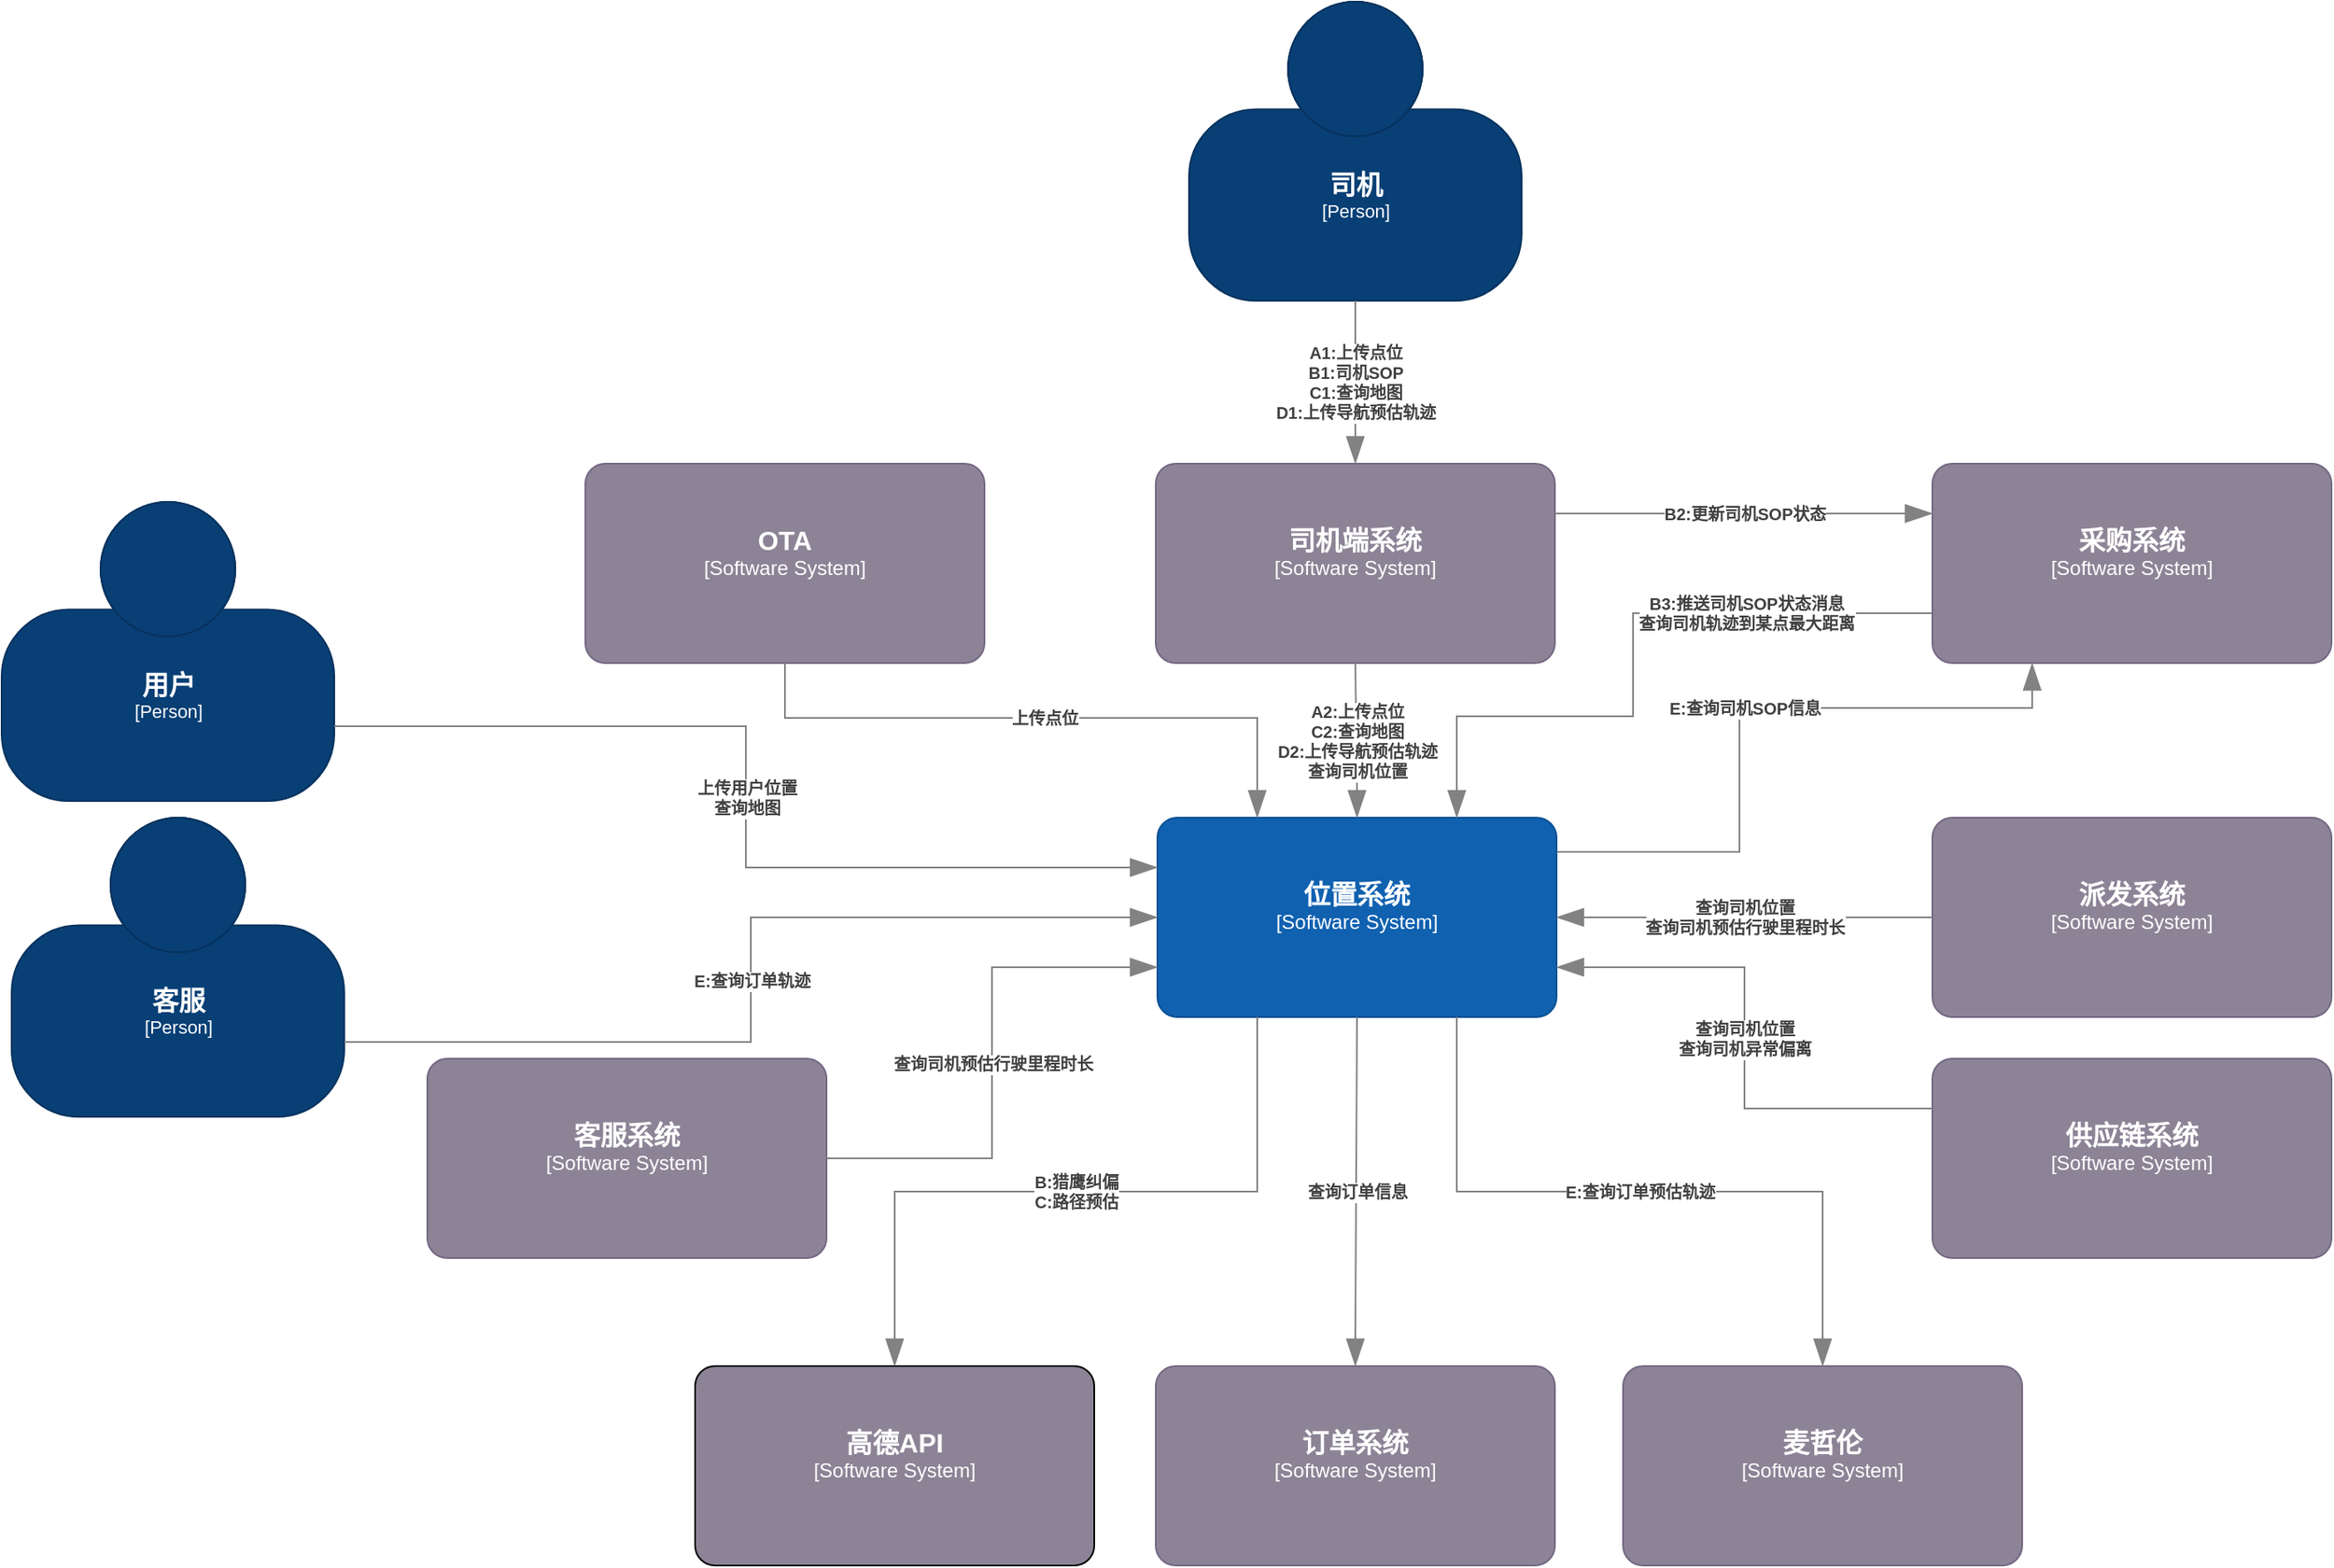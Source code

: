 <mxfile version="17.1.3" type="github" pages="5">
  <diagram id="k2amWUb9uio1YrRD2Lw2" name="位置系统-上下文图">
    <mxGraphModel dx="2381" dy="1188" grid="0" gridSize="10" guides="1" tooltips="1" connect="1" arrows="1" fold="1" page="0" pageScale="1" pageWidth="827" pageHeight="1169" math="0" shadow="0">
      <root>
        <mxCell id="0" />
        <mxCell id="1" parent="0" />
        <object placeholders="1" c4Name="司机" c4Type="Person" c4Description="" label="&lt;font style=&quot;font-size: 16px&quot;&gt;&lt;b&gt;%c4Name%&lt;/b&gt;&lt;/font&gt;&lt;div&gt;[%c4Type%]&lt;/div&gt;&lt;br&gt;&lt;div&gt;&lt;font style=&quot;font-size: 11px&quot;&gt;&lt;font color=&quot;#cccccc&quot;&gt;%c4Description%&lt;/font&gt;&lt;/div&gt;" id="m4UFrCLIeQh4ib8JopSk-2">
          <mxCell style="html=1;fontSize=11;dashed=0;whitespace=wrap;fillColor=#083F75;strokeColor=#06315C;fontColor=#ffffff;shape=mxgraph.c4.person2;align=center;metaEdit=1;points=[[0.5,0,0],[1,0.5,0],[1,0.75,0],[0.75,1,0],[0.5,1,0],[0.25,1,0],[0,0.75,0],[0,0.5,0]];resizable=0;" parent="1" vertex="1">
            <mxGeometry x="47" y="-205" width="200" height="180" as="geometry" />
          </mxCell>
        </object>
        <object placeholders="1" c4Name="位置系统" c4Type="Software System" c4Description="" label="&lt;font style=&quot;font-size: 16px&quot;&gt;&lt;b&gt;%c4Name%&lt;/b&gt;&lt;/font&gt;&lt;div&gt;[%c4Type%]&lt;/div&gt;&lt;br&gt;&lt;div&gt;&lt;font style=&quot;font-size: 11px&quot;&gt;&lt;font color=&quot;#cccccc&quot;&gt;%c4Description%&lt;/font&gt;&lt;/div&gt;" id="m4UFrCLIeQh4ib8JopSk-3">
          <mxCell style="rounded=1;whiteSpace=wrap;html=1;labelBackgroundColor=none;fillColor=#1061B0;fontColor=#ffffff;align=center;arcSize=10;strokeColor=#0D5091;metaEdit=1;resizable=0;points=[[0.25,0,0],[0.5,0,0],[0.75,0,0],[1,0.25,0],[1,0.5,0],[1,0.75,0],[0.75,1,0],[0.5,1,0],[0.25,1,0],[0,0.75,0],[0,0.5,0],[0,0.25,0]];" parent="1" vertex="1">
            <mxGeometry x="28" y="286" width="240" height="120" as="geometry" />
          </mxCell>
        </object>
        <object placeholders="1" c4Name="司机端系统" c4Type="Software System" c4Description="" label="&lt;font style=&quot;font-size: 16px&quot;&gt;&lt;b&gt;%c4Name%&lt;/b&gt;&lt;/font&gt;&lt;div&gt;[%c4Type%]&lt;/div&gt;&lt;br&gt;&lt;div&gt;&lt;font style=&quot;font-size: 11px&quot;&gt;&lt;font color=&quot;#cccccc&quot;&gt;%c4Description%&lt;/font&gt;&lt;/div&gt;" id="m4UFrCLIeQh4ib8JopSk-4">
          <mxCell style="rounded=1;whiteSpace=wrap;html=1;labelBackgroundColor=none;fillColor=#8C8496;fontColor=#ffffff;align=center;arcSize=10;strokeColor=#736782;metaEdit=1;resizable=0;points=[[0.25,0,0],[0.5,0,0],[0.75,0,0],[1,0.25,0],[1,0.5,0],[1,0.75,0],[0.75,1,0],[0.5,1,0],[0.25,1,0],[0,0.75,0],[0,0.5,0],[0,0.25,0]];" parent="1" vertex="1">
            <mxGeometry x="27" y="73" width="240" height="120" as="geometry" />
          </mxCell>
        </object>
        <object placeholders="1" c4Name="采购系统" c4Type="Software System" c4Description="" label="&lt;font style=&quot;font-size: 16px&quot;&gt;&lt;b&gt;%c4Name%&lt;/b&gt;&lt;/font&gt;&lt;div&gt;[%c4Type%]&lt;/div&gt;&lt;br&gt;&lt;div&gt;&lt;font style=&quot;font-size: 11px&quot;&gt;&lt;font color=&quot;#cccccc&quot;&gt;%c4Description%&lt;/font&gt;&lt;/div&gt;" id="m4UFrCLIeQh4ib8JopSk-11">
          <mxCell style="rounded=1;whiteSpace=wrap;html=1;labelBackgroundColor=none;fillColor=#8C8496;fontColor=#ffffff;align=center;arcSize=10;strokeColor=#736782;metaEdit=1;resizable=0;points=[[0.25,0,0],[0.5,0,0],[0.75,0,0],[1,0.25,0],[1,0.5,0],[1,0.75,0],[0.75,1,0],[0.5,1,0],[0.25,1,0],[0,0.75,0],[0,0.5,0],[0,0.25,0]];" parent="1" vertex="1">
            <mxGeometry x="494" y="73" width="240" height="120" as="geometry" />
          </mxCell>
        </object>
        <object placeholders="1" c4Name="麦哲伦" c4Type="Software System" c4Description="" label="&lt;font style=&quot;font-size: 16px&quot;&gt;&lt;b&gt;%c4Name%&lt;/b&gt;&lt;/font&gt;&lt;div&gt;[%c4Type%]&lt;/div&gt;&lt;br&gt;&lt;div&gt;&lt;font style=&quot;font-size: 11px&quot;&gt;&lt;font color=&quot;#cccccc&quot;&gt;%c4Description%&lt;/font&gt;&lt;/div&gt;" id="Gsbx12oid03IsiuTbHQf-1">
          <mxCell style="rounded=1;whiteSpace=wrap;html=1;labelBackgroundColor=none;fillColor=#8C8496;fontColor=#ffffff;align=center;arcSize=10;strokeColor=#736782;metaEdit=1;resizable=0;points=[[0.25,0,0],[0.5,0,0],[0.75,0,0],[1,0.25,0],[1,0.5,0],[1,0.75,0],[0.75,1,0],[0.5,1,0],[0.25,1,0],[0,0.75,0],[0,0.5,0],[0,0.25,0]];" parent="1" vertex="1">
            <mxGeometry x="308" y="616" width="240" height="120" as="geometry" />
          </mxCell>
        </object>
        <object placeholders="1" c4Name="高德API" c4Type="Software System" c4Description="" label="&lt;font style=&quot;font-size: 16px&quot;&gt;&lt;b&gt;%c4Name%&lt;/b&gt;&lt;/font&gt;&lt;div&gt;[%c4Type%]&lt;/div&gt;&lt;br&gt;&lt;div&gt;&lt;font style=&quot;font-size: 11px&quot;&gt;&lt;font color=&quot;#cccccc&quot;&gt;%c4Description%&lt;/font&gt;&lt;/div&gt;" id="Gsbx12oid03IsiuTbHQf-4">
          <mxCell style="rounded=1;whiteSpace=wrap;html=1;labelBackgroundColor=none;fillColor=#8C8496;fontColor=#ffffff;align=center;arcSize=10;strokeColor=default;metaEdit=1;resizable=0;points=[[0.25,0,0],[0.5,0,0],[0.75,0,0],[1,0.25,0],[1,0.5,0],[1,0.75,0],[0.75,1,0],[0.5,1,0],[0.25,1,0],[0,0.75,0],[0,0.5,0],[0,0.25,0]];" parent="1" vertex="1">
            <mxGeometry x="-250" y="616" width="240" height="120" as="geometry" />
          </mxCell>
        </object>
        <object placeholders="1" c4Name="用户" c4Type="Person" c4Description="" label="&lt;font style=&quot;font-size: 16px&quot;&gt;&lt;b&gt;%c4Name%&lt;/b&gt;&lt;/font&gt;&lt;div&gt;[%c4Type%]&lt;/div&gt;&lt;br&gt;&lt;div&gt;&lt;font style=&quot;font-size: 11px&quot;&gt;&lt;font color=&quot;#cccccc&quot;&gt;%c4Description%&lt;/font&gt;&lt;/div&gt;" id="Gsbx12oid03IsiuTbHQf-8">
          <mxCell style="html=1;fontSize=11;dashed=0;whitespace=wrap;fillColor=#083F75;strokeColor=#06315C;fontColor=#ffffff;shape=mxgraph.c4.person2;align=center;metaEdit=1;points=[[0.5,0,0],[1,0.5,0],[1,0.75,0],[0.75,1,0],[0.5,1,0],[0.25,1,0],[0,0.75,0],[0,0.5,0]];resizable=0;" parent="1" vertex="1">
            <mxGeometry x="-667" y="96" width="200" height="180" as="geometry" />
          </mxCell>
        </object>
        <object placeholders="1" c4Name="客服" c4Type="Person" c4Description="" label="&lt;font style=&quot;font-size: 16px&quot;&gt;&lt;b&gt;%c4Name%&lt;/b&gt;&lt;/font&gt;&lt;div&gt;[%c4Type%]&lt;/div&gt;&lt;br&gt;&lt;div&gt;&lt;font style=&quot;font-size: 11px&quot;&gt;&lt;font color=&quot;#cccccc&quot;&gt;%c4Description%&lt;/font&gt;&lt;/div&gt;" id="_bnB1GwT9bnOZp790zwd-20">
          <mxCell style="html=1;fontSize=11;dashed=0;whitespace=wrap;fillColor=#083F75;strokeColor=#06315C;fontColor=#ffffff;shape=mxgraph.c4.person2;align=center;metaEdit=1;points=[[0.5,0,0],[1,0.5,0],[1,0.75,0],[0.75,1,0],[0.5,1,0],[0.25,1,0],[0,0.75,0],[0,0.5,0]];resizable=0;" parent="1" vertex="1">
            <mxGeometry x="-661" y="286" width="200" height="180" as="geometry" />
          </mxCell>
        </object>
        <object placeholders="1" c4Type="Relationship" c4Description="A1:上传点位&#xa;B1:司机SOP&#xa;C1:查询地图&#xa;D1:上传导航预估轨迹" label="&lt;div style=&quot;text-align: left&quot;&gt;&lt;div style=&quot;text-align: center&quot;&gt;&lt;b&gt;%c4Description%&lt;/b&gt;&lt;/div&gt;" id="lq1ncybBk_GI5YL5PwFc-1">
          <mxCell style="endArrow=blockThin;html=1;fontSize=10;fontColor=#404040;strokeWidth=1;endFill=1;strokeColor=#828282;elbow=vertical;metaEdit=1;endSize=14;startSize=14;jumpStyle=arc;jumpSize=16;rounded=0;edgeStyle=orthogonalEdgeStyle;exitX=0.5;exitY=1;exitDx=0;exitDy=0;exitPerimeter=0;" edge="1" parent="1" source="m4UFrCLIeQh4ib8JopSk-2" target="m4UFrCLIeQh4ib8JopSk-4">
            <mxGeometry width="240" relative="1" as="geometry">
              <mxPoint x="144" y="-5" as="sourcePoint" />
              <mxPoint x="384" y="-5" as="targetPoint" />
            </mxGeometry>
          </mxCell>
        </object>
        <object placeholders="1" c4Type="Relationship" c4Description="B2:更新司机SOP状态" label="&lt;div style=&quot;text-align: left&quot;&gt;&lt;div style=&quot;text-align: center&quot;&gt;&lt;b&gt;%c4Description%&lt;/b&gt;&lt;/div&gt;" id="lq1ncybBk_GI5YL5PwFc-2">
          <mxCell style="endArrow=blockThin;html=1;fontSize=10;fontColor=#404040;strokeWidth=1;endFill=1;strokeColor=#828282;elbow=vertical;metaEdit=1;endSize=14;startSize=14;jumpStyle=arc;jumpSize=16;rounded=0;edgeStyle=orthogonalEdgeStyle;exitX=1;exitY=0.25;exitDx=0;exitDy=0;exitPerimeter=0;entryX=0;entryY=0.25;entryDx=0;entryDy=0;entryPerimeter=0;" edge="1" parent="1" source="m4UFrCLIeQh4ib8JopSk-4" target="m4UFrCLIeQh4ib8JopSk-11">
            <mxGeometry width="240" relative="1" as="geometry">
              <mxPoint x="303" y="59" as="sourcePoint" />
              <mxPoint x="372" y="155" as="targetPoint" />
            </mxGeometry>
          </mxCell>
        </object>
        <object placeholders="1" c4Type="Relationship" c4Description="A2:上传点位&#xa;C2:查询地图&#xa;D2:上传导航预估轨迹&#xa;查询司机位置" label="&lt;div style=&quot;text-align: left&quot;&gt;&lt;div style=&quot;text-align: center&quot;&gt;&lt;b&gt;%c4Description%&lt;/b&gt;&lt;/div&gt;" id="lq1ncybBk_GI5YL5PwFc-5">
          <mxCell style="endArrow=blockThin;html=1;fontSize=10;fontColor=#404040;strokeWidth=1;endFill=1;strokeColor=#828282;elbow=vertical;metaEdit=1;endSize=14;startSize=14;jumpStyle=arc;jumpSize=16;rounded=0;edgeStyle=orthogonalEdgeStyle;exitX=0.5;exitY=1;exitDx=0;exitDy=0;exitPerimeter=0;" edge="1" parent="1" source="m4UFrCLIeQh4ib8JopSk-4" target="m4UFrCLIeQh4ib8JopSk-3">
            <mxGeometry width="240" relative="1" as="geometry">
              <mxPoint x="-44" y="231" as="sourcePoint" />
              <mxPoint x="196" y="231" as="targetPoint" />
            </mxGeometry>
          </mxCell>
        </object>
        <object placeholders="1" c4Type="Relationship" c4Description="上传用户位置&#xa;查询地图" label="&lt;div style=&quot;text-align: left&quot;&gt;&lt;div style=&quot;text-align: center&quot;&gt;&lt;b&gt;%c4Description%&lt;/b&gt;&lt;/div&gt;" id="lq1ncybBk_GI5YL5PwFc-7">
          <mxCell style="endArrow=blockThin;html=1;fontSize=10;fontColor=#404040;strokeWidth=1;endFill=1;strokeColor=#828282;elbow=vertical;metaEdit=1;endSize=14;startSize=14;jumpStyle=arc;jumpSize=16;rounded=0;edgeStyle=orthogonalEdgeStyle;entryX=0;entryY=0.25;entryDx=0;entryDy=0;entryPerimeter=0;exitX=1;exitY=0.75;exitDx=0;exitDy=0;exitPerimeter=0;" edge="1" parent="1" source="Gsbx12oid03IsiuTbHQf-8" target="m4UFrCLIeQh4ib8JopSk-3">
            <mxGeometry width="240" relative="1" as="geometry">
              <mxPoint x="-211" y="266" as="sourcePoint" />
              <mxPoint x="29" y="266" as="targetPoint" />
            </mxGeometry>
          </mxCell>
        </object>
        <object placeholders="1" c4Type="Relationship" c4Description="E:查询订单轨迹" label="&lt;div style=&quot;text-align: left&quot;&gt;&lt;div style=&quot;text-align: center&quot;&gt;&lt;b&gt;%c4Description%&lt;/b&gt;&lt;/div&gt;" id="lq1ncybBk_GI5YL5PwFc-10">
          <mxCell style="endArrow=blockThin;html=1;fontSize=10;fontColor=#404040;strokeWidth=1;endFill=1;strokeColor=#828282;elbow=vertical;metaEdit=1;endSize=14;startSize=14;jumpStyle=arc;jumpSize=16;rounded=0;edgeStyle=orthogonalEdgeStyle;exitX=1;exitY=0.75;exitDx=0;exitDy=0;exitPerimeter=0;entryX=0;entryY=0.5;entryDx=0;entryDy=0;entryPerimeter=0;" edge="1" parent="1" source="_bnB1GwT9bnOZp790zwd-20" target="m4UFrCLIeQh4ib8JopSk-3">
            <mxGeometry width="240" relative="1" as="geometry">
              <mxPoint x="355" y="406" as="sourcePoint" />
              <mxPoint x="331" y="351" as="targetPoint" />
            </mxGeometry>
          </mxCell>
        </object>
        <object placeholders="1" c4Type="Relationship" c4Description="B:猎鹰纠偏&#xa;C:路径预估" label="&lt;div style=&quot;text-align: left&quot;&gt;&lt;div style=&quot;text-align: center&quot;&gt;&lt;b&gt;%c4Description%&lt;/b&gt;&lt;/div&gt;" id="lq1ncybBk_GI5YL5PwFc-12">
          <mxCell style="endArrow=blockThin;html=1;fontSize=10;fontColor=#404040;strokeWidth=1;endFill=1;strokeColor=#828282;elbow=vertical;metaEdit=1;endSize=14;startSize=14;jumpStyle=arc;jumpSize=16;rounded=0;edgeStyle=orthogonalEdgeStyle;exitX=0.25;exitY=1;exitDx=0;exitDy=0;exitPerimeter=0;" edge="1" parent="1" source="m4UFrCLIeQh4ib8JopSk-3" target="Gsbx12oid03IsiuTbHQf-4">
            <mxGeometry width="240" relative="1" as="geometry">
              <mxPoint x="19" y="472" as="sourcePoint" />
              <mxPoint x="259" y="472" as="targetPoint" />
            </mxGeometry>
          </mxCell>
        </object>
        <object placeholders="1" c4Type="Relationship" c4Description="E:查询订单预估轨迹" label="&lt;div style=&quot;text-align: left&quot;&gt;&lt;div style=&quot;text-align: center&quot;&gt;&lt;b&gt;%c4Description%&lt;/b&gt;&lt;/div&gt;" id="lq1ncybBk_GI5YL5PwFc-13">
          <mxCell style="endArrow=blockThin;html=1;fontSize=10;fontColor=#404040;strokeWidth=1;endFill=1;strokeColor=#828282;elbow=vertical;metaEdit=1;endSize=14;startSize=14;jumpStyle=arc;jumpSize=16;rounded=0;edgeStyle=orthogonalEdgeStyle;exitX=0.75;exitY=1;exitDx=0;exitDy=0;exitPerimeter=0;" edge="1" parent="1" source="m4UFrCLIeQh4ib8JopSk-3" target="Gsbx12oid03IsiuTbHQf-1">
            <mxGeometry width="240" relative="1" as="geometry">
              <mxPoint x="403" y="478" as="sourcePoint" />
              <mxPoint x="643" y="478" as="targetPoint" />
            </mxGeometry>
          </mxCell>
        </object>
        <object placeholders="1" c4Name="OTA" c4Type="Software System" c4Description="" label="&lt;font style=&quot;font-size: 16px&quot;&gt;&lt;b&gt;%c4Name%&lt;/b&gt;&lt;/font&gt;&lt;div&gt;[%c4Type%]&lt;/div&gt;&lt;br&gt;&lt;div&gt;&lt;font style=&quot;font-size: 11px&quot;&gt;&lt;font color=&quot;#cccccc&quot;&gt;%c4Description%&lt;/font&gt;&lt;/div&gt;" id="lq1ncybBk_GI5YL5PwFc-14">
          <mxCell style="rounded=1;whiteSpace=wrap;html=1;labelBackgroundColor=none;fillColor=#8C8496;fontColor=#ffffff;align=center;arcSize=10;strokeColor=#736782;metaEdit=1;resizable=0;points=[[0.25,0,0],[0.5,0,0],[0.75,0,0],[1,0.25,0],[1,0.5,0],[1,0.75,0],[0.75,1,0],[0.5,1,0],[0.25,1,0],[0,0.75,0],[0,0.5,0],[0,0.25,0]];" vertex="1" parent="1">
            <mxGeometry x="-316" y="73" width="240" height="120" as="geometry" />
          </mxCell>
        </object>
        <object placeholders="1" c4Type="Relationship" c4Description="上传点位" label="&lt;div style=&quot;text-align: left&quot;&gt;&lt;div style=&quot;text-align: center&quot;&gt;&lt;b&gt;%c4Description%&lt;/b&gt;&lt;/div&gt;" id="lq1ncybBk_GI5YL5PwFc-16">
          <mxCell style="endArrow=blockThin;html=1;fontSize=10;fontColor=#404040;strokeWidth=1;endFill=1;strokeColor=#828282;elbow=vertical;metaEdit=1;endSize=14;startSize=14;jumpStyle=arc;jumpSize=16;rounded=0;edgeStyle=orthogonalEdgeStyle;exitX=0.5;exitY=1;exitDx=0;exitDy=0;exitPerimeter=0;entryX=0.25;entryY=0;entryDx=0;entryDy=0;entryPerimeter=0;" edge="1" parent="1" source="lq1ncybBk_GI5YL5PwFc-14" target="m4UFrCLIeQh4ib8JopSk-3">
            <mxGeometry width="240" relative="1" as="geometry">
              <mxPoint x="-172" y="247" as="sourcePoint" />
              <mxPoint x="68" y="247" as="targetPoint" />
              <Array as="points">
                <mxPoint x="-196" y="226" />
                <mxPoint x="88" y="226" />
              </Array>
            </mxGeometry>
          </mxCell>
        </object>
        <object placeholders="1" c4Name="派发系统" c4Type="Software System" c4Description="" label="&lt;font style=&quot;font-size: 16px&quot;&gt;&lt;b&gt;%c4Name%&lt;/b&gt;&lt;/font&gt;&lt;div&gt;[%c4Type%]&lt;/div&gt;&lt;br&gt;&lt;div&gt;&lt;font style=&quot;font-size: 11px&quot;&gt;&lt;font color=&quot;#cccccc&quot;&gt;%c4Description%&lt;/font&gt;&lt;/div&gt;" id="lq1ncybBk_GI5YL5PwFc-17">
          <mxCell style="rounded=1;whiteSpace=wrap;html=1;labelBackgroundColor=none;fillColor=#8C8496;fontColor=#ffffff;align=center;arcSize=10;strokeColor=#736782;metaEdit=1;resizable=0;points=[[0.25,0,0],[0.5,0,0],[0.75,0,0],[1,0.25,0],[1,0.5,0],[1,0.75,0],[0.75,1,0],[0.5,1,0],[0.25,1,0],[0,0.75,0],[0,0.5,0],[0,0.25,0]];" vertex="1" parent="1">
            <mxGeometry x="494" y="286" width="240" height="120" as="geometry" />
          </mxCell>
        </object>
        <object placeholders="1" c4Type="Relationship" c4Description="查询司机位置&#xa;查询司机预估行驶里程时长" label="&lt;div style=&quot;text-align: left&quot;&gt;&lt;div style=&quot;text-align: center&quot;&gt;&lt;b&gt;%c4Description%&lt;/b&gt;&lt;/div&gt;" id="lq1ncybBk_GI5YL5PwFc-18">
          <mxCell style="endArrow=blockThin;html=1;fontSize=10;fontColor=#404040;strokeWidth=1;endFill=1;strokeColor=#828282;elbow=vertical;metaEdit=1;endSize=14;startSize=14;jumpStyle=arc;jumpSize=16;rounded=0;edgeStyle=orthogonalEdgeStyle;exitX=0;exitY=0.5;exitDx=0;exitDy=0;exitPerimeter=0;" edge="1" parent="1" source="lq1ncybBk_GI5YL5PwFc-17" target="m4UFrCLIeQh4ib8JopSk-3">
            <mxGeometry width="240" relative="1" as="geometry">
              <mxPoint x="323" y="442" as="sourcePoint" />
              <mxPoint x="563" y="442" as="targetPoint" />
            </mxGeometry>
          </mxCell>
        </object>
        <object placeholders="1" c4Name="订单系统" c4Type="Software System" c4Description="" label="&lt;font style=&quot;font-size: 16px&quot;&gt;&lt;b&gt;%c4Name%&lt;/b&gt;&lt;/font&gt;&lt;div&gt;[%c4Type%]&lt;/div&gt;&lt;br&gt;&lt;div&gt;&lt;font style=&quot;font-size: 11px&quot;&gt;&lt;font color=&quot;#cccccc&quot;&gt;%c4Description%&lt;/font&gt;&lt;/div&gt;" id="dfmrKtczK1GEu9zNye9t-1">
          <mxCell style="rounded=1;whiteSpace=wrap;html=1;labelBackgroundColor=none;fillColor=#8C8496;fontColor=#ffffff;align=center;arcSize=10;strokeColor=#736782;metaEdit=1;resizable=0;points=[[0.25,0,0],[0.5,0,0],[0.75,0,0],[1,0.25,0],[1,0.5,0],[1,0.75,0],[0.75,1,0],[0.5,1,0],[0.25,1,0],[0,0.75,0],[0,0.5,0],[0,0.25,0]];" vertex="1" parent="1">
            <mxGeometry x="27" y="616" width="240" height="120" as="geometry" />
          </mxCell>
        </object>
        <object placeholders="1" c4Type="Relationship" c4Description="查询订单信息" label="&lt;div style=&quot;text-align: left&quot;&gt;&lt;div style=&quot;text-align: center&quot;&gt;&lt;b&gt;%c4Description%&lt;/b&gt;&lt;/div&gt;" id="dfmrKtczK1GEu9zNye9t-2">
          <mxCell style="endArrow=blockThin;html=1;fontSize=10;fontColor=#404040;strokeWidth=1;endFill=1;strokeColor=#828282;elbow=vertical;metaEdit=1;endSize=14;startSize=14;jumpStyle=arc;jumpSize=16;rounded=0;edgeStyle=orthogonalEdgeStyle;exitX=0.5;exitY=1;exitDx=0;exitDy=0;exitPerimeter=0;" edge="1" parent="1" source="m4UFrCLIeQh4ib8JopSk-3" target="dfmrKtczK1GEu9zNye9t-1">
            <mxGeometry width="240" relative="1" as="geometry">
              <mxPoint x="98" y="524" as="sourcePoint" />
              <mxPoint x="338" y="524" as="targetPoint" />
            </mxGeometry>
          </mxCell>
        </object>
        <object placeholders="1" c4Type="Relationship" c4Description="B3:推送司机SOP状态消息&#xa;查询司机轨迹到某点最大距离" label="&lt;div style=&quot;text-align: left&quot;&gt;&lt;div style=&quot;text-align: center&quot;&gt;&lt;b&gt;%c4Description%&lt;/b&gt;&lt;/div&gt;" id="dfmrKtczK1GEu9zNye9t-6">
          <mxCell style="endArrow=blockThin;html=1;fontSize=10;fontColor=#404040;strokeWidth=1;endFill=1;strokeColor=#828282;elbow=vertical;metaEdit=1;endSize=14;startSize=14;jumpStyle=arc;jumpSize=16;rounded=0;edgeStyle=orthogonalEdgeStyle;exitX=0;exitY=0.75;exitDx=0;exitDy=0;exitPerimeter=0;entryX=0.75;entryY=0;entryDx=0;entryDy=0;entryPerimeter=0;" edge="1" parent="1" source="m4UFrCLIeQh4ib8JopSk-11" target="m4UFrCLIeQh4ib8JopSk-3">
            <mxGeometry x="-0.452" width="240" relative="1" as="geometry">
              <mxPoint x="341" y="256" as="sourcePoint" />
              <mxPoint x="581" y="256" as="targetPoint" />
              <Array as="points">
                <mxPoint x="314" y="163" />
                <mxPoint x="314" y="225" />
                <mxPoint x="208" y="225" />
              </Array>
              <mxPoint as="offset" />
            </mxGeometry>
          </mxCell>
        </object>
        <object placeholders="1" c4Type="Relationship" c4Description="E:查询司机SOP信息" label="&lt;div style=&quot;text-align: left&quot;&gt;&lt;div style=&quot;text-align: center&quot;&gt;&lt;b&gt;%c4Description%&lt;/b&gt;&lt;/div&gt;" id="dfmrKtczK1GEu9zNye9t-7">
          <mxCell style="endArrow=blockThin;html=1;fontSize=10;fontColor=#404040;strokeWidth=1;endFill=1;strokeColor=#828282;elbow=vertical;metaEdit=1;endSize=14;startSize=14;jumpStyle=arc;jumpSize=16;rounded=0;edgeStyle=orthogonalEdgeStyle;exitX=1.001;exitY=0.172;exitDx=0;exitDy=0;exitPerimeter=0;entryX=0.25;entryY=1;entryDx=0;entryDy=0;entryPerimeter=0;" edge="1" parent="1" source="m4UFrCLIeQh4ib8JopSk-3" target="m4UFrCLIeQh4ib8JopSk-11">
            <mxGeometry width="240" relative="1" as="geometry">
              <mxPoint x="367" y="258" as="sourcePoint" />
              <mxPoint x="607" y="258" as="targetPoint" />
              <Array as="points">
                <mxPoint x="378" y="307" />
                <mxPoint x="378" y="220" />
                <mxPoint x="554" y="220" />
              </Array>
            </mxGeometry>
          </mxCell>
        </object>
        <object placeholders="1" c4Name="供应链系统" c4Type="Software System" c4Description="" label="&lt;font style=&quot;font-size: 16px&quot;&gt;&lt;b&gt;%c4Name%&lt;/b&gt;&lt;/font&gt;&lt;div&gt;[%c4Type%]&lt;/div&gt;&lt;br&gt;&lt;div&gt;&lt;font style=&quot;font-size: 11px&quot;&gt;&lt;font color=&quot;#cccccc&quot;&gt;%c4Description%&lt;/font&gt;&lt;/div&gt;" id="ZBJndK0PATR0pIqo4W3O-1">
          <mxCell style="rounded=1;whiteSpace=wrap;html=1;labelBackgroundColor=none;fillColor=#8C8496;fontColor=#ffffff;align=center;arcSize=10;strokeColor=#736782;metaEdit=1;resizable=0;points=[[0.25,0,0],[0.5,0,0],[0.75,0,0],[1,0.25,0],[1,0.5,0],[1,0.75,0],[0.75,1,0],[0.5,1,0],[0.25,1,0],[0,0.75,0],[0,0.5,0],[0,0.25,0]];" vertex="1" parent="1">
            <mxGeometry x="494" y="431" width="240" height="120" as="geometry" />
          </mxCell>
        </object>
        <object placeholders="1" c4Type="Relationship" c4Description="查询司机位置&#xa;查询司机异常偏离" label="&lt;div style=&quot;text-align: left&quot;&gt;&lt;div style=&quot;text-align: center&quot;&gt;&lt;b&gt;%c4Description%&lt;/b&gt;&lt;/div&gt;" id="2zE_TzNtyyi20XQaeXYM-1">
          <mxCell style="endArrow=blockThin;html=1;fontSize=10;fontColor=#404040;strokeWidth=1;endFill=1;strokeColor=#828282;elbow=vertical;metaEdit=1;endSize=14;startSize=14;jumpStyle=arc;jumpSize=16;rounded=0;edgeStyle=orthogonalEdgeStyle;exitX=0;exitY=0.25;exitDx=0;exitDy=0;exitPerimeter=0;entryX=1;entryY=0.75;entryDx=0;entryDy=0;entryPerimeter=0;" edge="1" parent="1" source="ZBJndK0PATR0pIqo4W3O-1" target="m4UFrCLIeQh4ib8JopSk-3">
            <mxGeometry width="240" relative="1" as="geometry">
              <mxPoint x="357" y="432" as="sourcePoint" />
              <mxPoint x="597" y="432" as="targetPoint" />
            </mxGeometry>
          </mxCell>
        </object>
        <object placeholders="1" c4Name="客服系统" c4Type="Software System" c4Description="" label="&lt;font style=&quot;font-size: 16px&quot;&gt;&lt;b&gt;%c4Name%&lt;/b&gt;&lt;/font&gt;&lt;div&gt;[%c4Type%]&lt;/div&gt;&lt;br&gt;&lt;div&gt;&lt;font style=&quot;font-size: 11px&quot;&gt;&lt;font color=&quot;#cccccc&quot;&gt;%c4Description%&lt;/font&gt;&lt;/div&gt;" id="HyDvFx0GK921Q4e-uoSB-2">
          <mxCell style="rounded=1;whiteSpace=wrap;html=1;labelBackgroundColor=none;fillColor=#8C8496;fontColor=#ffffff;align=center;arcSize=10;strokeColor=#736782;metaEdit=1;resizable=0;points=[[0.25,0,0],[0.5,0,0],[0.75,0,0],[1,0.25,0],[1,0.5,0],[1,0.75,0],[0.75,1,0],[0.5,1,0],[0.25,1,0],[0,0.75,0],[0,0.5,0],[0,0.25,0]];" vertex="1" parent="1">
            <mxGeometry x="-411" y="431" width="240" height="120" as="geometry" />
          </mxCell>
        </object>
        <object placeholders="1" c4Type="Relationship" c4Description="查询司机预估行驶里程时长" label="&lt;div style=&quot;text-align: left&quot;&gt;&lt;div style=&quot;text-align: center&quot;&gt;&lt;b&gt;%c4Description%&lt;/b&gt;&lt;/div&gt;" id="HyDvFx0GK921Q4e-uoSB-3">
          <mxCell style="endArrow=blockThin;html=1;fontSize=10;fontColor=#404040;strokeWidth=1;endFill=1;strokeColor=#828282;elbow=vertical;metaEdit=1;endSize=14;startSize=14;jumpStyle=arc;jumpSize=16;rounded=0;edgeStyle=orthogonalEdgeStyle;exitX=1;exitY=0.5;exitDx=0;exitDy=0;exitPerimeter=0;entryX=0;entryY=0.75;entryDx=0;entryDy=0;entryPerimeter=0;" edge="1" parent="1" source="HyDvFx0GK921Q4e-uoSB-2" target="m4UFrCLIeQh4ib8JopSk-3">
            <mxGeometry width="240" relative="1" as="geometry">
              <mxPoint x="-175" y="468" as="sourcePoint" />
              <mxPoint x="65" y="468" as="targetPoint" />
            </mxGeometry>
          </mxCell>
        </object>
      </root>
    </mxGraphModel>
  </diagram>
  <diagram name="位置系统-容器图" id="QQFGD2mTchyi8FACYQNq">
    <mxGraphModel dx="3172" dy="1582" grid="0" gridSize="10" guides="1" tooltips="1" connect="1" arrows="1" fold="1" page="0" pageScale="1" pageWidth="827" pageHeight="1169" math="0" shadow="0">
      <root>
        <mxCell id="Qnzj2HLSPCF3EsL36lKo-0" />
        <mxCell id="Qnzj2HLSPCF3EsL36lKo-1" parent="Qnzj2HLSPCF3EsL36lKo-0" />
        <object placeholders="1" c4Name="司机" c4Type="Person" c4Description="" label="&lt;font style=&quot;font-size: 16px&quot;&gt;&lt;b&gt;%c4Name%&lt;/b&gt;&lt;/font&gt;&lt;div&gt;[%c4Type%]&lt;/div&gt;&lt;br&gt;&lt;div&gt;&lt;font style=&quot;font-size: 11px&quot;&gt;&lt;font color=&quot;#cccccc&quot;&gt;%c4Description%&lt;/font&gt;&lt;/div&gt;" id="Qnzj2HLSPCF3EsL36lKo-2">
          <mxCell style="html=1;fontSize=11;dashed=0;whitespace=wrap;fillColor=#083F75;strokeColor=#06315C;fontColor=#ffffff;shape=mxgraph.c4.person2;align=center;metaEdit=1;points=[[0.5,0,0],[1,0.5,0],[1,0.75,0],[0.75,1,0],[0.5,1,0],[0.25,1,0],[0,0.75,0],[0,0.5,0]];resizable=0;" vertex="1" parent="Qnzj2HLSPCF3EsL36lKo-1">
            <mxGeometry x="47" y="-205" width="200" height="180" as="geometry" />
          </mxCell>
        </object>
        <object placeholders="1" c4Name="司机端系统" c4Type="Software System" c4Description="" label="&lt;font style=&quot;font-size: 16px&quot;&gt;&lt;b&gt;%c4Name%&lt;/b&gt;&lt;/font&gt;&lt;div&gt;[%c4Type%]&lt;/div&gt;&lt;br&gt;&lt;div&gt;&lt;font style=&quot;font-size: 11px&quot;&gt;&lt;font color=&quot;#cccccc&quot;&gt;%c4Description%&lt;/font&gt;&lt;/div&gt;" id="Qnzj2HLSPCF3EsL36lKo-4">
          <mxCell style="rounded=1;whiteSpace=wrap;html=1;labelBackgroundColor=none;fillColor=#8C8496;fontColor=#ffffff;align=center;arcSize=10;strokeColor=#736782;metaEdit=1;resizable=0;points=[[0.25,0,0],[0.5,0,0],[0.75,0,0],[1,0.25,0],[1,0.5,0],[1,0.75,0],[0.75,1,0],[0.5,1,0],[0.25,1,0],[0,0.75,0],[0,0.5,0],[0,0.25,0]];" vertex="1" parent="Qnzj2HLSPCF3EsL36lKo-1">
            <mxGeometry x="27" y="73" width="240" height="120" as="geometry" />
          </mxCell>
        </object>
        <object placeholders="1" c4Name="采购系统" c4Type="Software System" c4Description="" label="&lt;font style=&quot;font-size: 16px&quot;&gt;&lt;b&gt;%c4Name%&lt;/b&gt;&lt;/font&gt;&lt;div&gt;[%c4Type%]&lt;/div&gt;&lt;br&gt;&lt;div&gt;&lt;font style=&quot;font-size: 11px&quot;&gt;&lt;font color=&quot;#cccccc&quot;&gt;%c4Description%&lt;/font&gt;&lt;/div&gt;" id="Qnzj2HLSPCF3EsL36lKo-5">
          <mxCell style="rounded=1;whiteSpace=wrap;html=1;labelBackgroundColor=none;fillColor=#8C8496;fontColor=#ffffff;align=center;arcSize=10;strokeColor=#736782;metaEdit=1;resizable=0;points=[[0.25,0,0],[0.5,0,0],[0.75,0,0],[1,0.25,0],[1,0.5,0],[1,0.75,0],[0.75,1,0],[0.5,1,0],[0.25,1,0],[0,0.75,0],[0,0.5,0],[0,0.25,0]];" vertex="1" parent="Qnzj2HLSPCF3EsL36lKo-1">
            <mxGeometry x="507" y="73" width="240" height="120" as="geometry" />
          </mxCell>
        </object>
        <object placeholders="1" c4Name="高德API" c4Type="Software System" c4Description="" label="&lt;font style=&quot;font-size: 16px&quot;&gt;&lt;b&gt;%c4Name%&lt;/b&gt;&lt;/font&gt;&lt;div&gt;[%c4Type%]&lt;/div&gt;&lt;br&gt;&lt;div&gt;&lt;font style=&quot;font-size: 11px&quot;&gt;&lt;font color=&quot;#cccccc&quot;&gt;%c4Description%&lt;/font&gt;&lt;/div&gt;" id="Qnzj2HLSPCF3EsL36lKo-7">
          <mxCell style="rounded=1;whiteSpace=wrap;html=1;labelBackgroundColor=none;fillColor=#8C8496;fontColor=#ffffff;align=center;arcSize=10;strokeColor=default;metaEdit=1;resizable=0;points=[[0.25,0,0],[0.5,0,0],[0.75,0,0],[1,0.25,0],[1,0.5,0],[1,0.75,0],[0.75,1,0],[0.5,1,0],[0.25,1,0],[0,0.75,0],[0,0.5,0],[0,0.25,0]];" vertex="1" parent="Qnzj2HLSPCF3EsL36lKo-1">
            <mxGeometry x="-276" y="1023" width="240" height="120" as="geometry" />
          </mxCell>
        </object>
        <object placeholders="1" c4Name="用户" c4Type="Person" c4Description="" label="&lt;font style=&quot;font-size: 16px&quot;&gt;&lt;b&gt;%c4Name%&lt;/b&gt;&lt;/font&gt;&lt;div&gt;[%c4Type%]&lt;/div&gt;&lt;br&gt;&lt;div&gt;&lt;font style=&quot;font-size: 11px&quot;&gt;&lt;font color=&quot;#cccccc&quot;&gt;%c4Description%&lt;/font&gt;&lt;/div&gt;" id="Qnzj2HLSPCF3EsL36lKo-8">
          <mxCell style="html=1;fontSize=11;dashed=0;whitespace=wrap;fillColor=#083F75;strokeColor=#06315C;fontColor=#ffffff;shape=mxgraph.c4.person2;align=center;metaEdit=1;points=[[0.5,0,0],[1,0.5,0],[1,0.75,0],[0.75,1,0],[0.5,1,0],[0.25,1,0],[0,0.75,0],[0,0.5,0]];resizable=0;" vertex="1" parent="Qnzj2HLSPCF3EsL36lKo-1">
            <mxGeometry x="-663" y="127" width="200" height="180" as="geometry" />
          </mxCell>
        </object>
        <object placeholders="1" c4Name="客服" c4Type="Person" c4Description="" label="&lt;font style=&quot;font-size: 16px&quot;&gt;&lt;b&gt;%c4Name%&lt;/b&gt;&lt;/font&gt;&lt;div&gt;[%c4Type%]&lt;/div&gt;&lt;br&gt;&lt;div&gt;&lt;font style=&quot;font-size: 11px&quot;&gt;&lt;font color=&quot;#cccccc&quot;&gt;%c4Description%&lt;/font&gt;&lt;/div&gt;" id="Qnzj2HLSPCF3EsL36lKo-9">
          <mxCell style="html=1;fontSize=11;dashed=0;whitespace=wrap;fillColor=#083F75;strokeColor=#06315C;fontColor=#ffffff;shape=mxgraph.c4.person2;align=center;metaEdit=1;points=[[0.5,0,0],[1,0.5,0],[1,0.75,0],[0.75,1,0],[0.5,1,0],[0.25,1,0],[0,0.75,0],[0,0.5,0]];resizable=0;" vertex="1" parent="Qnzj2HLSPCF3EsL36lKo-1">
            <mxGeometry x="-667" y="323" width="200" height="180" as="geometry" />
          </mxCell>
        </object>
        <object placeholders="1" c4Type="Relationship" c4Description="A1:上传点位&#xa;B1:司机SOP&#xa;C1:查询地图&#xa;D1:上传导航预估轨迹" label="&lt;div style=&quot;text-align: left&quot;&gt;&lt;div style=&quot;text-align: center&quot;&gt;&lt;b&gt;%c4Description%&lt;/b&gt;&lt;/div&gt;" id="Qnzj2HLSPCF3EsL36lKo-10">
          <mxCell style="endArrow=blockThin;html=1;fontSize=10;fontColor=#404040;strokeWidth=1;endFill=1;strokeColor=#828282;elbow=vertical;metaEdit=1;endSize=14;startSize=14;jumpStyle=arc;jumpSize=16;rounded=0;edgeStyle=orthogonalEdgeStyle;exitX=0.5;exitY=1;exitDx=0;exitDy=0;exitPerimeter=0;" edge="1" parent="Qnzj2HLSPCF3EsL36lKo-1" source="Qnzj2HLSPCF3EsL36lKo-2" target="Qnzj2HLSPCF3EsL36lKo-4">
            <mxGeometry width="240" relative="1" as="geometry">
              <mxPoint x="144" y="-5" as="sourcePoint" />
              <mxPoint x="384" y="-5" as="targetPoint" />
            </mxGeometry>
          </mxCell>
        </object>
        <object placeholders="1" c4Type="Relationship" c4Description="B2:更新司机SOP状态" label="&lt;div style=&quot;text-align: left&quot;&gt;&lt;div style=&quot;text-align: center&quot;&gt;&lt;b&gt;%c4Description%&lt;/b&gt;&lt;/div&gt;" id="Qnzj2HLSPCF3EsL36lKo-11">
          <mxCell style="endArrow=blockThin;html=1;fontSize=10;fontColor=#404040;strokeWidth=1;endFill=1;strokeColor=#828282;elbow=vertical;metaEdit=1;endSize=14;startSize=14;jumpStyle=arc;jumpSize=16;rounded=0;edgeStyle=orthogonalEdgeStyle;exitX=1;exitY=0.25;exitDx=0;exitDy=0;exitPerimeter=0;entryX=0;entryY=0.25;entryDx=0;entryDy=0;entryPerimeter=0;" edge="1" parent="Qnzj2HLSPCF3EsL36lKo-1" source="Qnzj2HLSPCF3EsL36lKo-4" target="Qnzj2HLSPCF3EsL36lKo-5">
            <mxGeometry width="240" relative="1" as="geometry">
              <mxPoint x="303" y="59" as="sourcePoint" />
              <mxPoint x="372" y="155" as="targetPoint" />
            </mxGeometry>
          </mxCell>
        </object>
        <object placeholders="1" c4Type="Relationship" c4Description="B3:推送司机SOP状态消息" label="&lt;div style=&quot;text-align: left&quot;&gt;&lt;div style=&quot;text-align: center&quot;&gt;&lt;b&gt;%c4Description%&lt;/b&gt;&lt;/div&gt;" id="Qnzj2HLSPCF3EsL36lKo-12">
          <mxCell style="endArrow=blockThin;html=1;fontSize=10;fontColor=#404040;strokeWidth=1;endFill=1;strokeColor=#828282;elbow=vertical;metaEdit=1;endSize=14;startSize=14;jumpStyle=arc;jumpSize=16;rounded=0;edgeStyle=orthogonalEdgeStyle;exitX=0;exitY=0.75;exitDx=0;exitDy=0;exitPerimeter=0;entryX=0.75;entryY=0;entryDx=0;entryDy=0;entryPerimeter=0;" edge="1" parent="Qnzj2HLSPCF3EsL36lKo-1" source="Qnzj2HLSPCF3EsL36lKo-5" target="Qnzj2HLSPCF3EsL36lKo-22">
            <mxGeometry x="-0.522" width="240" relative="1" as="geometry">
              <mxPoint x="514" y="256" as="sourcePoint" />
              <mxPoint x="208" y="286" as="targetPoint" />
              <Array as="points">
                <mxPoint x="435" y="166" />
                <mxPoint x="435" y="232" />
                <mxPoint x="207" y="232" />
              </Array>
              <mxPoint y="-1" as="offset" />
            </mxGeometry>
          </mxCell>
        </object>
        <object placeholders="1" c4Type="Relationship" c4Description="A2:上传点位&#xa;C2:查询地图&#xa;D2:上传导航预估轨迹" label="&lt;div style=&quot;text-align: left&quot;&gt;&lt;div style=&quot;text-align: center&quot;&gt;&lt;b&gt;%c4Description%&lt;/b&gt;&lt;/div&gt;" id="Qnzj2HLSPCF3EsL36lKo-13">
          <mxCell style="endArrow=blockThin;html=1;fontSize=10;fontColor=#404040;strokeWidth=1;endFill=1;strokeColor=#828282;elbow=vertical;metaEdit=1;endSize=14;startSize=14;jumpStyle=arc;jumpSize=16;rounded=0;edgeStyle=orthogonalEdgeStyle;exitX=0.5;exitY=1;exitDx=0;exitDy=0;exitPerimeter=0;entryX=0.5;entryY=0;entryDx=0;entryDy=0;entryPerimeter=0;" edge="1" parent="Qnzj2HLSPCF3EsL36lKo-1" source="Qnzj2HLSPCF3EsL36lKo-4" target="Qnzj2HLSPCF3EsL36lKo-22">
            <mxGeometry width="240" relative="1" as="geometry">
              <mxPoint x="-44" y="231" as="sourcePoint" />
              <mxPoint x="148" y="286" as="targetPoint" />
            </mxGeometry>
          </mxCell>
        </object>
        <object placeholders="1" c4Type="Relationship" c4Description="上传用户位置&#xa;查询地图" label="&lt;div style=&quot;text-align: left&quot;&gt;&lt;div style=&quot;text-align: center&quot;&gt;&lt;b&gt;%c4Description%&lt;/b&gt;&lt;/div&gt;" id="Qnzj2HLSPCF3EsL36lKo-14">
          <mxCell style="endArrow=blockThin;html=1;fontSize=10;fontColor=#404040;strokeWidth=1;endFill=1;strokeColor=#828282;elbow=vertical;metaEdit=1;endSize=14;startSize=14;jumpStyle=arc;jumpSize=16;rounded=0;edgeStyle=orthogonalEdgeStyle;entryX=0;entryY=0.25;entryDx=0;entryDy=0;entryPerimeter=0;exitX=1;exitY=0.75;exitDx=0;exitDy=0;exitPerimeter=0;" edge="1" parent="Qnzj2HLSPCF3EsL36lKo-1" source="Qnzj2HLSPCF3EsL36lKo-8" target="Qnzj2HLSPCF3EsL36lKo-22">
            <mxGeometry width="240" relative="1" as="geometry">
              <mxPoint x="-501" y="492" as="sourcePoint" />
              <mxPoint x="-262" y="572" as="targetPoint" />
            </mxGeometry>
          </mxCell>
        </object>
        <object placeholders="1" c4Type="Relationship" c4Description="查询订单轨迹" label="&lt;div style=&quot;text-align: left&quot;&gt;&lt;div style=&quot;text-align: center&quot;&gt;&lt;b&gt;%c4Description%&lt;/b&gt;&lt;/div&gt;" id="Qnzj2HLSPCF3EsL36lKo-15">
          <mxCell style="endArrow=blockThin;html=1;fontSize=10;fontColor=#404040;strokeWidth=1;endFill=1;strokeColor=#828282;elbow=vertical;metaEdit=1;endSize=14;startSize=14;jumpStyle=arc;jumpSize=16;rounded=0;edgeStyle=orthogonalEdgeStyle;exitX=1;exitY=0.75;exitDx=0;exitDy=0;exitPerimeter=0;" edge="1" parent="Qnzj2HLSPCF3EsL36lKo-1" source="Qnzj2HLSPCF3EsL36lKo-9" target="Qnzj2HLSPCF3EsL36lKo-22">
            <mxGeometry width="240" relative="1" as="geometry">
              <mxPoint x="-363" y="452" as="sourcePoint" />
              <mxPoint x="-262" y="602" as="targetPoint" />
              <Array as="points">
                <mxPoint x="-467" y="455" />
                <mxPoint x="-218" y="455" />
                <mxPoint x="-218" y="367" />
              </Array>
            </mxGeometry>
          </mxCell>
        </object>
        <object placeholders="1" c4Type="Relationship" c4Description="B6:猎鹰纠偏" label="&lt;div style=&quot;text-align: left&quot;&gt;&lt;div style=&quot;text-align: center&quot;&gt;&lt;b&gt;%c4Description%&lt;/b&gt;&lt;/div&gt;" id="Qnzj2HLSPCF3EsL36lKo-16">
          <mxCell style="endArrow=blockThin;html=1;fontSize=10;fontColor=#404040;strokeWidth=1;endFill=1;strokeColor=#828282;elbow=vertical;metaEdit=1;endSize=14;startSize=14;jumpStyle=arc;jumpSize=16;rounded=0;edgeStyle=orthogonalEdgeStyle;exitX=0;exitY=0.75;exitDx=0;exitDy=0;exitPerimeter=0;" edge="1" parent="Qnzj2HLSPCF3EsL36lKo-1" source="Qnzj2HLSPCF3EsL36lKo-22" target="Qnzj2HLSPCF3EsL36lKo-7">
            <mxGeometry x="-0.375" width="240" relative="1" as="geometry">
              <mxPoint x="-202" y="632" as="sourcePoint" />
              <mxPoint x="-31" y="698" as="targetPoint" />
              <mxPoint as="offset" />
            </mxGeometry>
          </mxCell>
        </object>
        <object placeholders="1" c4Name="OTA" c4Type="Software System" c4Description="" label="&lt;font style=&quot;font-size: 16px&quot;&gt;&lt;b&gt;%c4Name%&lt;/b&gt;&lt;/font&gt;&lt;div&gt;[%c4Type%]&lt;/div&gt;&lt;br&gt;&lt;div&gt;&lt;font style=&quot;font-size: 11px&quot;&gt;&lt;font color=&quot;#cccccc&quot;&gt;%c4Description%&lt;/font&gt;&lt;/div&gt;" id="Qnzj2HLSPCF3EsL36lKo-18">
          <mxCell style="rounded=1;whiteSpace=wrap;html=1;labelBackgroundColor=none;fillColor=#8C8496;fontColor=#ffffff;align=center;arcSize=10;strokeColor=#736782;metaEdit=1;resizable=0;points=[[0.25,0,0],[0.5,0,0],[0.75,0,0],[1,0.25,0],[1,0.5,0],[1,0.75,0],[0.75,1,0],[0.5,1,0],[0.25,1,0],[0,0.75,0],[0,0.5,0],[0,0.25,0]];" vertex="1" parent="Qnzj2HLSPCF3EsL36lKo-1">
            <mxGeometry x="-316" y="73" width="240" height="120" as="geometry" />
          </mxCell>
        </object>
        <object placeholders="1" c4Type="Relationship" c4Description="上传点位" label="&lt;div style=&quot;text-align: left&quot;&gt;&lt;div style=&quot;text-align: center&quot;&gt;&lt;b&gt;%c4Description%&lt;/b&gt;&lt;/div&gt;" id="Qnzj2HLSPCF3EsL36lKo-19">
          <mxCell style="endArrow=blockThin;html=1;fontSize=10;fontColor=#404040;strokeWidth=1;endFill=1;strokeColor=#828282;elbow=vertical;metaEdit=1;endSize=14;startSize=14;jumpStyle=arc;jumpSize=16;rounded=0;edgeStyle=orthogonalEdgeStyle;exitX=0.5;exitY=1;exitDx=0;exitDy=0;exitPerimeter=0;entryX=0.25;entryY=0;entryDx=0;entryDy=0;entryPerimeter=0;" edge="1" parent="Qnzj2HLSPCF3EsL36lKo-1" source="Qnzj2HLSPCF3EsL36lKo-18" target="Qnzj2HLSPCF3EsL36lKo-22">
            <mxGeometry width="240" relative="1" as="geometry">
              <mxPoint x="-172" y="247" as="sourcePoint" />
              <mxPoint x="88" y="286" as="targetPoint" />
            </mxGeometry>
          </mxCell>
        </object>
        <object placeholders="1" c4Name="派发系统" c4Type="Software System" c4Description="" label="&lt;font style=&quot;font-size: 16px&quot;&gt;&lt;b&gt;%c4Name%&lt;/b&gt;&lt;/font&gt;&lt;div&gt;[%c4Type%]&lt;/div&gt;&lt;br&gt;&lt;div&gt;&lt;font style=&quot;font-size: 11px&quot;&gt;&lt;font color=&quot;#cccccc&quot;&gt;%c4Description%&lt;/font&gt;&lt;/div&gt;" id="Qnzj2HLSPCF3EsL36lKo-20">
          <mxCell style="rounded=1;whiteSpace=wrap;html=1;labelBackgroundColor=none;fillColor=#8C8496;fontColor=#ffffff;align=center;arcSize=10;strokeColor=#736782;metaEdit=1;resizable=0;points=[[0.25,0,0],[0.5,0,0],[0.75,0,0],[1,0.25,0],[1,0.5,0],[1,0.75,0],[0.75,1,0],[0.5,1,0],[0.25,1,0],[0,0.75,0],[0,0.5,0],[0,0.25,0]];" vertex="1" parent="Qnzj2HLSPCF3EsL36lKo-1">
            <mxGeometry x="868" y="73" width="240" height="120" as="geometry" />
          </mxCell>
        </object>
        <object placeholders="1" c4Type="Relationship" c4Description="查询司机位置" label="&lt;div style=&quot;text-align: left&quot;&gt;&lt;div style=&quot;text-align: center&quot;&gt;&lt;b&gt;%c4Description%&lt;/b&gt;&lt;/div&gt;" id="Qnzj2HLSPCF3EsL36lKo-21">
          <mxCell style="endArrow=blockThin;html=1;fontSize=10;fontColor=#404040;strokeWidth=1;endFill=1;strokeColor=#828282;elbow=vertical;metaEdit=1;endSize=14;startSize=14;jumpStyle=arc;jumpSize=16;rounded=0;edgeStyle=orthogonalEdgeStyle;exitX=0.5;exitY=1;exitDx=0;exitDy=0;exitPerimeter=0;entryX=1;entryY=0.5;entryDx=0;entryDy=0;entryPerimeter=0;" edge="1" parent="Qnzj2HLSPCF3EsL36lKo-1" source="Qnzj2HLSPCF3EsL36lKo-20" target="Qnzj2HLSPCF3EsL36lKo-23">
            <mxGeometry width="240" relative="1" as="geometry">
              <mxPoint x="811" y="514" as="sourcePoint" />
              <mxPoint x="628" y="272" as="targetPoint" />
            </mxGeometry>
          </mxCell>
        </object>
        <object placeholders="1" c4Name="basic-location-service" c4Type="Software System" c4Description="位置服务" label="&lt;font style=&quot;font-size: 16px&quot;&gt;&lt;b&gt;%c4Name%&lt;/b&gt;&lt;/font&gt;&lt;div&gt;[%c4Type%]&lt;/div&gt;&lt;br&gt;&lt;div&gt;&lt;font style=&quot;font-size: 11px&quot;&gt;&lt;font color=&quot;#cccccc&quot;&gt;%c4Description%&lt;/font&gt;&lt;/div&gt;" id="Qnzj2HLSPCF3EsL36lKo-22">
          <mxCell style="rounded=1;whiteSpace=wrap;html=1;labelBackgroundColor=none;fillColor=#1061B0;fontColor=#ffffff;align=center;arcSize=10;strokeColor=#0D5091;metaEdit=1;resizable=0;points=[[0.25,0,0],[0.5,0,0],[0.75,0,0],[1,0.25,0],[1,0.5,0],[1,0.75,0],[0.75,1,0],[0.5,1,0],[0.25,1,0],[0,0.75,0],[0,0.5,0],[0,0.25,0]];" vertex="1" parent="Qnzj2HLSPCF3EsL36lKo-1">
            <mxGeometry x="27" y="307" width="240" height="120" as="geometry" />
          </mxCell>
        </object>
        <object placeholders="1" c4Name="location-query-service" c4Type="Software System" c4Description="位置查询服务" label="&lt;font style=&quot;font-size: 16px&quot;&gt;&lt;b&gt;%c4Name%&lt;/b&gt;&lt;/font&gt;&lt;div&gt;[%c4Type%]&lt;/div&gt;&lt;br&gt;&lt;div&gt;&lt;font style=&quot;font-size: 11px&quot;&gt;&lt;font color=&quot;#cccccc&quot;&gt;%c4Description%&lt;/font&gt;&lt;/div&gt;" id="Qnzj2HLSPCF3EsL36lKo-23">
          <mxCell style="rounded=1;whiteSpace=wrap;html=1;labelBackgroundColor=none;fillColor=#1061B0;fontColor=#ffffff;align=center;arcSize=10;strokeColor=#0D5091;metaEdit=1;resizable=0;points=[[0.25,0,0],[0.5,0,0],[0.75,0,0],[1,0.25,0],[1,0.5,0],[1,0.75,0],[0.75,1,0],[0.5,1,0],[0.25,1,0],[0,0.75,0],[0,0.5,0],[0,0.25,0]];" vertex="1" parent="Qnzj2HLSPCF3EsL36lKo-1">
            <mxGeometry x="507" y="577" width="240" height="120" as="geometry" />
          </mxCell>
        </object>
        <object placeholders="1" c4Type="点位轨迹存储" c4Container="Container " c4Technology="Redis" c4Description="" label="&lt;font style=&quot;font-size: 16px&quot;&gt;&lt;b&gt;%c4Type%&lt;/font&gt;&lt;div&gt;[%c4Container%:&amp;nbsp;%c4Technology%]&lt;/div&gt;&lt;br&gt;&lt;div&gt;&lt;font style=&quot;font-size: 11px&quot;&gt;&lt;font color=&quot;#E6E6E6&quot;&gt;%c4Description%&lt;/font&gt;&lt;/div&gt;" id="zaXYnjjkEO68QFYvQem7-0">
          <mxCell style="shape=cylinder3;size=15;whiteSpace=wrap;html=1;boundedLbl=1;rounded=0;labelBackgroundColor=none;fillColor=#23A2D9;fontSize=12;fontColor=#ffffff;align=center;strokeColor=#0E7DAD;metaEdit=1;points=[[0.5,0,0],[1,0.25,0],[1,0.5,0],[1,0.75,0],[0.5,1,0],[0,0.75,0],[0,0.5,0],[0,0.25,0]];resizable=0;" vertex="1" parent="Qnzj2HLSPCF3EsL36lKo-1">
            <mxGeometry x="174" y="577" width="240" height="120" as="geometry" />
          </mxCell>
        </object>
        <object placeholders="1" c4Type="订单状态、轨迹、上传率" c4Container="Container " c4Technology="MySQL" c4Description="" label="&lt;font style=&quot;font-size: 16px&quot;&gt;&lt;b&gt;%c4Type%&lt;/font&gt;&lt;div&gt;[%c4Container%:&amp;nbsp;%c4Technology%]&lt;/div&gt;&lt;br&gt;&lt;div&gt;&lt;font style=&quot;font-size: 11px&quot;&gt;&lt;font color=&quot;#E6E6E6&quot;&gt;%c4Description%&lt;/font&gt;&lt;/div&gt;" id="zaXYnjjkEO68QFYvQem7-2">
          <mxCell style="shape=cylinder3;size=15;whiteSpace=wrap;html=1;boundedLbl=1;rounded=0;labelBackgroundColor=none;fillColor=#23A2D9;fontSize=12;fontColor=#ffffff;align=center;strokeColor=#0E7DAD;metaEdit=1;points=[[0.5,0,0],[1,0.25,0],[1,0.5,0],[1,0.75,0],[0.5,1,0],[0,0.75,0],[0,0.5,0],[0,0.25,0]];resizable=0;" vertex="1" parent="Qnzj2HLSPCF3EsL36lKo-1">
            <mxGeometry x="-119" y="577" width="240" height="120" as="geometry" />
          </mxCell>
        </object>
        <object placeholders="1" c4Type="Relationship" c4Description="A3:保存司机轨迹&#xa;A5:保存订单轨迹&#xa;A7:订单异常偏移&#xa;C:查询位置和轨迹&#xa;D4:保存导航预估轨迹" label="&lt;div style=&quot;text-align: left&quot;&gt;&lt;div style=&quot;text-align: center&quot;&gt;&lt;b&gt;%c4Description%&lt;/b&gt;&lt;/div&gt;" id="zaXYnjjkEO68QFYvQem7-5">
          <mxCell style="endArrow=blockThin;html=1;fontSize=10;fontColor=#404040;strokeWidth=1;endFill=1;strokeColor=#828282;elbow=vertical;metaEdit=1;endSize=14;startSize=14;jumpStyle=arc;jumpSize=16;rounded=0;edgeStyle=orthogonalEdgeStyle;entryX=0.5;entryY=0;entryDx=0;entryDy=0;entryPerimeter=0;exitX=0.75;exitY=1;exitDx=0;exitDy=0;exitPerimeter=0;" edge="1" parent="Qnzj2HLSPCF3EsL36lKo-1" source="Qnzj2HLSPCF3EsL36lKo-22" target="zaXYnjjkEO68QFYvQem7-0">
            <mxGeometry width="240" relative="1" as="geometry">
              <mxPoint x="305" y="441" as="sourcePoint" />
              <mxPoint x="303" y="470" as="targetPoint" />
            </mxGeometry>
          </mxCell>
        </object>
        <object placeholders="1" c4Type="Relationship" c4Description="A4:查询订单状态&#xa;A6:保存订单异常偏移&#xa;B4:更新订单状态&#xa;B5:保存去接乘客和订单服务轨迹&#xa;B7:保存轨迹上传率&#xa;D3:保存导航预估轨迹" label="&lt;div style=&quot;text-align: left&quot;&gt;&lt;div style=&quot;text-align: center&quot;&gt;&lt;b&gt;%c4Description%&lt;/b&gt;&lt;/div&gt;" id="zaXYnjjkEO68QFYvQem7-7">
          <mxCell style="endArrow=blockThin;html=1;fontSize=10;fontColor=#404040;strokeWidth=1;endFill=1;strokeColor=#828282;elbow=vertical;metaEdit=1;endSize=14;startSize=14;jumpStyle=arc;jumpSize=16;rounded=0;edgeStyle=orthogonalEdgeStyle;exitX=0.25;exitY=1;exitDx=0;exitDy=0;exitPerimeter=0;entryX=0.5;entryY=0;entryDx=0;entryDy=0;entryPerimeter=0;" edge="1" parent="Qnzj2HLSPCF3EsL36lKo-1" source="Qnzj2HLSPCF3EsL36lKo-22" target="zaXYnjjkEO68QFYvQem7-2">
            <mxGeometry width="240" relative="1" as="geometry">
              <mxPoint x="179" y="491" as="sourcePoint" />
              <mxPoint x="419" y="491" as="targetPoint" />
            </mxGeometry>
          </mxCell>
        </object>
        <object placeholders="1" c4Type="订单轨迹" c4Container="Container " c4Technology="HBase" c4Description="" label="&lt;font style=&quot;font-size: 16px&quot;&gt;&lt;b&gt;%c4Type%&lt;/font&gt;&lt;div&gt;[%c4Container%:&amp;nbsp;%c4Technology%]&lt;/div&gt;&lt;br&gt;&lt;div&gt;&lt;font style=&quot;font-size: 11px&quot;&gt;&lt;font color=&quot;#E6E6E6&quot;&gt;%c4Description%&lt;/font&gt;&lt;/div&gt;" id="zaXYnjjkEO68QFYvQem7-11">
          <mxCell style="shape=cylinder3;size=15;whiteSpace=wrap;html=1;boundedLbl=1;rounded=0;labelBackgroundColor=none;fillColor=#23A2D9;fontSize=12;fontColor=#ffffff;align=center;strokeColor=#0E7DAD;metaEdit=1;points=[[0.5,0,0],[1,0.25,0],[1,0.5,0],[1,0.75,0],[0.5,1,0],[0,0.75,0],[0,0.5,0],[0,0.25,0]];resizable=0;" vertex="1" parent="Qnzj2HLSPCF3EsL36lKo-1">
            <mxGeometry x="-119" y="756" width="240" height="120" as="geometry" />
          </mxCell>
        </object>
        <object placeholders="1" c4Type="点位轨迹存储" c4Container="Container " c4Technology="Trocks" c4Description="" label="&lt;font style=&quot;font-size: 16px&quot;&gt;&lt;b&gt;%c4Type%&lt;/font&gt;&lt;div&gt;[%c4Container%:&amp;nbsp;%c4Technology%]&lt;/div&gt;&lt;br&gt;&lt;div&gt;&lt;font style=&quot;font-size: 11px&quot;&gt;&lt;font color=&quot;#E6E6E6&quot;&gt;%c4Description%&lt;/font&gt;&lt;/div&gt;" id="zaXYnjjkEO68QFYvQem7-12">
          <mxCell style="shape=cylinder3;size=15;whiteSpace=wrap;html=1;boundedLbl=1;rounded=0;labelBackgroundColor=none;fillColor=#23A2D9;fontSize=12;fontColor=#ffffff;align=center;strokeColor=#0E7DAD;metaEdit=1;points=[[0.5,0,0],[1,0.25,0],[1,0.5,0],[1,0.75,0],[0.5,1,0],[0,0.75,0],[0,0.5,0],[0,0.25,0]];resizable=0;" vertex="1" parent="Qnzj2HLSPCF3EsL36lKo-1">
            <mxGeometry x="174" y="756" width="240" height="120" as="geometry" />
          </mxCell>
        </object>
        <object placeholders="1" c4Name="麦哲伦" c4Type="Software System" c4Description="" label="&lt;font style=&quot;font-size: 16px&quot;&gt;&lt;b&gt;%c4Name%&lt;/b&gt;&lt;/font&gt;&lt;div&gt;[%c4Type%]&lt;/div&gt;&lt;br&gt;&lt;div&gt;&lt;font style=&quot;font-size: 11px&quot;&gt;&lt;font color=&quot;#cccccc&quot;&gt;%c4Description%&lt;/font&gt;&lt;/div&gt;" id="ajpwS19BtiX34Q19MEyZ-0">
          <mxCell style="rounded=1;whiteSpace=wrap;html=1;labelBackgroundColor=none;fillColor=#8C8496;fontColor=#ffffff;align=center;arcSize=10;strokeColor=#736782;metaEdit=1;resizable=0;points=[[0.25,0,0],[0.5,0,0],[0.75,0,0],[1,0.25,0],[1,0.5,0],[1,0.75,0],[0.75,1,0],[0.5,1,0],[0.25,1,0],[0,0.75,0],[0,0.5,0],[0,0.25,0]];" vertex="1" parent="Qnzj2HLSPCF3EsL36lKo-1">
            <mxGeometry x="345" y="1023" width="240" height="120" as="geometry" />
          </mxCell>
        </object>
        <object placeholders="1" c4Name="订单系统" c4Type="Software System" c4Description="" label="&lt;font style=&quot;font-size: 16px&quot;&gt;&lt;b&gt;%c4Name%&lt;/b&gt;&lt;/font&gt;&lt;div&gt;[%c4Type%]&lt;/div&gt;&lt;br&gt;&lt;div&gt;&lt;font style=&quot;font-size: 11px&quot;&gt;&lt;font color=&quot;#cccccc&quot;&gt;%c4Description%&lt;/font&gt;&lt;/div&gt;" id="KGMPvOSfv89RlQV7q1Qv-0">
          <mxCell style="rounded=1;whiteSpace=wrap;html=1;labelBackgroundColor=none;fillColor=#8C8496;fontColor=#ffffff;align=center;arcSize=10;strokeColor=#736782;metaEdit=1;resizable=0;points=[[0.25,0,0],[0.5,0,0],[0.75,0,0],[1,0.25,0],[1,0.5,0],[1,0.75,0],[0.75,1,0],[0.5,1,0],[0.25,1,0],[0,0.75,0],[0,0.5,0],[0,0.25,0]];" vertex="1" parent="Qnzj2HLSPCF3EsL36lKo-1">
            <mxGeometry x="27" y="1023" width="240" height="120" as="geometry" />
          </mxCell>
        </object>
        <object placeholders="1" c4Type="Relationship" c4Description="查询订单信息" label="&lt;div style=&quot;text-align: left&quot;&gt;&lt;div style=&quot;text-align: center&quot;&gt;&lt;b&gt;%c4Description%&lt;/b&gt;&lt;/div&gt;" id="KGMPvOSfv89RlQV7q1Qv-1">
          <mxCell style="endArrow=blockThin;html=1;fontSize=10;fontColor=#404040;strokeWidth=1;endFill=1;strokeColor=#828282;elbow=vertical;metaEdit=1;endSize=14;startSize=14;jumpStyle=arc;jumpSize=16;rounded=0;edgeStyle=orthogonalEdgeStyle;exitX=0.5;exitY=1;exitDx=0;exitDy=0;exitPerimeter=0;" edge="1" parent="Qnzj2HLSPCF3EsL36lKo-1" source="Qnzj2HLSPCF3EsL36lKo-22" target="KGMPvOSfv89RlQV7q1Qv-0">
            <mxGeometry x="0.116" width="240" relative="1" as="geometry">
              <mxPoint x="75" y="866" as="sourcePoint" />
              <mxPoint x="315" y="866" as="targetPoint" />
              <mxPoint y="1" as="offset" />
            </mxGeometry>
          </mxCell>
        </object>
        <object placeholders="1" c4Type="Relationship" c4Description="H:IVR预警&#xa;查询订单异常偏移" label="&lt;div style=&quot;text-align: left&quot;&gt;&lt;div style=&quot;text-align: center&quot;&gt;&lt;b&gt;%c4Description%&lt;/b&gt;&lt;/div&gt;" id="4YTFqqdn2qvDWuTN0Yow-1">
          <mxCell style="endArrow=blockThin;html=1;fontSize=10;fontColor=#404040;strokeWidth=1;endFill=1;strokeColor=#828282;elbow=vertical;metaEdit=1;endSize=14;startSize=14;jumpStyle=arc;jumpSize=16;rounded=0;edgeStyle=orthogonalEdgeStyle;exitX=1;exitY=0.75;exitDx=0;exitDy=0;exitPerimeter=0;entryX=1;entryY=0.25;entryDx=0;entryDy=0;entryPerimeter=0;" edge="1" parent="Qnzj2HLSPCF3EsL36lKo-1" source="Qnzj2HLSPCF3EsL36lKo-5" target="Qnzj2HLSPCF3EsL36lKo-23">
            <mxGeometry x="-0.507" width="240" relative="1" as="geometry">
              <mxPoint x="575" y="256" as="sourcePoint" />
              <mxPoint x="850" y="516" as="targetPoint" />
              <Array as="points">
                <mxPoint x="833" y="164" />
                <mxPoint x="833" y="608" />
                <mxPoint x="747" y="608" />
              </Array>
              <mxPoint as="offset" />
            </mxGeometry>
          </mxCell>
        </object>
        <object placeholders="1" c4Type="Relationship" c4Description="H:查询司机位置" label="&lt;div style=&quot;text-align: left&quot;&gt;&lt;div style=&quot;text-align: center&quot;&gt;&lt;b&gt;%c4Description%&lt;/b&gt;&lt;/div&gt;" id="4YTFqqdn2qvDWuTN0Yow-2">
          <mxCell style="endArrow=blockThin;html=1;fontSize=10;fontColor=#404040;strokeWidth=1;endFill=1;strokeColor=#828282;elbow=vertical;metaEdit=1;endSize=14;startSize=14;jumpStyle=arc;jumpSize=16;rounded=0;edgeStyle=orthogonalEdgeStyle;exitX=0.5;exitY=1;exitDx=0;exitDy=0;exitPerimeter=0;entryX=1;entryY=0.5;entryDx=0;entryDy=0;entryPerimeter=0;" edge="1" parent="Qnzj2HLSPCF3EsL36lKo-1" source="Qnzj2HLSPCF3EsL36lKo-23" target="zaXYnjjkEO68QFYvQem7-12">
            <mxGeometry width="240" relative="1" as="geometry">
              <mxPoint x="604" y="598" as="sourcePoint" />
              <mxPoint x="844" y="598" as="targetPoint" />
            </mxGeometry>
          </mxCell>
        </object>
        <object placeholders="1" c4Type="Relationship" c4Description="I:查询订单异常偏移" label="&lt;div style=&quot;text-align: left&quot;&gt;&lt;div style=&quot;text-align: center&quot;&gt;&lt;b&gt;%c4Description%&lt;/b&gt;&lt;/div&gt;" id="4YTFqqdn2qvDWuTN0Yow-5">
          <mxCell style="endArrow=blockThin;html=1;fontSize=10;fontColor=#404040;strokeWidth=1;endFill=1;strokeColor=#828282;elbow=vertical;metaEdit=1;endSize=14;startSize=14;jumpStyle=arc;jumpSize=16;rounded=0;edgeStyle=orthogonalEdgeStyle;entryX=0.5;entryY=1;entryDx=0;entryDy=0;entryPerimeter=0;exitX=0.25;exitY=1;exitDx=0;exitDy=0;exitPerimeter=0;" edge="1" parent="Qnzj2HLSPCF3EsL36lKo-1" source="Qnzj2HLSPCF3EsL36lKo-23" target="zaXYnjjkEO68QFYvQem7-2">
            <mxGeometry x="-0.78" width="240" relative="1" as="geometry">
              <mxPoint x="568" y="647" as="sourcePoint" />
              <mxPoint x="860" y="576" as="targetPoint" />
              <Array as="points">
                <mxPoint x="560" y="728" />
                <mxPoint x="1" y="728" />
              </Array>
              <mxPoint as="offset" />
            </mxGeometry>
          </mxCell>
        </object>
        <object placeholders="1" c4Name="供应链系统" c4Type="Software System" c4Description="安全、监管" label="&lt;font style=&quot;font-size: 16px&quot;&gt;&lt;b&gt;%c4Name%&lt;/b&gt;&lt;/font&gt;&lt;div&gt;[%c4Type%]&lt;/div&gt;&lt;br&gt;&lt;div&gt;&lt;font style=&quot;font-size: 11px&quot;&gt;&lt;font color=&quot;#cccccc&quot;&gt;%c4Description%&lt;/font&gt;&lt;/div&gt;" id="WxKUqtelVvlmNnSeh7w_-0">
          <mxCell style="rounded=1;whiteSpace=wrap;html=1;labelBackgroundColor=none;fillColor=#8C8496;fontColor=#ffffff;align=center;arcSize=10;strokeColor=#736782;metaEdit=1;resizable=0;points=[[0.25,0,0],[0.5,0,0],[0.75,0,0],[1,0.25,0],[1,0.5,0],[1,0.75,0],[0.75,1,0],[0.5,1,0],[0.25,1,0],[0,0.75,0],[0,0.5,0],[0,0.25,0]];" vertex="1" parent="Qnzj2HLSPCF3EsL36lKo-1">
            <mxGeometry x="1052" y="605" width="240" height="120" as="geometry" />
          </mxCell>
        </object>
        <object placeholders="1" c4Type="Relationship" c4Description="查询司机位置&#xa;查询订单异常偏移" label="&lt;div style=&quot;text-align: left&quot;&gt;&lt;div style=&quot;text-align: center&quot;&gt;&lt;b&gt;%c4Description%&lt;/b&gt;&lt;/div&gt;" id="WxKUqtelVvlmNnSeh7w_-1">
          <mxCell style="endArrow=blockThin;html=1;fontSize=10;fontColor=#404040;strokeWidth=1;endFill=1;strokeColor=#828282;elbow=vertical;metaEdit=1;endSize=14;startSize=14;jumpStyle=arc;jumpSize=16;rounded=0;edgeStyle=orthogonalEdgeStyle;exitX=0;exitY=0.5;exitDx=0;exitDy=0;exitPerimeter=0;entryX=1;entryY=0.75;entryDx=0;entryDy=0;entryPerimeter=0;" edge="1" parent="Qnzj2HLSPCF3EsL36lKo-1" source="WxKUqtelVvlmNnSeh7w_-0" target="Qnzj2HLSPCF3EsL36lKo-23">
            <mxGeometry width="240" relative="1" as="geometry">
              <mxPoint x="625" y="516" as="sourcePoint" />
              <mxPoint x="865" y="516" as="targetPoint" />
            </mxGeometry>
          </mxCell>
        </object>
        <object placeholders="1" c4Type="Relationship" c4Description="查询司机位置" label="&lt;div style=&quot;text-align: left&quot;&gt;&lt;div style=&quot;text-align: center&quot;&gt;&lt;b&gt;%c4Description%&lt;/b&gt;&lt;/div&gt;" id="WxKUqtelVvlmNnSeh7w_-3">
          <mxCell style="endArrow=blockThin;html=1;fontSize=10;fontColor=#404040;strokeWidth=1;endFill=1;strokeColor=#828282;elbow=vertical;metaEdit=1;endSize=14;startSize=14;jumpStyle=arc;jumpSize=16;rounded=0;edgeStyle=orthogonalEdgeStyle;exitX=1;exitY=0.75;exitDx=0;exitDy=0;exitPerimeter=0;entryX=0;entryY=0.5;entryDx=0;entryDy=0;entryPerimeter=0;" edge="1" parent="Qnzj2HLSPCF3EsL36lKo-1" source="Qnzj2HLSPCF3EsL36lKo-4" target="Qnzj2HLSPCF3EsL36lKo-23">
            <mxGeometry x="-0.809" width="240" relative="1" as="geometry">
              <mxPoint x="303" y="216" as="sourcePoint" />
              <mxPoint x="543" y="216" as="targetPoint" />
              <Array as="points">
                <mxPoint x="417" y="163" />
                <mxPoint x="417" y="637" />
              </Array>
              <mxPoint as="offset" />
            </mxGeometry>
          </mxCell>
        </object>
        <object placeholders="1" c4Name="location-query-case-service" c4Type="Software System" c4Description="位置查询case服务" label="&lt;font style=&quot;font-size: 16px&quot;&gt;&lt;b&gt;%c4Name%&lt;/b&gt;&lt;/font&gt;&lt;div&gt;[%c4Type%]&lt;/div&gt;&lt;br&gt;&lt;div&gt;&lt;font style=&quot;font-size: 11px&quot;&gt;&lt;font color=&quot;#cccccc&quot;&gt;%c4Description%&lt;/font&gt;&lt;/div&gt;" id="WxKUqtelVvlmNnSeh7w_-4">
          <mxCell style="rounded=1;whiteSpace=wrap;html=1;labelBackgroundColor=none;fillColor=#1061B0;fontColor=#ffffff;align=center;arcSize=10;strokeColor=#0D5091;metaEdit=1;resizable=0;points=[[0.25,0,0],[0.5,0,0],[0.75,0,0],[1,0.25,0],[1,0.5,0],[1,0.75,0],[0.75,1,0],[0.5,1,0],[0.25,1,0],[0,0.75,0],[0,0.5,0],[0,0.25,0]];" vertex="1" parent="Qnzj2HLSPCF3EsL36lKo-1">
            <mxGeometry x="507" y="307" width="240" height="120" as="geometry" />
          </mxCell>
        </object>
        <object placeholders="1" c4Type="Relationship" c4Description="查询司机位置" label="&lt;div style=&quot;text-align: left&quot;&gt;&lt;div style=&quot;text-align: center&quot;&gt;&lt;b&gt;%c4Description%&lt;/b&gt;&lt;/div&gt;" id="WxKUqtelVvlmNnSeh7w_-6">
          <mxCell style="endArrow=blockThin;html=1;fontSize=10;fontColor=#404040;strokeWidth=1;endFill=1;strokeColor=#828282;elbow=vertical;metaEdit=1;endSize=14;startSize=14;jumpStyle=arc;jumpSize=16;rounded=0;edgeStyle=orthogonalEdgeStyle;exitX=0.5;exitY=1;exitDx=0;exitDy=0;exitPerimeter=0;" edge="1" parent="Qnzj2HLSPCF3EsL36lKo-1" source="WxKUqtelVvlmNnSeh7w_-4" target="Qnzj2HLSPCF3EsL36lKo-23">
            <mxGeometry width="240" relative="1" as="geometry">
              <mxPoint x="639" y="462" as="sourcePoint" />
              <mxPoint x="879" y="462" as="targetPoint" />
            </mxGeometry>
          </mxCell>
        </object>
        <object placeholders="1" c4Name="客服系统" c4Type="Software System" c4Description="判罚" label="&lt;font style=&quot;font-size: 16px&quot;&gt;&lt;b&gt;%c4Name%&lt;/b&gt;&lt;/font&gt;&lt;div&gt;[%c4Type%]&lt;/div&gt;&lt;br&gt;&lt;div&gt;&lt;font style=&quot;font-size: 11px&quot;&gt;&lt;font color=&quot;#cccccc&quot;&gt;%c4Description%&lt;/font&gt;&lt;/div&gt;" id="WxKUqtelVvlmNnSeh7w_-8">
          <mxCell style="rounded=1;whiteSpace=wrap;html=1;labelBackgroundColor=none;fillColor=#8C8496;fontColor=#ffffff;align=center;arcSize=10;strokeColor=#736782;metaEdit=1;resizable=0;points=[[0.25,0,0],[0.5,0,0],[0.75,0,0],[1,0.25,0],[1,0.5,0],[1,0.75,0],[0.75,1,0],[0.5,1,0],[0.25,1,0],[0,0.75,0],[0,0.5,0],[0,0.25,0]];" vertex="1" parent="Qnzj2HLSPCF3EsL36lKo-1">
            <mxGeometry x="1052" y="307" width="240" height="120" as="geometry" />
          </mxCell>
        </object>
        <object placeholders="1" c4Type="Relationship" c4Description="查询司机预估行驶里程时长" label="&lt;div style=&quot;text-align: left&quot;&gt;&lt;div style=&quot;text-align: center&quot;&gt;&lt;b&gt;%c4Description%&lt;/b&gt;&lt;/div&gt;" id="WxKUqtelVvlmNnSeh7w_-9">
          <mxCell style="endArrow=blockThin;html=1;fontSize=10;fontColor=#404040;strokeWidth=1;endFill=1;strokeColor=#828282;elbow=vertical;metaEdit=1;endSize=14;startSize=14;jumpStyle=arc;jumpSize=16;rounded=0;edgeStyle=orthogonalEdgeStyle;exitX=0;exitY=0.5;exitDx=0;exitDy=0;exitPerimeter=0;" edge="1" parent="Qnzj2HLSPCF3EsL36lKo-1" source="WxKUqtelVvlmNnSeh7w_-8" target="WxKUqtelVvlmNnSeh7w_-4">
            <mxGeometry width="240" relative="1" as="geometry">
              <mxPoint x="829" y="463" as="sourcePoint" />
              <mxPoint x="1069" y="463" as="targetPoint" />
            </mxGeometry>
          </mxCell>
        </object>
        <object placeholders="1" c4Type="Relationship" c4Description="查询司机预估行驶里程时长" label="&lt;div style=&quot;text-align: left&quot;&gt;&lt;div style=&quot;text-align: center&quot;&gt;&lt;b&gt;%c4Description%&lt;/b&gt;&lt;/div&gt;" id="WxKUqtelVvlmNnSeh7w_-10">
          <mxCell style="endArrow=blockThin;html=1;fontSize=10;fontColor=#404040;strokeWidth=1;endFill=1;strokeColor=#828282;elbow=vertical;metaEdit=1;endSize=14;startSize=14;jumpStyle=arc;jumpSize=16;rounded=0;edgeStyle=orthogonalEdgeStyle;exitX=0.25;exitY=1;exitDx=0;exitDy=0;exitPerimeter=0;entryX=1;entryY=0.25;entryDx=0;entryDy=0;entryPerimeter=0;" edge="1" parent="Qnzj2HLSPCF3EsL36lKo-1" source="Qnzj2HLSPCF3EsL36lKo-20" target="WxKUqtelVvlmNnSeh7w_-4">
            <mxGeometry x="-0.385" width="240" relative="1" as="geometry">
              <mxPoint x="849" y="299" as="sourcePoint" />
              <mxPoint x="1089" y="299" as="targetPoint" />
              <mxPoint as="offset" />
            </mxGeometry>
          </mxCell>
        </object>
        <object placeholders="1" c4Type="Relationship" c4Description="查询司机轨迹到某点最大距离" label="&lt;div style=&quot;text-align: left&quot;&gt;&lt;div style=&quot;text-align: center&quot;&gt;&lt;b&gt;%c4Description%&lt;/b&gt;&lt;/div&gt;" id="WxKUqtelVvlmNnSeh7w_-11">
          <mxCell style="endArrow=blockThin;html=1;fontSize=10;fontColor=#404040;strokeWidth=1;endFill=1;strokeColor=#828282;elbow=vertical;metaEdit=1;endSize=14;startSize=14;jumpStyle=arc;jumpSize=16;rounded=0;edgeStyle=orthogonalEdgeStyle;exitX=0.5;exitY=1;exitDx=0;exitDy=0;exitPerimeter=0;" edge="1" parent="Qnzj2HLSPCF3EsL36lKo-1" source="Qnzj2HLSPCF3EsL36lKo-5" target="WxKUqtelVvlmNnSeh7w_-4">
            <mxGeometry width="240" relative="1" as="geometry">
              <mxPoint x="577" y="266" as="sourcePoint" />
              <mxPoint x="817" y="266" as="targetPoint" />
            </mxGeometry>
          </mxCell>
        </object>
        <object placeholders="1" c4Name="位置服务" c4Type="ContainerScopeBoundary" c4Application="Container" label="&lt;font style=&quot;font-size: 16px&quot;&gt;&lt;b&gt;&lt;div style=&quot;text-align: left&quot;&gt;%c4Name%&lt;/div&gt;&lt;/b&gt;&lt;/font&gt;&lt;div style=&quot;text-align: left&quot;&gt;[%c4Application%]&lt;/div&gt;" id="WxKUqtelVvlmNnSeh7w_-12">
          <mxCell style="rounded=1;fontSize=11;whiteSpace=wrap;html=1;dashed=1;arcSize=20;fillColor=none;strokeColor=#0A0101;fontColor=#333333;labelBackgroundColor=none;align=left;verticalAlign=bottom;labelBorderColor=none;spacingTop=0;spacing=10;dashPattern=8 4;metaEdit=1;rotatable=0;perimeter=rectanglePerimeter;noLabel=0;labelPadding=0;allowArrows=0;connectable=0;expand=0;recursiveResize=0;editable=1;pointerEvents=0;absoluteArcSize=1;points=[[0.25,0,0],[0.5,0,0],[0.75,0,0],[1,0.25,0],[1,0.5,0],[1,0.75,0],[0.75,1,0],[0.5,1,0],[0.25,1,0],[0,0.75,0],[0,0.5,0],[0,0.25,0]];strokeWidth=1;" vertex="1" parent="Qnzj2HLSPCF3EsL36lKo-1">
            <mxGeometry x="-448" y="281" width="1262" height="674" as="geometry" />
          </mxCell>
        </object>
        <object placeholders="1" c4Type="Relationship" c4Description="查询订单预估路径" label="&lt;div style=&quot;text-align: left&quot;&gt;&lt;div style=&quot;text-align: center&quot;&gt;&lt;b&gt;%c4Description%&lt;/b&gt;&lt;/div&gt;" id="WxKUqtelVvlmNnSeh7w_-13">
          <mxCell style="endArrow=blockThin;html=1;fontSize=10;fontColor=#404040;strokeWidth=1;endFill=1;strokeColor=#828282;elbow=vertical;metaEdit=1;endSize=14;startSize=14;jumpStyle=arc;jumpSize=16;rounded=0;edgeStyle=orthogonalEdgeStyle;exitX=1;exitY=0.75;exitDx=0;exitDy=0;exitPerimeter=0;" edge="1" parent="Qnzj2HLSPCF3EsL36lKo-1" source="Qnzj2HLSPCF3EsL36lKo-22" target="ajpwS19BtiX34Q19MEyZ-0">
            <mxGeometry x="-0.852" width="240" relative="1" as="geometry">
              <mxPoint x="315" y="434" as="sourcePoint" />
              <mxPoint x="555" y="434" as="targetPoint" />
              <mxPoint as="offset" />
            </mxGeometry>
          </mxCell>
        </object>
        <object placeholders="1" c4Name="location-sync-job" c4Type="Software System" c4Description="订单异常停留&#xa;司机驶入开始圈&#xa;司机驶出结束圈" label="&lt;font style=&quot;font-size: 16px&quot;&gt;&lt;b&gt;%c4Name%&lt;/b&gt;&lt;/font&gt;&lt;div&gt;[%c4Type%]&lt;/div&gt;&lt;br&gt;&lt;div&gt;&lt;font style=&quot;font-size: 11px&quot;&gt;&lt;font color=&quot;#cccccc&quot;&gt;%c4Description%&lt;/font&gt;&lt;/div&gt;" id="WxKUqtelVvlmNnSeh7w_-14">
          <mxCell style="rounded=1;whiteSpace=wrap;html=1;labelBackgroundColor=none;fillColor=#1061B0;fontColor=#ffffff;align=center;arcSize=10;strokeColor=#0D5091;metaEdit=1;resizable=0;points=[[0.25,0,0],[0.5,0,0],[0.75,0,0],[1,0.25,0],[1,0.5,0],[1,0.75,0],[0.75,1,0],[0.5,1,0],[0.25,1,0],[0,0.75,0],[0,0.5,0],[0,0.25,0]];" vertex="1" parent="Qnzj2HLSPCF3EsL36lKo-1">
            <mxGeometry x="-434" y="577" width="240" height="120" as="geometry" />
          </mxCell>
        </object>
        <object placeholders="1" c4Type="Relationship" c4Description="" label="&lt;div style=&quot;text-align: left&quot;&gt;&lt;div style=&quot;text-align: center&quot;&gt;&lt;b&gt;%c4Description%&lt;/b&gt;&lt;/div&gt;" id="WxKUqtelVvlmNnSeh7w_-16">
          <mxCell style="endArrow=blockThin;html=1;fontSize=10;fontColor=#404040;strokeWidth=1;endFill=1;strokeColor=#828282;elbow=vertical;metaEdit=1;endSize=14;startSize=14;jumpStyle=arc;jumpSize=16;rounded=0;edgeStyle=orthogonalEdgeStyle;exitX=1;exitY=0.5;exitDx=0;exitDy=0;exitPerimeter=0;entryX=0;entryY=0.5;entryDx=0;entryDy=0;entryPerimeter=0;" edge="1" parent="Qnzj2HLSPCF3EsL36lKo-1" source="WxKUqtelVvlmNnSeh7w_-14" target="zaXYnjjkEO68QFYvQem7-2">
            <mxGeometry width="240" relative="1" as="geometry">
              <mxPoint x="-223" y="722" as="sourcePoint" />
              <mxPoint x="17" y="722" as="targetPoint" />
            </mxGeometry>
          </mxCell>
        </object>
        <object placeholders="1" c4Type="Relationship" c4Description="查询司机SOP信息" label="&lt;div style=&quot;text-align: left&quot;&gt;&lt;div style=&quot;text-align: center&quot;&gt;&lt;b&gt;%c4Description%&lt;/b&gt;&lt;/div&gt;" id="vE0Nl0abDNjoti5aGsKX-0">
          <mxCell style="endArrow=blockThin;html=1;fontSize=10;fontColor=#404040;strokeWidth=1;endFill=1;strokeColor=#828282;elbow=vertical;metaEdit=1;endSize=14;startSize=14;jumpStyle=arc;jumpSize=16;rounded=0;edgeStyle=orthogonalEdgeStyle;exitX=1;exitY=0.25;exitDx=0;exitDy=0;exitPerimeter=0;entryX=0.25;entryY=1;entryDx=0;entryDy=0;entryPerimeter=0;" edge="1" parent="Qnzj2HLSPCF3EsL36lKo-1" source="Qnzj2HLSPCF3EsL36lKo-22" target="Qnzj2HLSPCF3EsL36lKo-5">
            <mxGeometry x="-0.725" width="240" relative="1" as="geometry">
              <mxPoint x="319" y="311" as="sourcePoint" />
              <mxPoint x="559" y="311" as="targetPoint" />
              <Array as="points">
                <mxPoint x="484" y="337" />
                <mxPoint x="484" y="239" />
                <mxPoint x="567" y="239" />
              </Array>
              <mxPoint as="offset" />
            </mxGeometry>
          </mxCell>
        </object>
      </root>
    </mxGraphModel>
  </diagram>
  <diagram name="高速费-上下文图" id="JPHNUzTaLX2ISsi3bTvl">
    <mxGraphModel dx="2381" dy="1188" grid="0" gridSize="10" guides="1" tooltips="1" connect="1" arrows="1" fold="1" page="0" pageScale="1" pageWidth="827" pageHeight="1169" math="0" shadow="0">
      <root>
        <mxCell id="UYQzqemXLhR_TXa82hKp-0" />
        <mxCell id="UYQzqemXLhR_TXa82hKp-1" parent="UYQzqemXLhR_TXa82hKp-0" />
        <object placeholders="1" c4Name="司机" c4Type="Person" c4Description="" label="&lt;font style=&quot;font-size: 16px&quot;&gt;&lt;b&gt;%c4Name%&lt;/b&gt;&lt;/font&gt;&lt;div&gt;[%c4Type%]&lt;/div&gt;&lt;br&gt;&lt;div&gt;&lt;font style=&quot;font-size: 11px&quot;&gt;&lt;font color=&quot;#cccccc&quot;&gt;%c4Description%&lt;/font&gt;&lt;/div&gt;" id="UYQzqemXLhR_TXa82hKp-2">
          <mxCell style="html=1;fontSize=11;dashed=0;whitespace=wrap;fillColor=#083F75;strokeColor=#06315C;fontColor=#ffffff;shape=mxgraph.c4.person2;align=center;metaEdit=1;points=[[0.5,0,0],[1,0.5,0],[1,0.75,0],[0.75,1,0],[0.5,1,0],[0.25,1,0],[0,0.75,0],[0,0.5,0]];resizable=0;" vertex="1" parent="UYQzqemXLhR_TXa82hKp-1">
            <mxGeometry x="-253" y="-245" width="200" height="180" as="geometry" />
          </mxCell>
        </object>
        <object placeholders="1" c4Name="高速费系统" c4Type="Software System" c4Description="" label="&lt;font style=&quot;font-size: 16px&quot;&gt;&lt;b&gt;%c4Name%&lt;/b&gt;&lt;/font&gt;&lt;div&gt;[%c4Type%]&lt;/div&gt;&lt;br&gt;&lt;div&gt;&lt;font style=&quot;font-size: 11px&quot;&gt;&lt;font color=&quot;#cccccc&quot;&gt;%c4Description%&lt;/font&gt;&lt;/div&gt;" id="UYQzqemXLhR_TXa82hKp-3">
          <mxCell style="rounded=1;whiteSpace=wrap;html=1;labelBackgroundColor=none;fillColor=#1061B0;fontColor=#ffffff;align=center;arcSize=10;strokeColor=#0D5091;metaEdit=1;resizable=0;points=[[0.25,0,0],[0.5,0,0],[0.75,0,0],[1,0.25,0],[1,0.5,0],[1,0.75,0],[0.75,1,0],[0.5,1,0],[0.25,1,0],[0,0.75,0],[0,0.5,0],[0,0.25,0]];" vertex="1" parent="UYQzqemXLhR_TXa82hKp-1">
            <mxGeometry x="28" y="286" width="240" height="120" as="geometry" />
          </mxCell>
        </object>
        <object placeholders="1" c4Name="司机端服务" c4Type="Software System" c4Description="" label="&lt;font style=&quot;font-size: 16px&quot;&gt;&lt;b&gt;%c4Name%&lt;/b&gt;&lt;/font&gt;&lt;div&gt;[%c4Type%]&lt;/div&gt;&lt;br&gt;&lt;div&gt;&lt;font style=&quot;font-size: 11px&quot;&gt;&lt;font color=&quot;#cccccc&quot;&gt;%c4Description%&lt;/font&gt;&lt;/div&gt;" id="UYQzqemXLhR_TXa82hKp-4">
          <mxCell style="rounded=1;whiteSpace=wrap;html=1;labelBackgroundColor=none;fillColor=#8C8496;fontColor=#ffffff;align=center;arcSize=10;strokeColor=#736782;metaEdit=1;resizable=0;points=[[0.25,0,0],[0.5,0,0],[0.75,0,0],[1,0.25,0],[1,0.5,0],[1,0.75,0],[0.75,1,0],[0.5,1,0],[0.25,1,0],[0,0.75,0],[0,0.5,0],[0,0.25,0]];" vertex="1" parent="UYQzqemXLhR_TXa82hKp-1">
            <mxGeometry x="-273" y="68" width="240" height="120" as="geometry" />
          </mxCell>
        </object>
        <object placeholders="1" c4Name="采购系统" c4Type="Software System" c4Description="" label="&lt;font style=&quot;font-size: 16px&quot;&gt;&lt;b&gt;%c4Name%&lt;/b&gt;&lt;/font&gt;&lt;div&gt;[%c4Type%]&lt;/div&gt;&lt;br&gt;&lt;div&gt;&lt;font style=&quot;font-size: 11px&quot;&gt;&lt;font color=&quot;#cccccc&quot;&gt;%c4Description%&lt;/font&gt;&lt;/div&gt;" id="UYQzqemXLhR_TXa82hKp-5">
          <mxCell style="rounded=1;whiteSpace=wrap;html=1;labelBackgroundColor=none;fillColor=#8C8496;fontColor=#ffffff;align=center;arcSize=10;strokeColor=#736782;metaEdit=1;resizable=0;points=[[0.25,0,0],[0.5,0,0],[0.75,0,0],[1,0.25,0],[1,0.5,0],[1,0.75,0],[0.75,1,0],[0.5,1,0],[0.25,1,0],[0,0.75,0],[0,0.5,0],[0,0.25,0]];" vertex="1" parent="UYQzqemXLhR_TXa82hKp-1">
            <mxGeometry x="309" y="68" width="240" height="120" as="geometry" />
          </mxCell>
        </object>
        <object placeholders="1" c4Name="OCR服务" c4Type="Software System" c4Description="" label="&lt;font style=&quot;font-size: 16px&quot;&gt;&lt;b&gt;%c4Name%&lt;/b&gt;&lt;/font&gt;&lt;div&gt;[%c4Type%]&lt;/div&gt;&lt;br&gt;&lt;div&gt;&lt;font style=&quot;font-size: 11px&quot;&gt;&lt;font color=&quot;#cccccc&quot;&gt;%c4Description%&lt;/font&gt;&lt;/div&gt;" id="UYQzqemXLhR_TXa82hKp-6">
          <mxCell style="rounded=1;whiteSpace=wrap;html=1;labelBackgroundColor=none;fillColor=#8C8496;fontColor=#ffffff;align=center;arcSize=10;strokeColor=#736782;metaEdit=1;resizable=0;points=[[0.25,0,0],[0.5,0,0],[0.75,0,0],[1,0.25,0],[1,0.5,0],[1,0.75,0],[0.75,1,0],[0.5,1,0],[0.25,1,0],[0,0.75,0],[0,0.5,0],[0,0.25,0]];" vertex="1" parent="UYQzqemXLhR_TXa82hKp-1">
            <mxGeometry x="-269" y="510" width="240" height="120" as="geometry" />
          </mxCell>
        </object>
        <object placeholders="1" c4Type="Relationship" c4Description="A1:提交高速费&#xa;B1:上传凭证&#xa;D1:申请人工审核&#xa;E1:查看审核结果" label="&lt;div style=&quot;text-align: left&quot;&gt;&lt;div style=&quot;text-align: center&quot;&gt;&lt;b&gt;%c4Description%&lt;/b&gt;&lt;/div&gt;" id="UYQzqemXLhR_TXa82hKp-10">
          <mxCell style="endArrow=blockThin;html=1;fontSize=10;fontColor=#404040;strokeWidth=1;endFill=1;strokeColor=#828282;elbow=vertical;metaEdit=1;endSize=14;startSize=14;jumpStyle=arc;jumpSize=16;rounded=0;edgeStyle=orthogonalEdgeStyle;exitX=0.5;exitY=1;exitDx=0;exitDy=0;exitPerimeter=0;" edge="1" parent="UYQzqemXLhR_TXa82hKp-1" source="UYQzqemXLhR_TXa82hKp-2" target="UYQzqemXLhR_TXa82hKp-4">
            <mxGeometry width="240" relative="1" as="geometry">
              <mxPoint x="144" y="-5" as="sourcePoint" />
              <mxPoint x="384" y="-5" as="targetPoint" />
            </mxGeometry>
          </mxCell>
        </object>
        <object placeholders="1" c4Type="Relationship" c4Description="A2:提交高速费" label="&lt;div style=&quot;text-align: left&quot;&gt;&lt;div style=&quot;text-align: center&quot;&gt;&lt;b&gt;%c4Description%&lt;/b&gt;&lt;/div&gt;" id="UYQzqemXLhR_TXa82hKp-11">
          <mxCell style="endArrow=blockThin;html=1;fontSize=10;fontColor=#404040;strokeWidth=1;endFill=1;strokeColor=#828282;elbow=vertical;metaEdit=1;endSize=14;startSize=14;jumpStyle=arc;jumpSize=16;rounded=0;edgeStyle=orthogonalEdgeStyle;exitX=1;exitY=0.25;exitDx=0;exitDy=0;exitPerimeter=0;entryX=0;entryY=0.25;entryDx=0;entryDy=0;entryPerimeter=0;" edge="1" parent="UYQzqemXLhR_TXa82hKp-1" source="UYQzqemXLhR_TXa82hKp-4" target="UYQzqemXLhR_TXa82hKp-5">
            <mxGeometry width="240" relative="1" as="geometry">
              <mxPoint x="303" y="59" as="sourcePoint" />
              <mxPoint x="372" y="155" as="targetPoint" />
            </mxGeometry>
          </mxCell>
        </object>
        <object placeholders="1" c4Type="Relationship" c4Description="A3:校验高速费" label="&lt;div style=&quot;text-align: left&quot;&gt;&lt;div style=&quot;text-align: center&quot;&gt;&lt;b&gt;%c4Description%&lt;/b&gt;&lt;/div&gt;" id="UYQzqemXLhR_TXa82hKp-12">
          <mxCell style="endArrow=blockThin;html=1;fontSize=10;fontColor=#404040;strokeWidth=1;endFill=1;strokeColor=#828282;elbow=vertical;metaEdit=1;endSize=14;startSize=14;jumpStyle=arc;jumpSize=16;rounded=0;edgeStyle=orthogonalEdgeStyle;exitX=0;exitY=0.75;exitDx=0;exitDy=0;exitPerimeter=0;entryX=0.75;entryY=0;entryDx=0;entryDy=0;entryPerimeter=0;" edge="1" parent="UYQzqemXLhR_TXa82hKp-1" source="UYQzqemXLhR_TXa82hKp-5" target="UYQzqemXLhR_TXa82hKp-3">
            <mxGeometry width="240" relative="1" as="geometry">
              <mxPoint x="514" y="256" as="sourcePoint" />
              <mxPoint x="754" y="256" as="targetPoint" />
            </mxGeometry>
          </mxCell>
        </object>
        <object placeholders="1" c4Type="Relationship" c4Description="B:OCR识别" label="&lt;div style=&quot;text-align: left&quot;&gt;&lt;div style=&quot;text-align: center&quot;&gt;&lt;b&gt;%c4Description%&lt;/b&gt;&lt;/div&gt;" id="UYQzqemXLhR_TXa82hKp-17">
          <mxCell style="endArrow=blockThin;html=1;fontSize=10;fontColor=#404040;strokeWidth=1;endFill=1;strokeColor=#828282;elbow=vertical;metaEdit=1;endSize=14;startSize=14;jumpStyle=arc;jumpSize=16;rounded=0;edgeStyle=orthogonalEdgeStyle;exitX=0.25;exitY=1;exitDx=0;exitDy=0;exitPerimeter=0;entryX=1;entryY=0.25;entryDx=0;entryDy=0;entryPerimeter=0;" edge="1" parent="UYQzqemXLhR_TXa82hKp-1" source="UYQzqemXLhR_TXa82hKp-3" target="UYQzqemXLhR_TXa82hKp-6">
            <mxGeometry width="240" relative="1" as="geometry">
              <mxPoint x="403" y="478" as="sourcePoint" />
              <mxPoint x="643" y="478" as="targetPoint" />
            </mxGeometry>
          </mxCell>
        </object>
        <object placeholders="1" c4Type="Relationship" c4Description="A5:查询结束服务时间&#xa;C2:审核成功同步&#xa;C3:推送审核状态消息" label="&lt;div style=&quot;text-align: left&quot;&gt;&lt;div style=&quot;text-align: center&quot;&gt;&lt;b&gt;%c4Description%&lt;/b&gt;&lt;/div&gt;" id="tyKAJ6YZvZ85IuNY8xZ7-7">
          <mxCell style="endArrow=blockThin;html=1;fontSize=10;fontColor=#404040;strokeWidth=1;endFill=1;strokeColor=#828282;elbow=vertical;metaEdit=1;endSize=14;startSize=14;jumpStyle=arc;jumpSize=16;rounded=0;edgeStyle=orthogonalEdgeStyle;exitX=1;exitY=0.25;exitDx=0;exitDy=0;exitPerimeter=0;" edge="1" parent="UYQzqemXLhR_TXa82hKp-1" source="UYQzqemXLhR_TXa82hKp-3" target="UYQzqemXLhR_TXa82hKp-5">
            <mxGeometry x="0.1" y="2" width="240" relative="1" as="geometry">
              <mxPoint x="347" y="347" as="sourcePoint" />
              <mxPoint x="587" y="347" as="targetPoint" />
              <mxPoint as="offset" />
            </mxGeometry>
          </mxCell>
        </object>
        <object placeholders="1" c4Type="Relationship" c4Description="C1:OCR识别结果回调消息" label="&lt;div style=&quot;text-align: left&quot;&gt;&lt;div style=&quot;text-align: center&quot;&gt;&lt;b&gt;%c4Description%&lt;/b&gt;&lt;/div&gt;" id="tyKAJ6YZvZ85IuNY8xZ7-9">
          <mxCell style="endArrow=blockThin;html=1;fontSize=10;fontColor=#404040;strokeWidth=1;endFill=1;strokeColor=#828282;elbow=vertical;metaEdit=1;endSize=14;startSize=14;jumpStyle=arc;jumpSize=16;rounded=0;edgeStyle=orthogonalEdgeStyle;exitX=0.5;exitY=0;exitDx=0;exitDy=0;exitPerimeter=0;entryX=0;entryY=0.75;entryDx=0;entryDy=0;entryPerimeter=0;" edge="1" parent="UYQzqemXLhR_TXa82hKp-1" source="UYQzqemXLhR_TXa82hKp-6" target="UYQzqemXLhR_TXa82hKp-3">
            <mxGeometry width="240" relative="1" as="geometry">
              <mxPoint x="210" y="479" as="sourcePoint" />
              <mxPoint x="450" y="479" as="targetPoint" />
            </mxGeometry>
          </mxCell>
        </object>
        <object placeholders="1" c4Type="Relationship" c4Description="C4:推送OCR识别状态消息" label="&lt;div style=&quot;text-align: left&quot;&gt;&lt;div style=&quot;text-align: center&quot;&gt;&lt;b&gt;%c4Description%&lt;/b&gt;&lt;/div&gt;" id="tyKAJ6YZvZ85IuNY8xZ7-15">
          <mxCell style="endArrow=blockThin;html=1;fontSize=10;fontColor=#404040;strokeWidth=1;endFill=1;strokeColor=#828282;elbow=vertical;metaEdit=1;endSize=14;startSize=14;jumpStyle=arc;jumpSize=16;rounded=0;edgeStyle=orthogonalEdgeStyle;exitX=0;exitY=0.25;exitDx=0;exitDy=0;exitPerimeter=0;entryX=0.5;entryY=1;entryDx=0;entryDy=0;entryPerimeter=0;" edge="1" parent="UYQzqemXLhR_TXa82hKp-1" source="UYQzqemXLhR_TXa82hKp-3" target="UYQzqemXLhR_TXa82hKp-4">
            <mxGeometry width="240" relative="1" as="geometry">
              <mxPoint x="158" y="231" as="sourcePoint" />
              <mxPoint x="398" y="231" as="targetPoint" />
              <Array as="points">
                <mxPoint x="-153" y="316" />
              </Array>
            </mxGeometry>
          </mxCell>
        </object>
        <object placeholders="1" c4Type="Relationship" c4Description="B2:OCR识别&#xa;D2:提交人工审核" label="&lt;div style=&quot;text-align: left&quot;&gt;&lt;div style=&quot;text-align: center&quot;&gt;&lt;b&gt;%c4Description%&lt;/b&gt;&lt;/div&gt;" id="gSX-DUXKiXQO_Rie1ifI-2">
          <mxCell style="endArrow=blockThin;html=1;fontSize=10;fontColor=#404040;strokeWidth=1;endFill=1;strokeColor=#828282;elbow=vertical;metaEdit=1;endSize=14;startSize=14;jumpStyle=arc;jumpSize=16;rounded=0;edgeStyle=orthogonalEdgeStyle;entryX=0.25;entryY=0;entryDx=0;entryDy=0;entryPerimeter=0;" edge="1" parent="UYQzqemXLhR_TXa82hKp-1" target="UYQzqemXLhR_TXa82hKp-3">
            <mxGeometry width="240" relative="1" as="geometry">
              <mxPoint x="-38" y="156" as="sourcePoint" />
              <mxPoint x="404" y="264" as="targetPoint" />
            </mxGeometry>
          </mxCell>
        </object>
        <object placeholders="1" c4Name="度假事件服务" c4Type="Software System" c4Description="" label="&lt;font style=&quot;font-size: 16px&quot;&gt;&lt;b&gt;%c4Name%&lt;/b&gt;&lt;/font&gt;&lt;div&gt;[%c4Type%]&lt;/div&gt;&lt;br&gt;&lt;div&gt;&lt;font style=&quot;font-size: 11px&quot;&gt;&lt;font color=&quot;#cccccc&quot;&gt;%c4Description%&lt;/font&gt;&lt;/div&gt;" id="gSX-DUXKiXQO_Rie1ifI-3">
          <mxCell style="rounded=1;whiteSpace=wrap;html=1;labelBackgroundColor=none;fillColor=#8C8496;fontColor=#ffffff;align=center;arcSize=10;strokeColor=#736782;metaEdit=1;resizable=0;points=[[0.25,0,0],[0.5,0,0],[0.75,0,0],[1,0.25,0],[1,0.5,0],[1,0.75,0],[0.75,1,0],[0.5,1,0],[0.25,1,0],[0,0.75,0],[0,0.5,0],[0,0.25,0]];" vertex="1" parent="UYQzqemXLhR_TXa82hKp-1">
            <mxGeometry x="309" y="510" width="240" height="120" as="geometry" />
          </mxCell>
        </object>
        <object placeholders="1" c4Type="Relationship" c4Description="D3:触发事件" label="&lt;div style=&quot;text-align: left&quot;&gt;&lt;div style=&quot;text-align: center&quot;&gt;&lt;b&gt;%c4Description%&lt;/b&gt;&lt;/div&gt;" id="gSX-DUXKiXQO_Rie1ifI-5">
          <mxCell style="endArrow=blockThin;html=1;fontSize=10;fontColor=#404040;strokeWidth=1;endFill=1;strokeColor=#828282;elbow=vertical;metaEdit=1;endSize=14;startSize=14;jumpStyle=arc;jumpSize=16;rounded=0;edgeStyle=orthogonalEdgeStyle;exitX=0.75;exitY=1;exitDx=0;exitDy=0;exitPerimeter=0;entryX=0;entryY=0.25;entryDx=0;entryDy=0;entryPerimeter=0;" edge="1" parent="UYQzqemXLhR_TXa82hKp-1" source="UYQzqemXLhR_TXa82hKp-3" target="gSX-DUXKiXQO_Rie1ifI-3">
            <mxGeometry width="240" relative="1" as="geometry">
              <mxPoint x="294" y="471" as="sourcePoint" />
              <mxPoint x="534" y="471" as="targetPoint" />
            </mxGeometry>
          </mxCell>
        </object>
        <object placeholders="1" c4Type="Relationship" c4Description="人工审核回调消息" label="&lt;div style=&quot;text-align: left&quot;&gt;&lt;div style=&quot;text-align: center&quot;&gt;&lt;b&gt;%c4Description%&lt;/b&gt;&lt;/div&gt;" id="gSX-DUXKiXQO_Rie1ifI-6">
          <mxCell style="endArrow=blockThin;html=1;fontSize=10;fontColor=#404040;strokeWidth=1;endFill=1;strokeColor=#828282;elbow=vertical;metaEdit=1;endSize=14;startSize=14;jumpStyle=arc;jumpSize=16;rounded=0;edgeStyle=orthogonalEdgeStyle;exitX=0.5;exitY=0;exitDx=0;exitDy=0;exitPerimeter=0;entryX=1;entryY=0.75;entryDx=0;entryDy=0;entryPerimeter=0;" edge="1" parent="UYQzqemXLhR_TXa82hKp-1" source="gSX-DUXKiXQO_Rie1ifI-3" target="UYQzqemXLhR_TXa82hKp-3">
            <mxGeometry width="240" relative="1" as="geometry">
              <mxPoint x="416" y="480" as="sourcePoint" />
              <mxPoint x="656" y="480" as="targetPoint" />
            </mxGeometry>
          </mxCell>
        </object>
        <object placeholders="1" c4Name="订单服务" c4Type="Software System" c4Description="" label="&lt;font style=&quot;font-size: 16px&quot;&gt;&lt;b&gt;%c4Name%&lt;/b&gt;&lt;/font&gt;&lt;div&gt;[%c4Type%]&lt;/div&gt;&lt;br&gt;&lt;div&gt;&lt;font style=&quot;font-size: 11px&quot;&gt;&lt;font color=&quot;#cccccc&quot;&gt;%c4Description%&lt;/font&gt;&lt;/div&gt;" id="JtQkadgHFQEIMOpBLP_u-0">
          <mxCell style="rounded=1;whiteSpace=wrap;html=1;labelBackgroundColor=none;fillColor=#8C8496;fontColor=#ffffff;align=center;arcSize=10;strokeColor=#736782;metaEdit=1;resizable=0;points=[[0.25,0,0],[0.5,0,0],[0.75,0,0],[1,0.25,0],[1,0.5,0],[1,0.75,0],[0.75,1,0],[0.5,1,0],[0.25,1,0],[0,0.75,0],[0,0.5,0],[0,0.25,0]];" vertex="1" parent="UYQzqemXLhR_TXa82hKp-1">
            <mxGeometry x="512" y="286" width="240" height="120" as="geometry" />
          </mxCell>
        </object>
        <object placeholders="1" c4Type="Relationship" c4Description="A4:查询用车时间" label="&lt;div style=&quot;text-align: left&quot;&gt;&lt;div style=&quot;text-align: center&quot;&gt;&lt;b&gt;%c4Description%&lt;/b&gt;&lt;/div&gt;" id="JtQkadgHFQEIMOpBLP_u-1">
          <mxCell style="endArrow=blockThin;html=1;fontSize=10;fontColor=#404040;strokeWidth=1;endFill=1;strokeColor=#828282;elbow=vertical;metaEdit=1;endSize=14;startSize=14;jumpStyle=arc;jumpSize=16;rounded=0;edgeStyle=orthogonalEdgeStyle;exitX=1;exitY=0.5;exitDx=0;exitDy=0;exitPerimeter=0;entryX=0;entryY=0.5;entryDx=0;entryDy=0;entryPerimeter=0;" edge="1" parent="UYQzqemXLhR_TXa82hKp-1" source="UYQzqemXLhR_TXa82hKp-3" target="JtQkadgHFQEIMOpBLP_u-0">
            <mxGeometry width="240" relative="1" as="geometry">
              <mxPoint x="335" y="357" as="sourcePoint" />
              <mxPoint x="575" y="357" as="targetPoint" />
            </mxGeometry>
          </mxCell>
        </object>
        <object placeholders="1" c4Name="节假日服务" c4Type="Software System" c4Description="" label="&lt;font style=&quot;font-size: 16px&quot;&gt;&lt;b&gt;%c4Name%&lt;/b&gt;&lt;/font&gt;&lt;div&gt;[%c4Type%]&lt;/div&gt;&lt;br&gt;&lt;div&gt;&lt;font style=&quot;font-size: 11px&quot;&gt;&lt;font color=&quot;#cccccc&quot;&gt;%c4Description%&lt;/font&gt;&lt;/div&gt;" id="S5lSLa6glOnaseeq_Q4--0">
          <mxCell style="rounded=1;whiteSpace=wrap;html=1;labelBackgroundColor=none;fillColor=#8C8496;fontColor=#ffffff;align=center;arcSize=10;strokeColor=#736782;metaEdit=1;resizable=0;points=[[0.25,0,0],[0.5,0,0],[0.75,0,0],[1,0.25,0],[1,0.5,0],[1,0.75,0],[0.75,1,0],[0.5,1,0],[0.25,1,0],[0,0.75,0],[0,0.5,0],[0,0.25,0]];" vertex="1" parent="UYQzqemXLhR_TXa82hKp-1">
            <mxGeometry x="-449" y="286" width="240" height="120" as="geometry" />
          </mxCell>
        </object>
        <object placeholders="1" c4Type="Relationship" c4Description="A6:查询节假日" label="&lt;div style=&quot;text-align: left&quot;&gt;&lt;div style=&quot;text-align: center&quot;&gt;&lt;b&gt;%c4Description%&lt;/b&gt;&lt;/div&gt;" id="S5lSLa6glOnaseeq_Q4--1">
          <mxCell style="endArrow=blockThin;html=1;fontSize=10;fontColor=#404040;strokeWidth=1;endFill=1;strokeColor=#828282;elbow=vertical;metaEdit=1;endSize=14;startSize=14;jumpStyle=arc;jumpSize=16;rounded=0;edgeStyle=orthogonalEdgeStyle;exitX=0;exitY=0.5;exitDx=0;exitDy=0;exitPerimeter=0;" edge="1" parent="UYQzqemXLhR_TXa82hKp-1" source="UYQzqemXLhR_TXa82hKp-3" target="S5lSLa6glOnaseeq_Q4--0">
            <mxGeometry width="240" relative="1" as="geometry">
              <mxPoint x="141" y="472" as="sourcePoint" />
              <mxPoint x="381" y="472" as="targetPoint" />
            </mxGeometry>
          </mxCell>
        </object>
      </root>
    </mxGraphModel>
  </diagram>
  <diagram name="高速费-容器图" id="WnsUCtD1KdY-8UESCZ7t">
    <mxGraphModel dx="2381" dy="1188" grid="0" gridSize="10" guides="1" tooltips="1" connect="1" arrows="1" fold="1" page="0" pageScale="1" pageWidth="827" pageHeight="1169" math="0" shadow="0">
      <root>
        <mxCell id="yc8CbnM8GvkbwLXlf3zu-0" />
        <mxCell id="yc8CbnM8GvkbwLXlf3zu-1" parent="yc8CbnM8GvkbwLXlf3zu-0" />
        <object placeholders="1" c4Name="司机" c4Type="Person" c4Description="" label="&lt;font style=&quot;font-size: 16px&quot;&gt;&lt;b&gt;%c4Name%&lt;/b&gt;&lt;/font&gt;&lt;div&gt;[%c4Type%]&lt;/div&gt;&lt;br&gt;&lt;div&gt;&lt;font style=&quot;font-size: 11px&quot;&gt;&lt;font color=&quot;#cccccc&quot;&gt;%c4Description%&lt;/font&gt;&lt;/div&gt;" id="yc8CbnM8GvkbwLXlf3zu-2">
          <mxCell style="html=1;fontSize=11;dashed=0;whitespace=wrap;fillColor=#083F75;strokeColor=#06315C;fontColor=#ffffff;shape=mxgraph.c4.person2;align=center;metaEdit=1;points=[[0.5,0,0],[1,0.5,0],[1,0.75,0],[0.75,1,0],[0.5,1,0],[0.25,1,0],[0,0.75,0],[0,0.5,0]];resizable=0;" vertex="1" parent="yc8CbnM8GvkbwLXlf3zu-1">
            <mxGeometry x="-253" y="-245" width="200" height="180" as="geometry" />
          </mxCell>
        </object>
        <object placeholders="1" c4Name="location-query-case-service" c4Type="Software System" c4Description="" label="&lt;font style=&quot;font-size: 16px&quot;&gt;&lt;b&gt;%c4Name%&lt;/b&gt;&lt;/font&gt;&lt;div&gt;[%c4Type%]&lt;/div&gt;&lt;br&gt;&lt;div&gt;&lt;font style=&quot;font-size: 11px&quot;&gt;&lt;font color=&quot;#cccccc&quot;&gt;%c4Description%&lt;/font&gt;&lt;/div&gt;" id="yc8CbnM8GvkbwLXlf3zu-3">
          <mxCell style="rounded=1;whiteSpace=wrap;html=1;labelBackgroundColor=none;fillColor=#1061B0;fontColor=#ffffff;align=center;arcSize=10;strokeColor=#0D5091;metaEdit=1;resizable=0;points=[[0.25,0,0],[0.5,0,0],[0.75,0,0],[1,0.25,0],[1,0.5,0],[1,0.75,0],[0.75,1,0],[0.5,1,0],[0.25,1,0],[0,0.75,0],[0,0.5,0],[0,0.25,0]];" vertex="1" parent="yc8CbnM8GvkbwLXlf3zu-1">
            <mxGeometry x="123" y="277" width="240" height="120" as="geometry" />
          </mxCell>
        </object>
        <object placeholders="1" c4Name="司机端服务" c4Type="Software System" c4Description="" label="&lt;font style=&quot;font-size: 16px&quot;&gt;&lt;b&gt;%c4Name%&lt;/b&gt;&lt;/font&gt;&lt;div&gt;[%c4Type%]&lt;/div&gt;&lt;br&gt;&lt;div&gt;&lt;font style=&quot;font-size: 11px&quot;&gt;&lt;font color=&quot;#cccccc&quot;&gt;%c4Description%&lt;/font&gt;&lt;/div&gt;" id="yc8CbnM8GvkbwLXlf3zu-4">
          <mxCell style="rounded=1;whiteSpace=wrap;html=1;labelBackgroundColor=none;fillColor=#8C8496;fontColor=#ffffff;align=center;arcSize=10;strokeColor=#736782;metaEdit=1;resizable=0;points=[[0.25,0,0],[0.5,0,0],[0.75,0,0],[1,0.25,0],[1,0.5,0],[1,0.75,0],[0.75,1,0],[0.5,1,0],[0.25,1,0],[0,0.75,0],[0,0.5,0],[0,0.25,0]];" vertex="1" parent="yc8CbnM8GvkbwLXlf3zu-1">
            <mxGeometry x="-273" y="68" width="240" height="120" as="geometry" />
          </mxCell>
        </object>
        <object placeholders="1" c4Name="采购系统" c4Type="Software System" c4Description="" label="&lt;font style=&quot;font-size: 16px&quot;&gt;&lt;b&gt;%c4Name%&lt;/b&gt;&lt;/font&gt;&lt;div&gt;[%c4Type%]&lt;/div&gt;&lt;br&gt;&lt;div&gt;&lt;font style=&quot;font-size: 11px&quot;&gt;&lt;font color=&quot;#cccccc&quot;&gt;%c4Description%&lt;/font&gt;&lt;/div&gt;" id="yc8CbnM8GvkbwLXlf3zu-5">
          <mxCell style="rounded=1;whiteSpace=wrap;html=1;labelBackgroundColor=none;fillColor=#8C8496;fontColor=#ffffff;align=center;arcSize=10;strokeColor=#736782;metaEdit=1;resizable=0;points=[[0.25,0,0],[0.5,0,0],[0.75,0,0],[1,0.25,0],[1,0.5,0],[1,0.75,0],[0.75,1,0],[0.5,1,0],[0.25,1,0],[0,0.75,0],[0,0.5,0],[0,0.25,0]];" vertex="1" parent="yc8CbnM8GvkbwLXlf3zu-1">
            <mxGeometry x="564" y="65" width="240" height="120" as="geometry" />
          </mxCell>
        </object>
        <object placeholders="1" c4Name="OCR服务" c4Type="Software System" c4Description="" label="&lt;font style=&quot;font-size: 16px&quot;&gt;&lt;b&gt;%c4Name%&lt;/b&gt;&lt;/font&gt;&lt;div&gt;[%c4Type%]&lt;/div&gt;&lt;br&gt;&lt;div&gt;&lt;font style=&quot;font-size: 11px&quot;&gt;&lt;font color=&quot;#cccccc&quot;&gt;%c4Description%&lt;/font&gt;&lt;/div&gt;" id="yc8CbnM8GvkbwLXlf3zu-6">
          <mxCell style="rounded=1;whiteSpace=wrap;html=1;labelBackgroundColor=none;fillColor=#8C8496;fontColor=#ffffff;align=center;arcSize=10;strokeColor=#736782;metaEdit=1;resizable=0;points=[[0.25,0,0],[0.5,0,0],[0.75,0,0],[1,0.25,0],[1,0.5,0],[1,0.75,0],[0.75,1,0],[0.5,1,0],[0.25,1,0],[0,0.75,0],[0,0.5,0],[0,0.25,0]];" vertex="1" parent="yc8CbnM8GvkbwLXlf3zu-1">
            <mxGeometry x="-273" y="922" width="240" height="120" as="geometry" />
          </mxCell>
        </object>
        <object placeholders="1" c4Type="Relationship" c4Description="A1:提交高速费&#xa;B1:上传凭证&#xa;D1:申请人工审核&#xa;E1:查看审核结果" label="&lt;div style=&quot;text-align: left&quot;&gt;&lt;div style=&quot;text-align: center&quot;&gt;&lt;b&gt;%c4Description%&lt;/b&gt;&lt;/div&gt;" id="yc8CbnM8GvkbwLXlf3zu-7">
          <mxCell style="endArrow=blockThin;html=1;fontSize=10;fontColor=#404040;strokeWidth=1;endFill=1;strokeColor=#828282;elbow=vertical;metaEdit=1;endSize=14;startSize=14;jumpStyle=arc;jumpSize=16;rounded=0;edgeStyle=orthogonalEdgeStyle;exitX=0.5;exitY=1;exitDx=0;exitDy=0;exitPerimeter=0;" edge="1" parent="yc8CbnM8GvkbwLXlf3zu-1" source="yc8CbnM8GvkbwLXlf3zu-2" target="yc8CbnM8GvkbwLXlf3zu-4">
            <mxGeometry width="240" relative="1" as="geometry">
              <mxPoint x="144" y="-5" as="sourcePoint" />
              <mxPoint x="384" y="-5" as="targetPoint" />
            </mxGeometry>
          </mxCell>
        </object>
        <object placeholders="1" c4Type="Relationship" c4Description="A2:提交高速费" label="&lt;div style=&quot;text-align: left&quot;&gt;&lt;div style=&quot;text-align: center&quot;&gt;&lt;b&gt;%c4Description%&lt;/b&gt;&lt;/div&gt;" id="yc8CbnM8GvkbwLXlf3zu-8">
          <mxCell style="endArrow=blockThin;html=1;fontSize=10;fontColor=#404040;strokeWidth=1;endFill=1;strokeColor=#828282;elbow=vertical;metaEdit=1;endSize=14;startSize=14;jumpStyle=arc;jumpSize=16;rounded=0;edgeStyle=orthogonalEdgeStyle;exitX=1;exitY=0.25;exitDx=0;exitDy=0;exitPerimeter=0;entryX=0;entryY=0.25;entryDx=0;entryDy=0;entryPerimeter=0;" edge="1" parent="yc8CbnM8GvkbwLXlf3zu-1" source="yc8CbnM8GvkbwLXlf3zu-4" target="yc8CbnM8GvkbwLXlf3zu-5">
            <mxGeometry width="240" relative="1" as="geometry">
              <mxPoint x="303" y="59" as="sourcePoint" />
              <mxPoint x="372" y="155" as="targetPoint" />
            </mxGeometry>
          </mxCell>
        </object>
        <object placeholders="1" c4Type="Relationship" c4Description="A3:校验高速费" label="&lt;div style=&quot;text-align: left&quot;&gt;&lt;div style=&quot;text-align: center&quot;&gt;&lt;b&gt;%c4Description%&lt;/b&gt;&lt;/div&gt;" id="yc8CbnM8GvkbwLXlf3zu-9">
          <mxCell style="endArrow=blockThin;html=1;fontSize=10;fontColor=#404040;strokeWidth=1;endFill=1;strokeColor=#828282;elbow=vertical;metaEdit=1;endSize=14;startSize=14;jumpStyle=arc;jumpSize=16;rounded=0;edgeStyle=orthogonalEdgeStyle;exitX=0;exitY=0.75;exitDx=0;exitDy=0;exitPerimeter=0;entryX=0.75;entryY=0;entryDx=0;entryDy=0;entryPerimeter=0;" edge="1" parent="yc8CbnM8GvkbwLXlf3zu-1" source="yc8CbnM8GvkbwLXlf3zu-5" target="yc8CbnM8GvkbwLXlf3zu-3">
            <mxGeometry width="240" relative="1" as="geometry">
              <mxPoint x="514" y="256" as="sourcePoint" />
              <mxPoint x="754" y="256" as="targetPoint" />
            </mxGeometry>
          </mxCell>
        </object>
        <object placeholders="1" c4Type="Relationship" c4Description="B:OCR识别" label="&lt;div style=&quot;text-align: left&quot;&gt;&lt;div style=&quot;text-align: center&quot;&gt;&lt;b&gt;%c4Description%&lt;/b&gt;&lt;/div&gt;" id="yc8CbnM8GvkbwLXlf3zu-10">
          <mxCell style="endArrow=blockThin;html=1;fontSize=10;fontColor=#404040;strokeWidth=1;endFill=1;strokeColor=#828282;elbow=vertical;metaEdit=1;endSize=14;startSize=14;jumpStyle=arc;jumpSize=16;rounded=0;edgeStyle=orthogonalEdgeStyle;exitX=0.5;exitY=1;exitDx=0;exitDy=0;exitPerimeter=0;entryX=1;entryY=0.25;entryDx=0;entryDy=0;entryPerimeter=0;" edge="1" parent="yc8CbnM8GvkbwLXlf3zu-1" source="yc8CbnM8GvkbwLXlf3zu-3" target="yc8CbnM8GvkbwLXlf3zu-6">
            <mxGeometry x="0.67" width="240" relative="1" as="geometry">
              <mxPoint x="403" y="478" as="sourcePoint" />
              <mxPoint x="643" y="478" as="targetPoint" />
              <mxPoint x="1" as="offset" />
            </mxGeometry>
          </mxCell>
        </object>
        <object placeholders="1" c4Type="Relationship" c4Description="A5:查询结束服务时间&#xa;C2:审核成功同步&#xa;C3:推送审核状态消息" label="&lt;div style=&quot;text-align: left&quot;&gt;&lt;div style=&quot;text-align: center&quot;&gt;&lt;b&gt;%c4Description%&lt;/b&gt;&lt;/div&gt;" id="yc8CbnM8GvkbwLXlf3zu-11">
          <mxCell style="endArrow=blockThin;html=1;fontSize=10;fontColor=#404040;strokeWidth=1;endFill=1;strokeColor=#828282;elbow=vertical;metaEdit=1;endSize=14;startSize=14;jumpStyle=arc;jumpSize=16;rounded=0;edgeStyle=orthogonalEdgeStyle;exitX=1;exitY=0.25;exitDx=0;exitDy=0;exitPerimeter=0;" edge="1" parent="yc8CbnM8GvkbwLXlf3zu-1" source="yc8CbnM8GvkbwLXlf3zu-3" target="yc8CbnM8GvkbwLXlf3zu-5">
            <mxGeometry x="0.1" y="2" width="240" relative="1" as="geometry">
              <mxPoint x="347" y="347" as="sourcePoint" />
              <mxPoint x="587" y="347" as="targetPoint" />
              <mxPoint as="offset" />
            </mxGeometry>
          </mxCell>
        </object>
        <object placeholders="1" c4Type="Relationship" c4Description="C1:OCR识别结果回调消息" label="&lt;div style=&quot;text-align: left&quot;&gt;&lt;div style=&quot;text-align: center&quot;&gt;&lt;b&gt;%c4Description%&lt;/b&gt;&lt;/div&gt;" id="yc8CbnM8GvkbwLXlf3zu-12">
          <mxCell style="endArrow=blockThin;html=1;fontSize=10;fontColor=#404040;strokeWidth=1;endFill=1;strokeColor=#828282;elbow=vertical;metaEdit=1;endSize=14;startSize=14;jumpStyle=arc;jumpSize=16;rounded=0;edgeStyle=orthogonalEdgeStyle;exitX=0.5;exitY=0;exitDx=0;exitDy=0;exitPerimeter=0;entryX=0;entryY=0.75;entryDx=0;entryDy=0;entryPerimeter=0;" edge="1" parent="yc8CbnM8GvkbwLXlf3zu-1" source="yc8CbnM8GvkbwLXlf3zu-6" target="yc8CbnM8GvkbwLXlf3zu-3">
            <mxGeometry x="0.223" width="240" relative="1" as="geometry">
              <mxPoint x="210" y="479" as="sourcePoint" />
              <mxPoint x="450" y="479" as="targetPoint" />
              <mxPoint as="offset" />
            </mxGeometry>
          </mxCell>
        </object>
        <object placeholders="1" c4Type="Relationship" c4Description="C4:推送OCR识别状态消息" label="&lt;div style=&quot;text-align: left&quot;&gt;&lt;div style=&quot;text-align: center&quot;&gt;&lt;b&gt;%c4Description%&lt;/b&gt;&lt;/div&gt;" id="yc8CbnM8GvkbwLXlf3zu-13">
          <mxCell style="endArrow=blockThin;html=1;fontSize=10;fontColor=#404040;strokeWidth=1;endFill=1;strokeColor=#828282;elbow=vertical;metaEdit=1;endSize=14;startSize=14;jumpStyle=arc;jumpSize=16;rounded=0;edgeStyle=orthogonalEdgeStyle;exitX=0;exitY=0.25;exitDx=0;exitDy=0;exitPerimeter=0;entryX=0.5;entryY=1;entryDx=0;entryDy=0;entryPerimeter=0;" edge="1" parent="yc8CbnM8GvkbwLXlf3zu-1" source="yc8CbnM8GvkbwLXlf3zu-3" target="yc8CbnM8GvkbwLXlf3zu-4">
            <mxGeometry width="240" relative="1" as="geometry">
              <mxPoint x="158" y="231" as="sourcePoint" />
              <mxPoint x="398" y="231" as="targetPoint" />
              <Array as="points">
                <mxPoint x="-153" y="316" />
              </Array>
            </mxGeometry>
          </mxCell>
        </object>
        <object placeholders="1" c4Type="Relationship" c4Description="B2:OCR识别&#xa;D2:提交人工审核" label="&lt;div style=&quot;text-align: left&quot;&gt;&lt;div style=&quot;text-align: center&quot;&gt;&lt;b&gt;%c4Description%&lt;/b&gt;&lt;/div&gt;" id="yc8CbnM8GvkbwLXlf3zu-14">
          <mxCell style="endArrow=blockThin;html=1;fontSize=10;fontColor=#404040;strokeWidth=1;endFill=1;strokeColor=#828282;elbow=vertical;metaEdit=1;endSize=14;startSize=14;jumpStyle=arc;jumpSize=16;rounded=0;edgeStyle=orthogonalEdgeStyle;entryX=0.25;entryY=0;entryDx=0;entryDy=0;entryPerimeter=0;" edge="1" parent="yc8CbnM8GvkbwLXlf3zu-1" target="yc8CbnM8GvkbwLXlf3zu-3">
            <mxGeometry width="240" relative="1" as="geometry">
              <mxPoint x="-38" y="156" as="sourcePoint" />
              <mxPoint x="404" y="264" as="targetPoint" />
            </mxGeometry>
          </mxCell>
        </object>
        <object placeholders="1" c4Name="度假事件服务" c4Type="Software System" c4Description="" label="&lt;font style=&quot;font-size: 16px&quot;&gt;&lt;b&gt;%c4Name%&lt;/b&gt;&lt;/font&gt;&lt;div&gt;[%c4Type%]&lt;/div&gt;&lt;br&gt;&lt;div&gt;&lt;font style=&quot;font-size: 11px&quot;&gt;&lt;font color=&quot;#cccccc&quot;&gt;%c4Description%&lt;/font&gt;&lt;/div&gt;" id="yc8CbnM8GvkbwLXlf3zu-15">
          <mxCell style="rounded=1;whiteSpace=wrap;html=1;labelBackgroundColor=none;fillColor=#8C8496;fontColor=#ffffff;align=center;arcSize=10;strokeColor=#736782;metaEdit=1;resizable=0;points=[[0.25,0,0],[0.5,0,0],[0.75,0,0],[1,0.25,0],[1,0.5,0],[1,0.75,0],[0.75,1,0],[0.5,1,0],[0.25,1,0],[0,0.75,0],[0,0.5,0],[0,0.25,0]];" vertex="1" parent="yc8CbnM8GvkbwLXlf3zu-1">
            <mxGeometry x="564" y="922" width="240" height="120" as="geometry" />
          </mxCell>
        </object>
        <object placeholders="1" c4Type="Relationship" c4Description="D3:触发事件" label="&lt;div style=&quot;text-align: left&quot;&gt;&lt;div style=&quot;text-align: center&quot;&gt;&lt;b&gt;%c4Description%&lt;/b&gt;&lt;/div&gt;" id="yc8CbnM8GvkbwLXlf3zu-16">
          <mxCell style="endArrow=blockThin;html=1;fontSize=10;fontColor=#404040;strokeWidth=1;endFill=1;strokeColor=#828282;elbow=vertical;metaEdit=1;endSize=14;startSize=14;jumpStyle=arc;jumpSize=16;rounded=0;edgeStyle=orthogonalEdgeStyle;exitX=0.5;exitY=1;exitDx=0;exitDy=0;exitPerimeter=0;entryX=0;entryY=0.25;entryDx=0;entryDy=0;entryPerimeter=0;" edge="1" parent="yc8CbnM8GvkbwLXlf3zu-1" source="yc8CbnM8GvkbwLXlf3zu-3" target="yc8CbnM8GvkbwLXlf3zu-15">
            <mxGeometry x="0.632" width="240" relative="1" as="geometry">
              <mxPoint x="294" y="471" as="sourcePoint" />
              <mxPoint x="534" y="471" as="targetPoint" />
              <mxPoint as="offset" />
            </mxGeometry>
          </mxCell>
        </object>
        <object placeholders="1" c4Type="Relationship" c4Description="人工审核回调消息" label="&lt;div style=&quot;text-align: left&quot;&gt;&lt;div style=&quot;text-align: center&quot;&gt;&lt;b&gt;%c4Description%&lt;/b&gt;&lt;/div&gt;" id="yc8CbnM8GvkbwLXlf3zu-17">
          <mxCell style="endArrow=blockThin;html=1;fontSize=10;fontColor=#404040;strokeWidth=1;endFill=1;strokeColor=#828282;elbow=vertical;metaEdit=1;endSize=14;startSize=14;jumpStyle=arc;jumpSize=16;rounded=0;edgeStyle=orthogonalEdgeStyle;exitX=0.5;exitY=0;exitDx=0;exitDy=0;exitPerimeter=0;entryX=1;entryY=0.75;entryDx=0;entryDy=0;entryPerimeter=0;" edge="1" parent="yc8CbnM8GvkbwLXlf3zu-1" source="yc8CbnM8GvkbwLXlf3zu-15" target="yc8CbnM8GvkbwLXlf3zu-3">
            <mxGeometry width="240" relative="1" as="geometry">
              <mxPoint x="416" y="480" as="sourcePoint" />
              <mxPoint x="656" y="480" as="targetPoint" />
            </mxGeometry>
          </mxCell>
        </object>
        <object placeholders="1" c4Name="订单系统" c4Type="Software System" c4Description="" label="&lt;font style=&quot;font-size: 16px&quot;&gt;&lt;b&gt;%c4Name%&lt;/b&gt;&lt;/font&gt;&lt;div&gt;[%c4Type%]&lt;/div&gt;&lt;br&gt;&lt;div&gt;&lt;font style=&quot;font-size: 11px&quot;&gt;&lt;font color=&quot;#cccccc&quot;&gt;%c4Description%&lt;/font&gt;&lt;/div&gt;" id="yc8CbnM8GvkbwLXlf3zu-18">
          <mxCell style="rounded=1;whiteSpace=wrap;html=1;labelBackgroundColor=none;fillColor=#8C8496;fontColor=#ffffff;align=center;arcSize=10;strokeColor=#736782;metaEdit=1;resizable=0;points=[[0.25,0,0],[0.5,0,0],[0.75,0,0],[1,0.25,0],[1,0.5,0],[1,0.75,0],[0.75,1,0],[0.5,1,0],[0.25,1,0],[0,0.75,0],[0,0.5,0],[0,0.25,0]];" vertex="1" parent="yc8CbnM8GvkbwLXlf3zu-1">
            <mxGeometry x="767" y="283" width="240" height="120" as="geometry" />
          </mxCell>
        </object>
        <object placeholders="1" c4Type="Relationship" c4Description="A4:查询用车时间" label="&lt;div style=&quot;text-align: left&quot;&gt;&lt;div style=&quot;text-align: center&quot;&gt;&lt;b&gt;%c4Description%&lt;/b&gt;&lt;/div&gt;" id="yc8CbnM8GvkbwLXlf3zu-19">
          <mxCell style="endArrow=blockThin;html=1;fontSize=10;fontColor=#404040;strokeWidth=1;endFill=1;strokeColor=#828282;elbow=vertical;metaEdit=1;endSize=14;startSize=14;jumpStyle=arc;jumpSize=16;rounded=0;edgeStyle=orthogonalEdgeStyle;exitX=1;exitY=0.5;exitDx=0;exitDy=0;exitPerimeter=0;entryX=0;entryY=0.5;entryDx=0;entryDy=0;entryPerimeter=0;" edge="1" parent="yc8CbnM8GvkbwLXlf3zu-1" source="yc8CbnM8GvkbwLXlf3zu-3" target="yc8CbnM8GvkbwLXlf3zu-18">
            <mxGeometry width="240" relative="1" as="geometry">
              <mxPoint x="335" y="357" as="sourcePoint" />
              <mxPoint x="575" y="357" as="targetPoint" />
            </mxGeometry>
          </mxCell>
        </object>
        <object placeholders="1" c4Name="节假日服务" c4Type="Software System" c4Description="" label="&lt;font style=&quot;font-size: 16px&quot;&gt;&lt;b&gt;%c4Name%&lt;/b&gt;&lt;/font&gt;&lt;div&gt;[%c4Type%]&lt;/div&gt;&lt;br&gt;&lt;div&gt;&lt;font style=&quot;font-size: 11px&quot;&gt;&lt;font color=&quot;#cccccc&quot;&gt;%c4Description%&lt;/font&gt;&lt;/div&gt;" id="yc8CbnM8GvkbwLXlf3zu-20">
          <mxCell style="rounded=1;whiteSpace=wrap;html=1;labelBackgroundColor=none;fillColor=#8C8496;fontColor=#ffffff;align=center;arcSize=10;strokeColor=#736782;metaEdit=1;resizable=0;points=[[0.25,0,0],[0.5,0,0],[0.75,0,0],[1,0.25,0],[1,0.5,0],[1,0.75,0],[0.75,1,0],[0.5,1,0],[0.25,1,0],[0,0.75,0],[0,0.5,0],[0,0.25,0]];" vertex="1" parent="yc8CbnM8GvkbwLXlf3zu-1">
            <mxGeometry x="-449" y="277" width="240" height="120" as="geometry" />
          </mxCell>
        </object>
        <object placeholders="1" c4Type="Relationship" c4Description="A6:查询节假日" label="&lt;div style=&quot;text-align: left&quot;&gt;&lt;div style=&quot;text-align: center&quot;&gt;&lt;b&gt;%c4Description%&lt;/b&gt;&lt;/div&gt;" id="yc8CbnM8GvkbwLXlf3zu-21">
          <mxCell style="endArrow=blockThin;html=1;fontSize=10;fontColor=#404040;strokeWidth=1;endFill=1;strokeColor=#828282;elbow=vertical;metaEdit=1;endSize=14;startSize=14;jumpStyle=arc;jumpSize=16;rounded=0;edgeStyle=orthogonalEdgeStyle;exitX=0;exitY=0.5;exitDx=0;exitDy=0;exitPerimeter=0;" edge="1" parent="yc8CbnM8GvkbwLXlf3zu-1" source="yc8CbnM8GvkbwLXlf3zu-3" target="yc8CbnM8GvkbwLXlf3zu-20">
            <mxGeometry width="240" relative="1" as="geometry">
              <mxPoint x="141" y="472" as="sourcePoint" />
              <mxPoint x="381" y="472" as="targetPoint" />
            </mxGeometry>
          </mxCell>
        </object>
        <object placeholders="1" c4Name="dcs-balance-rule-service" c4Type="Software System" c4Description="负载均衡服务" label="&lt;font style=&quot;font-size: 16px&quot;&gt;&lt;b&gt;%c4Name%&lt;/b&gt;&lt;/font&gt;&lt;div&gt;[%c4Type%]&lt;/div&gt;&lt;br&gt;&lt;div&gt;&lt;font style=&quot;font-size: 11px&quot;&gt;&lt;font color=&quot;#cccccc&quot;&gt;%c4Description%&lt;/font&gt;&lt;/div&gt;" id="uEV4eXNm-h8LPAoSu3Yp-0">
          <mxCell style="rounded=1;whiteSpace=wrap;html=1;labelBackgroundColor=none;fillColor=#1061B0;fontColor=#ffffff;align=center;arcSize=10;strokeColor=#0D5091;metaEdit=1;resizable=0;points=[[0.25,0,0],[0.5,0,0],[0.75,0,0],[1,0.25,0],[1,0.5,0],[1,0.75,0],[0.75,1,0],[0.5,1,0],[0.25,1,0],[0,0.75,0],[0,0.5,0],[0,0.25,0]];" vertex="1" parent="yc8CbnM8GvkbwLXlf3zu-1">
            <mxGeometry x="367" y="496" width="240" height="120" as="geometry" />
          </mxCell>
        </object>
        <object placeholders="1" c4Name="dcs-track-query-domain-service" c4Type="Software System" c4Description="" label="&lt;font style=&quot;font-size: 16px&quot;&gt;&lt;b&gt;%c4Name%&lt;/b&gt;&lt;/font&gt;&lt;div&gt;[%c4Type%]&lt;/div&gt;&lt;br&gt;&lt;div&gt;&lt;font style=&quot;font-size: 11px&quot;&gt;&lt;font color=&quot;#cccccc&quot;&gt;%c4Description%&lt;/font&gt;&lt;/div&gt;" id="uEV4eXNm-h8LPAoSu3Yp-1">
          <mxCell style="rounded=1;whiteSpace=wrap;html=1;labelBackgroundColor=none;fillColor=#1061B0;fontColor=#ffffff;align=center;arcSize=10;strokeColor=#0D5091;metaEdit=1;resizable=0;points=[[0.25,0,0],[0.5,0,0],[0.75,0,0],[1,0.25,0],[1,0.5,0],[1,0.75,0],[0.75,1,0],[0.5,1,0],[0.25,1,0],[0,0.75,0],[0,0.5,0],[0,0.25,0]];" vertex="1" parent="yc8CbnM8GvkbwLXlf3zu-1">
            <mxGeometry x="367" y="683" width="240" height="120" as="geometry" />
          </mxCell>
        </object>
        <object placeholders="1" c4Type="Relationship" c4Description="A8:查询高速费" label="&lt;div style=&quot;text-align: left&quot;&gt;&lt;div style=&quot;text-align: center&quot;&gt;&lt;b&gt;%c4Description%&lt;/b&gt;&lt;/div&gt;" id="uEV4eXNm-h8LPAoSu3Yp-2">
          <mxCell style="endArrow=blockThin;html=1;fontSize=10;fontColor=#404040;strokeWidth=1;endFill=1;strokeColor=#828282;elbow=vertical;metaEdit=1;endSize=14;startSize=14;jumpStyle=arc;jumpSize=16;rounded=0;edgeStyle=orthogonalEdgeStyle;exitX=0.75;exitY=1;exitDx=0;exitDy=0;exitPerimeter=0;" edge="1" parent="yc8CbnM8GvkbwLXlf3zu-1" source="yc8CbnM8GvkbwLXlf3zu-3" target="uEV4eXNm-h8LPAoSu3Yp-0">
            <mxGeometry width="240" relative="1" as="geometry">
              <mxPoint x="239" y="454" as="sourcePoint" />
              <mxPoint x="476" y="448" as="targetPoint" />
            </mxGeometry>
          </mxCell>
        </object>
        <object placeholders="1" c4Type="Relationship" c4Description="A9:计算高速费" label="&lt;div style=&quot;text-align: left&quot;&gt;&lt;div style=&quot;text-align: center&quot;&gt;&lt;b&gt;%c4Description%&lt;/b&gt;&lt;/div&gt;" id="uEV4eXNm-h8LPAoSu3Yp-3">
          <mxCell style="endArrow=blockThin;html=1;fontSize=10;fontColor=#404040;strokeWidth=1;endFill=1;strokeColor=#828282;elbow=vertical;metaEdit=1;endSize=14;startSize=14;jumpStyle=arc;jumpSize=16;rounded=0;edgeStyle=orthogonalEdgeStyle;exitX=0.5;exitY=1;exitDx=0;exitDy=0;exitPerimeter=0;" edge="1" parent="yc8CbnM8GvkbwLXlf3zu-1" source="uEV4eXNm-h8LPAoSu3Yp-0" target="uEV4eXNm-h8LPAoSu3Yp-1">
            <mxGeometry width="240" relative="1" as="geometry">
              <mxPoint x="242" y="760" as="sourcePoint" />
              <mxPoint x="482" y="760" as="targetPoint" />
            </mxGeometry>
          </mxCell>
        </object>
        <object placeholders="1" c4Type="订单轨迹、审核信息等" c4Container="Container " c4Technology="MySQL" c4Description="" label="&lt;font style=&quot;font-size: 16px&quot;&gt;&lt;b&gt;%c4Type%&lt;/font&gt;&lt;div&gt;[%c4Container%:&amp;nbsp;%c4Technology%]&lt;/div&gt;&lt;br&gt;&lt;div&gt;&lt;font style=&quot;font-size: 11px&quot;&gt;&lt;font color=&quot;#E6E6E6&quot;&gt;%c4Description%&lt;/font&gt;&lt;/div&gt;" id="o8_RzxwNjQXoiwF3GNXJ-1">
          <mxCell style="shape=cylinder3;size=15;whiteSpace=wrap;html=1;boundedLbl=1;rounded=0;labelBackgroundColor=none;fillColor=#23A2D9;fontSize=12;fontColor=#ffffff;align=center;strokeColor=#0E7DAD;metaEdit=1;points=[[0.5,0,0],[1,0.25,0],[1,0.5,0],[1,0.75,0],[0.5,1,0],[0,0.75,0],[0,0.5,0],[0,0.25,0]];resizable=0;" vertex="1" parent="yc8CbnM8GvkbwLXlf3zu-1">
            <mxGeometry x="-112" y="498" width="240" height="120" as="geometry" />
          </mxCell>
        </object>
        <object placeholders="1" c4Type="Relationship" c4Description="A7:查询预估轨迹" label="&lt;div style=&quot;text-align: left&quot;&gt;&lt;div style=&quot;text-align: center&quot;&gt;&lt;b&gt;%c4Description%&lt;/b&gt;&lt;/div&gt;" id="o8_RzxwNjQXoiwF3GNXJ-3">
          <mxCell style="endArrow=blockThin;html=1;fontSize=10;fontColor=#404040;strokeWidth=1;endFill=1;strokeColor=#828282;elbow=vertical;metaEdit=1;endSize=14;startSize=14;jumpStyle=arc;jumpSize=16;rounded=0;edgeStyle=orthogonalEdgeStyle;exitX=0.25;exitY=1;exitDx=0;exitDy=0;exitPerimeter=0;" edge="1" parent="yc8CbnM8GvkbwLXlf3zu-1" source="yc8CbnM8GvkbwLXlf3zu-3" target="o8_RzxwNjQXoiwF3GNXJ-1">
            <mxGeometry width="240" relative="1" as="geometry">
              <mxPoint x="62" y="497" as="sourcePoint" />
              <mxPoint x="302" y="497" as="targetPoint" />
            </mxGeometry>
          </mxCell>
        </object>
        <object placeholders="1" c4Type="高速路径" c4Container="Container " c4Technology="Redis" c4Description="" label="&lt;font style=&quot;font-size: 16px&quot;&gt;&lt;b&gt;%c4Type%&lt;/font&gt;&lt;div&gt;[%c4Container%:&amp;nbsp;%c4Technology%]&lt;/div&gt;&lt;br&gt;&lt;div&gt;&lt;font style=&quot;font-size: 11px&quot;&gt;&lt;font color=&quot;#E6E6E6&quot;&gt;%c4Description%&lt;/font&gt;&lt;/div&gt;" id="o8_RzxwNjQXoiwF3GNXJ-4">
          <mxCell style="shape=cylinder3;size=15;whiteSpace=wrap;html=1;boundedLbl=1;rounded=0;labelBackgroundColor=none;fillColor=#23A2D9;fontSize=12;fontColor=#ffffff;align=center;strokeColor=#0E7DAD;metaEdit=1;points=[[0.5,0,0],[1,0.25,0],[1,0.5,0],[1,0.75,0],[0.5,1,0],[0,0.75,0],[0,0.5,0],[0,0.25,0]];resizable=0;" vertex="1" parent="yc8CbnM8GvkbwLXlf3zu-1">
            <mxGeometry x="-112" y="683" width="240" height="120" as="geometry" />
          </mxCell>
        </object>
        <object placeholders="1" c4Type="Relationship" c4Description="应用点火加载高速路径" label="&lt;div style=&quot;text-align: left&quot;&gt;&lt;div style=&quot;text-align: center&quot;&gt;&lt;b&gt;%c4Description%&lt;/b&gt;&lt;/div&gt;" id="o8_RzxwNjQXoiwF3GNXJ-5">
          <mxCell style="endArrow=blockThin;html=1;fontSize=10;fontColor=#404040;strokeWidth=1;endFill=1;strokeColor=#828282;elbow=vertical;metaEdit=1;endSize=14;startSize=14;jumpStyle=arc;jumpSize=16;rounded=0;edgeStyle=orthogonalEdgeStyle;exitX=0;exitY=0.5;exitDx=0;exitDy=0;exitPerimeter=0;entryX=1;entryY=0.5;entryDx=0;entryDy=0;entryPerimeter=0;" edge="1" parent="yc8CbnM8GvkbwLXlf3zu-1" source="uEV4eXNm-h8LPAoSu3Yp-1" target="o8_RzxwNjQXoiwF3GNXJ-4">
            <mxGeometry width="240" relative="1" as="geometry">
              <mxPoint x="159" y="849" as="sourcePoint" />
              <mxPoint x="399" y="849" as="targetPoint" />
            </mxGeometry>
          </mxCell>
        </object>
        <object placeholders="1" c4Name="高速费系统" c4Type="ContainerScopeBoundary" c4Application="Container" label="&lt;font style=&quot;font-size: 16px&quot;&gt;&lt;b&gt;&lt;div style=&quot;text-align: left&quot;&gt;%c4Name%&lt;/div&gt;&lt;/b&gt;&lt;/font&gt;&lt;div style=&quot;text-align: left&quot;&gt;[%c4Application%]&lt;/div&gt;" id="nZXa6qmPneRjrmds5He6-0">
          <mxCell style="rounded=1;fontSize=11;whiteSpace=wrap;html=1;dashed=1;arcSize=20;fillColor=none;strokeColor=#666666;fontColor=#333333;labelBackgroundColor=none;align=left;verticalAlign=bottom;labelBorderColor=none;spacingTop=0;spacing=10;dashPattern=8 4;metaEdit=1;rotatable=0;perimeter=rectanglePerimeter;noLabel=0;labelPadding=0;allowArrows=0;connectable=0;expand=0;recursiveResize=0;editable=1;pointerEvents=0;absoluteArcSize=1;points=[[0.25,0,0],[0.5,0,0],[0.75,0,0],[1,0.25,0],[1,0.5,0],[1,0.75,0],[0.75,1,0],[0.5,1,0],[0.25,1,0],[0,0.75,0],[0,0.5,0],[0,0.25,0]];" vertex="1" parent="yc8CbnM8GvkbwLXlf3zu-1">
            <mxGeometry x="-180" y="215" width="909" height="671" as="geometry" />
          </mxCell>
        </object>
        <object placeholders="1" c4Type="Relationship" c4Description="查询订单轨迹" label="&lt;div style=&quot;text-align: left&quot;&gt;&lt;div style=&quot;text-align: center&quot;&gt;&lt;b&gt;%c4Description%&lt;/b&gt;&lt;/div&gt;" id="_uRGrOEI6ZzIzTAmKpA8-0">
          <mxCell style="endArrow=blockThin;html=1;fontSize=10;fontColor=#404040;strokeWidth=1;endFill=1;strokeColor=#828282;elbow=vertical;metaEdit=1;endSize=14;startSize=14;jumpStyle=arc;jumpSize=16;rounded=0;edgeStyle=orthogonalEdgeStyle;exitX=0.25;exitY=0;exitDx=0;exitDy=0;exitPerimeter=0;entryX=0.5;entryY=1;entryDx=0;entryDy=0;entryPerimeter=0;" edge="1" parent="yc8CbnM8GvkbwLXlf3zu-1" source="uEV4eXNm-h8LPAoSu3Yp-1" target="o8_RzxwNjQXoiwF3GNXJ-1">
            <mxGeometry width="240" relative="1" as="geometry">
              <mxPoint x="193" y="642" as="sourcePoint" />
              <mxPoint x="433" y="642" as="targetPoint" />
            </mxGeometry>
          </mxCell>
        </object>
      </root>
    </mxGraphModel>
  </diagram>
  <diagram id="3F1QkPN_NGcOG3ayVWmQ" name="地图中台">
    <mxGraphModel dx="1981" dy="1188" grid="0" gridSize="10" guides="1" tooltips="1" connect="1" arrows="1" fold="1" page="0" pageScale="1" pageWidth="827" pageHeight="1169" math="0" shadow="0">
      <root>
        <mxCell id="GXxUsfz-JRoATyvLFb_Q-0" />
        <mxCell id="GXxUsfz-JRoATyvLFb_Q-1" parent="GXxUsfz-JRoATyvLFb_Q-0" />
        <object placeholders="1" c4Name="地图中台" c4Type="Software System" c4Description="轨迹/位置" label="&lt;font style=&quot;font-size: 16px&quot;&gt;&lt;b&gt;%c4Name%&lt;/b&gt;&lt;/font&gt;&lt;div&gt;[%c4Type%]&lt;/div&gt;&lt;br&gt;&lt;div&gt;&lt;font style=&quot;font-size: 11px&quot;&gt;&lt;font color=&quot;#cccccc&quot;&gt;%c4Description%&lt;/font&gt;&lt;/div&gt;" id="GXxUsfz-JRoATyvLFb_Q-2">
          <mxCell style="rounded=1;whiteSpace=wrap;html=1;labelBackgroundColor=none;fillColor=#1061B0;fontColor=#ffffff;align=center;arcSize=10;strokeColor=#0D5091;metaEdit=1;resizable=0;points=[[0.25,0,0],[0.5,0,0],[0.75,0,0],[1,0.25,0],[1,0.5,0],[1,0.75,0],[0.75,1,0],[0.5,1,0],[0.25,1,0],[0,0.75,0],[0,0.5,0],[0,0.25,0]];" vertex="1" parent="GXxUsfz-JRoATyvLFb_Q-1">
            <mxGeometry x="272.93" y="585" width="240" height="120" as="geometry" />
          </mxCell>
        </object>
        <object placeholders="1" c4Name="用车地图case服务" c4Type="Software System" c4Description="" label="&lt;font style=&quot;font-size: 16px&quot;&gt;&lt;b&gt;%c4Name%&lt;/b&gt;&lt;/font&gt;&lt;div&gt;[%c4Type%]&lt;/div&gt;&lt;br&gt;&lt;div&gt;&lt;font style=&quot;font-size: 11px&quot;&gt;&lt;font color=&quot;#cccccc&quot;&gt;%c4Description%&lt;/font&gt;&lt;/div&gt;" id="GXxUsfz-JRoATyvLFb_Q-5">
          <mxCell style="rounded=1;whiteSpace=wrap;html=1;labelBackgroundColor=none;fillColor=#1061B0;fontColor=#ffffff;align=center;arcSize=10;strokeColor=#0D5091;metaEdit=1;resizable=0;points=[[0.25,0,0],[0.5,0,0],[0.75,0,0],[1,0.25,0],[1,0.5,0],[1,0.75,0],[0.75,1,0],[0.5,1,0],[0.25,1,0],[0,0.75,0],[0,0.5,0],[0,0.25,0]];" vertex="1" parent="GXxUsfz-JRoATyvLFb_Q-1">
            <mxGeometry x="512.93" y="324" width="240" height="120" as="geometry" />
          </mxCell>
        </object>
        <object placeholders="1" c4Name="租车地图服务" c4Type="Software System" c4Description="" label="&lt;font style=&quot;font-size: 16px&quot;&gt;&lt;b&gt;%c4Name%&lt;/b&gt;&lt;/font&gt;&lt;div&gt;[%c4Type%]&lt;/div&gt;&lt;br&gt;&lt;div&gt;&lt;font style=&quot;font-size: 11px&quot;&gt;&lt;font color=&quot;#cccccc&quot;&gt;%c4Description%&lt;/font&gt;&lt;/div&gt;" id="GXxUsfz-JRoATyvLFb_Q-7">
          <mxCell style="rounded=1;whiteSpace=wrap;html=1;labelBackgroundColor=none;fillColor=#8C8496;fontColor=#ffffff;align=center;arcSize=10;strokeColor=#736782;metaEdit=1;resizable=0;points=[[0.25,0,0],[0.5,0,0],[0.75,0,0],[1,0.25,0],[1,0.5,0],[1,0.75,0],[0.75,1,0],[0.5,1,0],[0.25,1,0],[0,0.75,0],[0,0.5,0],[0,0.25,0]];" vertex="1" parent="GXxUsfz-JRoATyvLFb_Q-1">
            <mxGeometry x="-88" y="81" width="240" height="120" as="geometry" />
          </mxCell>
        </object>
        <object placeholders="1" c4Type="Relationship" c4Description="上传位置&#xa;开始订阅轨迹&#xa;结束订阅轨迹&#xa;查询路径预估&#xa;通知途径点&#xa;查询轨迹&#xa;查询终端位置&#xa;" label="&lt;div style=&quot;text-align: left&quot;&gt;&lt;div style=&quot;text-align: center&quot;&gt;&lt;b&gt;%c4Description%&lt;/b&gt;&lt;/div&gt;" id="GXxUsfz-JRoATyvLFb_Q-8">
          <mxCell style="endArrow=blockThin;html=1;fontSize=10;fontColor=#404040;strokeWidth=1;endFill=1;strokeColor=#828282;elbow=vertical;metaEdit=1;endSize=14;startSize=14;jumpStyle=arc;jumpSize=16;rounded=0;edgeStyle=orthogonalEdgeStyle;exitX=0.5;exitY=1;exitDx=0;exitDy=0;exitPerimeter=0;entryX=0;entryY=0.25;entryDx=0;entryDy=0;entryPerimeter=0;" edge="1" parent="GXxUsfz-JRoATyvLFb_Q-1" source="GXxUsfz-JRoATyvLFb_Q-7" target="GXxUsfz-JRoATyvLFb_Q-2">
            <mxGeometry x="-0.438" width="240" relative="1" as="geometry">
              <mxPoint x="200" y="520" as="sourcePoint" />
              <mxPoint x="440" y="520" as="targetPoint" />
              <mxPoint as="offset" />
            </mxGeometry>
          </mxCell>
        </object>
        <object placeholders="1" c4Type="Relationship" c4Description="A:上传位置&#xa;B:开始/结束订阅轨迹&#xa;C:查询订阅信息&amp;路径规划&#xa;D:上传导航预估轨迹" label="&lt;div style=&quot;text-align: left&quot;&gt;&lt;div style=&quot;text-align: center&quot;&gt;&lt;b&gt;%c4Description%&lt;/b&gt;&lt;/div&gt;" id="GXxUsfz-JRoATyvLFb_Q-9">
          <mxCell style="endArrow=blockThin;html=1;fontSize=10;fontColor=#404040;strokeWidth=1;endFill=1;strokeColor=#828282;elbow=vertical;metaEdit=1;endSize=14;startSize=14;jumpStyle=arc;jumpSize=16;rounded=0;edgeStyle=orthogonalEdgeStyle;exitX=0.25;exitY=1;exitDx=0;exitDy=0;exitPerimeter=0;entryX=1;entryY=0.25;entryDx=0;entryDy=0;entryPerimeter=0;" edge="1" parent="GXxUsfz-JRoATyvLFb_Q-1" source="GXxUsfz-JRoATyvLFb_Q-5" target="GXxUsfz-JRoATyvLFb_Q-2">
            <mxGeometry x="-0.255" width="240" relative="1" as="geometry">
              <mxPoint x="620" y="510" as="sourcePoint" />
              <mxPoint x="860" y="510" as="targetPoint" />
              <mxPoint y="-1" as="offset" />
            </mxGeometry>
          </mxCell>
        </object>
        <object placeholders="1" c4Type="订单订阅轨迹信息等" c4Container="Container " c4Technology="MySQL" c4Description="" label="&lt;font style=&quot;font-size: 16px&quot;&gt;&lt;b&gt;%c4Type%&lt;/font&gt;&lt;div&gt;[%c4Container%:&amp;nbsp;%c4Technology%]&lt;/div&gt;&lt;br&gt;&lt;div&gt;&lt;font style=&quot;font-size: 11px&quot;&gt;&lt;font color=&quot;#E6E6E6&quot;&gt;%c4Description%&lt;/font&gt;&lt;/div&gt;" id="N01eaN19Iqpg5cRoCQV_-0">
          <mxCell style="shape=cylinder3;size=15;whiteSpace=wrap;html=1;boundedLbl=1;rounded=0;labelBackgroundColor=none;fillColor=#23A2D9;fontSize=12;fontColor=#ffffff;align=center;strokeColor=#0E7DAD;metaEdit=1;points=[[0.5,0,0],[1,0.25,0],[1,0.5,0],[1,0.75,0],[0.5,1,0],[0,0.75,0],[0,0.5,0],[0,0.25,0]];resizable=0;" vertex="1" parent="GXxUsfz-JRoATyvLFb_Q-1">
            <mxGeometry x="540" y="840" width="240" height="120" as="geometry" />
          </mxCell>
        </object>
        <object placeholders="1" c4Type="终端位置" c4Container="Container " c4Technology="Redis" c4Description="" label="&lt;font style=&quot;font-size: 16px&quot;&gt;&lt;b&gt;%c4Type%&lt;/font&gt;&lt;div&gt;[%c4Container%:&amp;nbsp;%c4Technology%]&lt;/div&gt;&lt;br&gt;&lt;div&gt;&lt;font style=&quot;font-size: 11px&quot;&gt;&lt;font color=&quot;#E6E6E6&quot;&gt;%c4Description%&lt;/font&gt;&lt;/div&gt;" id="N01eaN19Iqpg5cRoCQV_-1">
          <mxCell style="shape=cylinder3;size=15;whiteSpace=wrap;html=1;boundedLbl=1;rounded=0;labelBackgroundColor=none;fillColor=#23A2D9;fontSize=12;fontColor=#ffffff;align=center;strokeColor=#0E7DAD;metaEdit=1;points=[[0.5,0,0],[1,0.25,0],[1,0.5,0],[1,0.75,0],[0.5,1,0],[0,0.75,0],[0,0.5,0],[0,0.25,0]];resizable=0;" vertex="1" parent="GXxUsfz-JRoATyvLFb_Q-1">
            <mxGeometry x="272.93" y="840" width="240" height="120" as="geometry" />
          </mxCell>
        </object>
        <object placeholders="1" c4Type="轨迹" c4Container="Container " c4Technology="HBase" c4Description="" label="&lt;font style=&quot;font-size: 16px&quot;&gt;&lt;b&gt;%c4Type%&lt;/font&gt;&lt;div&gt;[%c4Container%:&amp;nbsp;%c4Technology%]&lt;/div&gt;&lt;br&gt;&lt;div&gt;&lt;font style=&quot;font-size: 11px&quot;&gt;&lt;font color=&quot;#E6E6E6&quot;&gt;%c4Description%&lt;/font&gt;&lt;/div&gt;" id="N01eaN19Iqpg5cRoCQV_-2">
          <mxCell style="shape=cylinder3;size=15;whiteSpace=wrap;html=1;boundedLbl=1;rounded=0;labelBackgroundColor=none;fillColor=#23A2D9;fontSize=12;fontColor=#ffffff;align=center;strokeColor=#0E7DAD;metaEdit=1;points=[[0.5,0,0],[1,0.25,0],[1,0.5,0],[1,0.75,0],[0.5,1,0],[0,0.75,0],[0,0.5,0],[0,0.25,0]];resizable=0;" vertex="1" parent="GXxUsfz-JRoATyvLFb_Q-1">
            <mxGeometry x="11" y="840" width="240" height="120" as="geometry" />
          </mxCell>
        </object>
        <object placeholders="1" c4Type="Relationship" c4Description="存储订阅轨迹" label="&lt;div style=&quot;text-align: left&quot;&gt;&lt;div style=&quot;text-align: center&quot;&gt;&lt;b&gt;%c4Description%&lt;/b&gt;&lt;/div&gt;" id="N01eaN19Iqpg5cRoCQV_-3">
          <mxCell style="endArrow=blockThin;html=1;fontSize=10;fontColor=#404040;strokeWidth=1;endFill=1;strokeColor=#828282;elbow=vertical;metaEdit=1;endSize=14;startSize=14;jumpStyle=arc;jumpSize=16;rounded=0;edgeStyle=orthogonalEdgeStyle;exitX=0.75;exitY=1;exitDx=0;exitDy=0;exitPerimeter=0;" edge="1" parent="GXxUsfz-JRoATyvLFb_Q-1" source="GXxUsfz-JRoATyvLFb_Q-2" target="N01eaN19Iqpg5cRoCQV_-0">
            <mxGeometry width="240" relative="1" as="geometry">
              <mxPoint x="308.93" y="770" as="sourcePoint" />
              <mxPoint x="548.93" y="770" as="targetPoint" />
            </mxGeometry>
          </mxCell>
        </object>
        <object placeholders="1" c4Type="Relationship" c4Description="存储终端位置" label="&lt;div style=&quot;text-align: left&quot;&gt;&lt;div style=&quot;text-align: center&quot;&gt;&lt;b&gt;%c4Description%&lt;/b&gt;&lt;/div&gt;" id="N01eaN19Iqpg5cRoCQV_-4">
          <mxCell style="endArrow=blockThin;html=1;fontSize=10;fontColor=#404040;strokeWidth=1;endFill=1;strokeColor=#828282;elbow=vertical;metaEdit=1;endSize=14;startSize=14;jumpStyle=arc;jumpSize=16;rounded=0;edgeStyle=orthogonalEdgeStyle;exitX=0.5;exitY=1;exitDx=0;exitDy=0;exitPerimeter=0;" edge="1" parent="GXxUsfz-JRoATyvLFb_Q-1" source="GXxUsfz-JRoATyvLFb_Q-2" target="N01eaN19Iqpg5cRoCQV_-1">
            <mxGeometry width="240" relative="1" as="geometry">
              <mxPoint x="418.93" y="780" as="sourcePoint" />
              <mxPoint x="658.93" y="780" as="targetPoint" />
            </mxGeometry>
          </mxCell>
        </object>
        <object placeholders="1" c4Type="Relationship" c4Description="存储轨迹" label="&lt;div style=&quot;text-align: left&quot;&gt;&lt;div style=&quot;text-align: center&quot;&gt;&lt;b&gt;%c4Description%&lt;/b&gt;&lt;/div&gt;" id="N01eaN19Iqpg5cRoCQV_-5">
          <mxCell style="endArrow=blockThin;html=1;fontSize=10;fontColor=#404040;strokeWidth=1;endFill=1;strokeColor=#828282;elbow=vertical;metaEdit=1;endSize=14;startSize=14;jumpStyle=arc;jumpSize=16;rounded=0;edgeStyle=orthogonalEdgeStyle;exitX=0.25;exitY=1;exitDx=0;exitDy=0;exitPerimeter=0;entryX=0.5;entryY=0;entryDx=0;entryDy=0;entryPerimeter=0;" edge="1" parent="GXxUsfz-JRoATyvLFb_Q-1" source="GXxUsfz-JRoATyvLFb_Q-2" target="N01eaN19Iqpg5cRoCQV_-2">
            <mxGeometry width="240" relative="1" as="geometry">
              <mxPoint x="488.93" y="770" as="sourcePoint" />
              <mxPoint x="135" y="843" as="targetPoint" />
            </mxGeometry>
          </mxCell>
        </object>
        <object placeholders="1" c4Name="司机端系统" c4Type="Software System" c4Description="" label="&lt;font style=&quot;font-size: 16px&quot;&gt;&lt;b&gt;%c4Name%&lt;/b&gt;&lt;/font&gt;&lt;div&gt;[%c4Type%]&lt;/div&gt;&lt;br&gt;&lt;div&gt;&lt;font style=&quot;font-size: 11px&quot;&gt;&lt;font color=&quot;#cccccc&quot;&gt;%c4Description%&lt;/font&gt;&lt;/div&gt;" id="E-EjSbo-zJ-YGjL3lrzQ-0">
          <mxCell style="rounded=1;whiteSpace=wrap;html=1;labelBackgroundColor=none;fillColor=#8C8496;fontColor=#ffffff;align=center;arcSize=10;strokeColor=#736782;metaEdit=1;resizable=0;points=[[0.25,0,0],[0.5,0,0],[0.75,0,0],[1,0.25,0],[1,0.5,0],[1,0.75,0],[0.75,1,0],[0.5,1,0],[0.25,1,0],[0,0.75,0],[0,0.5,0],[0,0.25,0]];" vertex="1" parent="GXxUsfz-JRoATyvLFb_Q-1">
            <mxGeometry x="512.93" y="78" width="240" height="120" as="geometry" />
          </mxCell>
        </object>
        <object placeholders="1" c4Type="Relationship" c4Description="A:上传位置&#xa;C:查询地图&#xa;D:上传导航预估路径&#xa;E:高速费流程" label="&lt;div style=&quot;text-align: left&quot;&gt;&lt;div style=&quot;text-align: center&quot;&gt;&lt;b&gt;%c4Description%&lt;/b&gt;&lt;/div&gt;" id="E-EjSbo-zJ-YGjL3lrzQ-1">
          <mxCell style="endArrow=blockThin;html=1;fontSize=10;fontColor=#404040;strokeWidth=1;endFill=1;strokeColor=#828282;elbow=vertical;metaEdit=1;endSize=14;startSize=14;jumpStyle=arc;jumpSize=16;rounded=0;edgeStyle=orthogonalEdgeStyle;exitX=0.5;exitY=1;exitDx=0;exitDy=0;exitPerimeter=0;entryX=0.5;entryY=0;entryDx=0;entryDy=0;entryPerimeter=0;" edge="1" parent="GXxUsfz-JRoATyvLFb_Q-1" source="E-EjSbo-zJ-YGjL3lrzQ-0" target="GXxUsfz-JRoATyvLFb_Q-5">
            <mxGeometry width="240" relative="1" as="geometry">
              <mxPoint x="632.93" y="276" as="sourcePoint" />
              <mxPoint x="872.93" y="276" as="targetPoint" />
            </mxGeometry>
          </mxCell>
        </object>
        <object placeholders="1" c4Name="采购系统" c4Type="Software System" c4Description="" label="&lt;font style=&quot;font-size: 16px&quot;&gt;&lt;b&gt;%c4Name%&lt;/b&gt;&lt;/font&gt;&lt;div&gt;[%c4Type%]&lt;/div&gt;&lt;br&gt;&lt;div&gt;&lt;font style=&quot;font-size: 11px&quot;&gt;&lt;font color=&quot;#cccccc&quot;&gt;%c4Description%&lt;/font&gt;&lt;/div&gt;" id="gXwv2WVEgna9Yz1X8ePc-0">
          <mxCell style="rounded=1;whiteSpace=wrap;html=1;labelBackgroundColor=none;fillColor=#8C8496;fontColor=#ffffff;align=center;arcSize=10;strokeColor=#736782;metaEdit=1;resizable=0;points=[[0.25,0,0],[0.5,0,0],[0.75,0,0],[1,0.25,0],[1,0.5,0],[1,0.75,0],[0.75,1,0],[0.5,1,0],[0.25,1,0],[0,0.75,0],[0,0.5,0],[0,0.25,0]];" vertex="1" parent="GXxUsfz-JRoATyvLFb_Q-1">
            <mxGeometry x="916.93" y="78" width="240" height="120" as="geometry" />
          </mxCell>
        </object>
        <object placeholders="1" c4Type="Relationship" c4Description="B:更新司机SOP状态" label="&lt;div style=&quot;text-align: left&quot;&gt;&lt;div style=&quot;text-align: center&quot;&gt;&lt;b&gt;%c4Description%&lt;/b&gt;&lt;/div&gt;" id="rsH6IR--5pHEZkhM4z4U-0">
          <mxCell style="endArrow=blockThin;html=1;fontSize=10;fontColor=#404040;strokeWidth=1;endFill=1;strokeColor=#828282;elbow=vertical;metaEdit=1;endSize=14;startSize=14;jumpStyle=arc;jumpSize=16;rounded=0;edgeStyle=orthogonalEdgeStyle;exitX=1;exitY=0.5;exitDx=0;exitDy=0;exitPerimeter=0;entryX=0;entryY=0.5;entryDx=0;entryDy=0;entryPerimeter=0;" edge="1" parent="GXxUsfz-JRoATyvLFb_Q-1" source="E-EjSbo-zJ-YGjL3lrzQ-0" target="gXwv2WVEgna9Yz1X8ePc-0">
            <mxGeometry width="240" relative="1" as="geometry">
              <mxPoint x="802.93" y="213" as="sourcePoint" />
              <mxPoint x="1042.93" y="213" as="targetPoint" />
            </mxGeometry>
          </mxCell>
        </object>
        <object placeholders="1" c4Type="Relationship" c4Description="B:推送订单状态SOP消息" label="&lt;div style=&quot;text-align: left&quot;&gt;&lt;div style=&quot;text-align: center&quot;&gt;&lt;b&gt;%c4Description%&lt;/b&gt;&lt;/div&gt;" id="PuTJPUBZkek_TrrOKmkR-0">
          <mxCell style="endArrow=blockThin;html=1;fontSize=10;fontColor=#404040;strokeWidth=1;endFill=1;strokeColor=#828282;elbow=vertical;metaEdit=1;endSize=14;startSize=14;jumpStyle=arc;jumpSize=16;rounded=0;edgeStyle=orthogonalEdgeStyle;exitX=0;exitY=0.75;exitDx=0;exitDy=0;exitPerimeter=0;entryX=1;entryY=0.25;entryDx=0;entryDy=0;entryPerimeter=0;" edge="1" parent="GXxUsfz-JRoATyvLFb_Q-1" source="gXwv2WVEgna9Yz1X8ePc-0" target="GXxUsfz-JRoATyvLFb_Q-5">
            <mxGeometry width="240" relative="1" as="geometry">
              <mxPoint x="865.93" y="290" as="sourcePoint" />
              <mxPoint x="1105.93" y="290" as="targetPoint" />
            </mxGeometry>
          </mxCell>
        </object>
        <object placeholders="1" c4Name="司机" c4Type="Person" c4Description="" label="&lt;font style=&quot;font-size: 16px&quot;&gt;&lt;b&gt;%c4Name%&lt;/b&gt;&lt;/font&gt;&lt;div&gt;[%c4Type%]&lt;/div&gt;&lt;br&gt;&lt;div&gt;&lt;font style=&quot;font-size: 11px&quot;&gt;&lt;font color=&quot;#cccccc&quot;&gt;%c4Description%&lt;/font&gt;&lt;/div&gt;" id="eIrPjIfIKWCvamX0OmWV-0">
          <mxCell style="html=1;fontSize=11;dashed=0;whitespace=wrap;fillColor=#083F75;strokeColor=#06315C;fontColor=#ffffff;shape=mxgraph.c4.person2;align=center;metaEdit=1;points=[[0.5,0,0],[1,0.5,0],[1,0.75,0],[0.75,1,0],[0.5,1,0],[0.25,1,0],[0,0.75,0],[0,0.5,0]];resizable=0;" vertex="1" parent="GXxUsfz-JRoATyvLFb_Q-1">
            <mxGeometry x="532.93" y="-237" width="200" height="180" as="geometry" />
          </mxCell>
        </object>
        <object placeholders="1" c4Type="Relationship" c4Description="A:上传位置&#xa;B:司机SOP&#xa;C:查询地图&#xa;D:上传导航预估路径&#xa;E:高速费流程" label="&lt;div style=&quot;text-align: left&quot;&gt;&lt;div style=&quot;text-align: center&quot;&gt;&lt;b&gt;%c4Description%&lt;/b&gt;&lt;/div&gt;" id="eIrPjIfIKWCvamX0OmWV-1">
          <mxCell style="endArrow=blockThin;html=1;fontSize=10;fontColor=#404040;strokeWidth=1;endFill=1;strokeColor=#828282;elbow=vertical;metaEdit=1;endSize=14;startSize=14;jumpStyle=arc;jumpSize=16;rounded=0;edgeStyle=orthogonalEdgeStyle;exitX=0.5;exitY=1;exitDx=0;exitDy=0;exitPerimeter=0;" edge="1" parent="GXxUsfz-JRoATyvLFb_Q-1" source="eIrPjIfIKWCvamX0OmWV-0" target="E-EjSbo-zJ-YGjL3lrzQ-0">
            <mxGeometry width="240" relative="1" as="geometry">
              <mxPoint x="629.93" y="52" as="sourcePoint" />
              <mxPoint x="869.93" y="52" as="targetPoint" />
            </mxGeometry>
          </mxCell>
        </object>
        <object placeholders="1" c4Type="Relationship" c4Description="B:存储订单/订阅/轨迹关系&#xa;C:查询订单订阅关系&#xa;D:存储订单轨迹关系" label="&lt;div style=&quot;text-align: left&quot;&gt;&lt;div style=&quot;text-align: center&quot;&gt;&lt;b&gt;%c4Description%&lt;/b&gt;&lt;/div&gt;" id="eIrPjIfIKWCvamX0OmWV-3">
          <mxCell style="endArrow=blockThin;html=1;fontSize=10;fontColor=#404040;strokeWidth=1;endFill=1;strokeColor=#828282;elbow=vertical;metaEdit=1;endSize=14;startSize=14;jumpStyle=arc;jumpSize=16;rounded=0;edgeStyle=orthogonalEdgeStyle;exitX=0.5;exitY=1;exitDx=0;exitDy=0;exitPerimeter=0;" edge="1" parent="GXxUsfz-JRoATyvLFb_Q-1" source="GXxUsfz-JRoATyvLFb_Q-5" target="N01eaN19Iqpg5cRoCQV_-0">
            <mxGeometry width="240" relative="1" as="geometry">
              <mxPoint x="689" y="622" as="sourcePoint" />
              <mxPoint x="829" y="775" as="targetPoint" />
            </mxGeometry>
          </mxCell>
        </object>
        <object placeholders="1" c4Name="轨迹收费计算服务" c4Type="Software System" c4Description="算法" label="&lt;font style=&quot;font-size: 16px&quot;&gt;&lt;b&gt;%c4Name%&lt;/b&gt;&lt;/font&gt;&lt;div&gt;[%c4Type%]&lt;/div&gt;&lt;br&gt;&lt;div&gt;&lt;font style=&quot;font-size: 11px&quot;&gt;&lt;font color=&quot;#cccccc&quot;&gt;%c4Description%&lt;/font&gt;&lt;/div&gt;" id="eIrPjIfIKWCvamX0OmWV-4">
          <mxCell style="rounded=1;whiteSpace=wrap;html=1;labelBackgroundColor=none;fillColor=#1061B0;fontColor=#ffffff;align=center;arcSize=10;strokeColor=#0D5091;metaEdit=1;resizable=0;points=[[0.25,0,0],[0.5,0,0],[0.75,0,0],[1,0.25,0],[1,0.5,0],[1,0.75,0],[0.75,1,0],[0.5,1,0],[0.25,1,0],[0,0.75,0],[0,0.5,0],[0,0.25,0]];" vertex="1" parent="GXxUsfz-JRoATyvLFb_Q-1">
            <mxGeometry x="770" y="589" width="240" height="120" as="geometry" />
          </mxCell>
        </object>
        <object placeholders="1" c4Type="Relationship" c4Description="E:轨迹收费计算" label="&lt;div style=&quot;text-align: left&quot;&gt;&lt;div style=&quot;text-align: center&quot;&gt;&lt;b&gt;%c4Description%&lt;/b&gt;&lt;/div&gt;" id="eIrPjIfIKWCvamX0OmWV-5">
          <mxCell style="endArrow=blockThin;html=1;fontSize=10;fontColor=#404040;strokeWidth=1;endFill=1;strokeColor=#828282;elbow=vertical;metaEdit=1;endSize=14;startSize=14;jumpStyle=arc;jumpSize=16;rounded=0;edgeStyle=orthogonalEdgeStyle;exitX=0.75;exitY=1;exitDx=0;exitDy=0;exitPerimeter=0;entryX=0;entryY=0.25;entryDx=0;entryDy=0;entryPerimeter=0;" edge="1" parent="GXxUsfz-JRoATyvLFb_Q-1" source="GXxUsfz-JRoATyvLFb_Q-5" target="eIrPjIfIKWCvamX0OmWV-4">
            <mxGeometry x="-0.318" width="240" relative="1" as="geometry">
              <mxPoint x="764" y="540" as="sourcePoint" />
              <mxPoint x="1004" y="540" as="targetPoint" />
              <mxPoint y="-1" as="offset" />
            </mxGeometry>
          </mxCell>
        </object>
        <object placeholders="1" c4Type="高速路径" c4Container="Container " c4Technology="Redis" c4Description="" label="&lt;font style=&quot;font-size: 16px&quot;&gt;&lt;b&gt;%c4Type%&lt;/font&gt;&lt;div&gt;[%c4Container%:&amp;nbsp;%c4Technology%]&lt;/div&gt;&lt;br&gt;&lt;div&gt;&lt;font style=&quot;font-size: 11px&quot;&gt;&lt;font color=&quot;#E6E6E6&quot;&gt;%c4Description%&lt;/font&gt;&lt;/div&gt;" id="eIrPjIfIKWCvamX0OmWV-8">
          <mxCell style="shape=cylinder3;size=15;whiteSpace=wrap;html=1;boundedLbl=1;rounded=0;labelBackgroundColor=none;fillColor=#23A2D9;fontSize=12;fontColor=#ffffff;align=center;strokeColor=#0E7DAD;metaEdit=1;points=[[0.5,0,0],[1,0.25,0],[1,0.5,0],[1,0.75,0],[0.5,1,0],[0,0.75,0],[0,0.5,0],[0,0.25,0]];resizable=0;" vertex="1" parent="GXxUsfz-JRoATyvLFb_Q-1">
            <mxGeometry x="807" y="837" width="240" height="120" as="geometry" />
          </mxCell>
        </object>
        <object placeholders="1" c4Type="Relationship" c4Description="应用点火加载本地" label="&lt;div style=&quot;text-align: left&quot;&gt;&lt;div style=&quot;text-align: center&quot;&gt;&lt;b&gt;%c4Description%&lt;/b&gt;&lt;/div&gt;" id="eIrPjIfIKWCvamX0OmWV-9">
          <mxCell style="endArrow=blockThin;html=1;fontSize=10;fontColor=#404040;strokeWidth=1;endFill=1;strokeColor=#828282;elbow=vertical;metaEdit=1;endSize=14;startSize=14;jumpStyle=arc;jumpSize=16;rounded=0;edgeStyle=orthogonalEdgeStyle;exitX=0.5;exitY=1;exitDx=0;exitDy=0;exitPerimeter=0;" edge="1" parent="GXxUsfz-JRoATyvLFb_Q-1" source="eIrPjIfIKWCvamX0OmWV-4" target="eIrPjIfIKWCvamX0OmWV-8">
            <mxGeometry width="240" relative="1" as="geometry">
              <mxPoint x="881" y="772" as="sourcePoint" />
              <mxPoint x="1121" y="772" as="targetPoint" />
            </mxGeometry>
          </mxCell>
        </object>
        <object placeholders="1" c4Name="GEO服务" c4Type="Software System" c4Description="" label="&lt;font style=&quot;font-size: 16px&quot;&gt;&lt;b&gt;%c4Name%&lt;/b&gt;&lt;/font&gt;&lt;div&gt;[%c4Type%]&lt;/div&gt;&lt;br&gt;&lt;div&gt;&lt;font style=&quot;font-size: 11px&quot;&gt;&lt;font color=&quot;#cccccc&quot;&gt;%c4Description%&lt;/font&gt;&lt;/div&gt;" id="eIrPjIfIKWCvamX0OmWV-11">
          <mxCell style="rounded=1;whiteSpace=wrap;html=1;labelBackgroundColor=none;fillColor=#8C8496;fontColor=#ffffff;align=center;arcSize=10;strokeColor=#736782;metaEdit=1;resizable=0;points=[[0.25,0,0],[0.5,0,0],[0.75,0,0],[1,0.25,0],[1,0.5,0],[1,0.75,0],[0.75,1,0],[0.5,1,0],[0.25,1,0],[0,0.75,0],[0,0.5,0],[0,0.25,0]];" vertex="1" parent="GXxUsfz-JRoATyvLFb_Q-1">
            <mxGeometry x="-298" y="733" width="240" height="120" as="geometry" />
          </mxCell>
        </object>
        <object placeholders="1" c4Type="Relationship" c4Description="路径预估&#xa;查询路径预估(订单报价)" label="&lt;div style=&quot;text-align: left&quot;&gt;&lt;div style=&quot;text-align: center&quot;&gt;&lt;b&gt;%c4Description%&lt;/b&gt;&lt;/div&gt;" id="eIrPjIfIKWCvamX0OmWV-12">
          <mxCell style="endArrow=blockThin;html=1;fontSize=10;fontColor=#404040;strokeWidth=1;endFill=1;strokeColor=#828282;elbow=vertical;metaEdit=1;endSize=14;startSize=14;jumpStyle=arc;jumpSize=16;rounded=0;edgeStyle=orthogonalEdgeStyle;exitX=0;exitY=0.75;exitDx=0;exitDy=0;exitPerimeter=0;entryX=1;entryY=0.25;entryDx=0;entryDy=0;entryPerimeter=0;" edge="1" parent="GXxUsfz-JRoATyvLFb_Q-1" source="GXxUsfz-JRoATyvLFb_Q-2" target="eIrPjIfIKWCvamX0OmWV-11">
            <mxGeometry width="240" relative="1" as="geometry">
              <mxPoint x="87" y="736" as="sourcePoint" />
              <mxPoint x="327" y="736" as="targetPoint" />
            </mxGeometry>
          </mxCell>
        </object>
        <object placeholders="1" c4Name="OTA" c4Type="Software System" c4Description="" label="&lt;font style=&quot;font-size: 16px&quot;&gt;&lt;b&gt;%c4Name%&lt;/b&gt;&lt;/font&gt;&lt;div&gt;[%c4Type%]&lt;/div&gt;&lt;br&gt;&lt;div&gt;&lt;font style=&quot;font-size: 11px&quot;&gt;&lt;font color=&quot;#cccccc&quot;&gt;%c4Description%&lt;/font&gt;&lt;/div&gt;" id="ENO4frmkcLTJJ57QG1pD-0">
          <mxCell style="rounded=1;whiteSpace=wrap;html=1;labelBackgroundColor=none;fillColor=#8C8496;fontColor=#ffffff;align=center;arcSize=10;strokeColor=#736782;metaEdit=1;resizable=0;points=[[0.25,0,0],[0.5,0,0],[0.75,0,0],[1,0.25,0],[1,0.5,0],[1,0.75,0],[0.75,1,0],[0.5,1,0],[0.25,1,0],[0,0.75,0],[0,0.5,0],[0,0.25,0]];" vertex="1" parent="GXxUsfz-JRoATyvLFb_Q-1">
            <mxGeometry x="245" y="78" width="240" height="120" as="geometry" />
          </mxCell>
        </object>
        <object placeholders="1" c4Type="Relationship" c4Description="上传位置" label="&lt;div style=&quot;text-align: left&quot;&gt;&lt;div style=&quot;text-align: center&quot;&gt;&lt;b&gt;%c4Description%&lt;/b&gt;&lt;/div&gt;" id="ENO4frmkcLTJJ57QG1pD-1">
          <mxCell style="endArrow=blockThin;html=1;fontSize=10;fontColor=#404040;strokeWidth=1;endFill=1;strokeColor=#828282;elbow=vertical;metaEdit=1;endSize=14;startSize=14;jumpStyle=arc;jumpSize=16;rounded=0;edgeStyle=orthogonalEdgeStyle;exitX=0.5;exitY=1;exitDx=0;exitDy=0;exitPerimeter=0;entryX=0.25;entryY=0;entryDx=0;entryDy=0;entryPerimeter=0;" edge="1" parent="GXxUsfz-JRoATyvLFb_Q-1" source="ENO4frmkcLTJJ57QG1pD-0" target="GXxUsfz-JRoATyvLFb_Q-5">
            <mxGeometry width="240" relative="1" as="geometry">
              <mxPoint x="329" y="257" as="sourcePoint" />
              <mxPoint x="569" y="257" as="targetPoint" />
            </mxGeometry>
          </mxCell>
        </object>
        <object placeholders="1" c4Name="派发系统" c4Type="Software System" c4Description="" label="&lt;font style=&quot;font-size: 16px&quot;&gt;&lt;b&gt;%c4Name%&lt;/b&gt;&lt;/font&gt;&lt;div&gt;[%c4Type%]&lt;/div&gt;&lt;br&gt;&lt;div&gt;&lt;font style=&quot;font-size: 11px&quot;&gt;&lt;font color=&quot;#cccccc&quot;&gt;%c4Description%&lt;/font&gt;&lt;/div&gt;" id="kiRI1k9UXA6CW2m3MucB-0">
          <mxCell style="rounded=1;whiteSpace=wrap;html=1;labelBackgroundColor=none;fillColor=#8C8496;fontColor=#ffffff;align=center;arcSize=10;strokeColor=#736782;metaEdit=1;resizable=0;points=[[0.25,0,0],[0.5,0,0],[0.75,0,0],[1,0.25,0],[1,0.5,0],[1,0.75,0],[0.75,1,0],[0.5,1,0],[0.25,1,0],[0,0.75,0],[0,0.5,0],[0,0.25,0]];" vertex="1" parent="GXxUsfz-JRoATyvLFb_Q-1">
            <mxGeometry x="1195" y="147" width="240" height="120" as="geometry" />
          </mxCell>
        </object>
        <object placeholders="1" c4Name="供应链系统" c4Type="Software System" c4Description="" label="&lt;font style=&quot;font-size: 16px&quot;&gt;&lt;b&gt;%c4Name%&lt;/b&gt;&lt;/font&gt;&lt;div&gt;[%c4Type%]&lt;/div&gt;&lt;br&gt;&lt;div&gt;&lt;font style=&quot;font-size: 11px&quot;&gt;&lt;font color=&quot;#cccccc&quot;&gt;%c4Description%&lt;/font&gt;&lt;/div&gt;" id="kiRI1k9UXA6CW2m3MucB-2">
          <mxCell style="rounded=1;whiteSpace=wrap;html=1;labelBackgroundColor=none;fillColor=#8C8496;fontColor=#ffffff;align=center;arcSize=10;strokeColor=#736782;metaEdit=1;resizable=0;points=[[0.25,0,0],[0.5,0,0],[0.75,0,0],[1,0.25,0],[1,0.5,0],[1,0.75,0],[0.75,1,0],[0.5,1,0],[0.25,1,0],[0,0.75,0],[0,0.5,0],[0,0.25,0]];" vertex="1" parent="GXxUsfz-JRoATyvLFb_Q-1">
            <mxGeometry x="1199" y="324" width="240" height="120" as="geometry" />
          </mxCell>
        </object>
        <object placeholders="1" c4Name="客服系统" c4Type="Software System" c4Description="" label="&lt;font style=&quot;font-size: 16px&quot;&gt;&lt;b&gt;%c4Name%&lt;/b&gt;&lt;/font&gt;&lt;div&gt;[%c4Type%]&lt;/div&gt;&lt;br&gt;&lt;div&gt;&lt;font style=&quot;font-size: 11px&quot;&gt;&lt;font color=&quot;#cccccc&quot;&gt;%c4Description%&lt;/font&gt;&lt;/div&gt;" id="kiRI1k9UXA6CW2m3MucB-3">
          <mxCell style="rounded=1;whiteSpace=wrap;html=1;labelBackgroundColor=none;fillColor=#8C8496;fontColor=#ffffff;align=center;arcSize=10;strokeColor=#736782;metaEdit=1;resizable=0;points=[[0.25,0,0],[0.5,0,0],[0.75,0,0],[1,0.25,0],[1,0.5,0],[1,0.75,0],[0.75,1,0],[0.5,1,0],[0.25,1,0],[0,0.75,0],[0,0.5,0],[0,0.25,0]];" vertex="1" parent="GXxUsfz-JRoATyvLFb_Q-1">
            <mxGeometry x="1195" y="491" width="240" height="120" as="geometry" />
          </mxCell>
        </object>
        <object placeholders="1" c4Type="Relationship" c4Description="查询司机位置&#xa;查询订单异常停留" label="&lt;div style=&quot;text-align: left&quot;&gt;&lt;div style=&quot;text-align: center&quot;&gt;&lt;b&gt;%c4Description%&lt;/b&gt;&lt;/div&gt;" id="kiRI1k9UXA6CW2m3MucB-4">
          <mxCell style="endArrow=blockThin;html=1;fontSize=10;fontColor=#404040;strokeWidth=1;endFill=1;strokeColor=#828282;elbow=vertical;metaEdit=1;endSize=14;startSize=14;jumpStyle=arc;jumpSize=16;rounded=0;edgeStyle=orthogonalEdgeStyle;exitX=0;exitY=0.5;exitDx=0;exitDy=0;exitPerimeter=0;" edge="1" parent="GXxUsfz-JRoATyvLFb_Q-1" source="kiRI1k9UXA6CW2m3MucB-2" target="GXxUsfz-JRoATyvLFb_Q-5">
            <mxGeometry x="-0.481" width="240" relative="1" as="geometry">
              <mxPoint x="933" y="369" as="sourcePoint" />
              <mxPoint x="1173" y="369" as="targetPoint" />
              <mxPoint as="offset" />
            </mxGeometry>
          </mxCell>
        </object>
        <object placeholders="1" c4Type="Relationship" c4Description="查询司机预估行驶里程时长" label="&lt;div style=&quot;text-align: left&quot;&gt;&lt;div style=&quot;text-align: center&quot;&gt;&lt;b&gt;%c4Description%&lt;/b&gt;&lt;/div&gt;" id="kiRI1k9UXA6CW2m3MucB-5">
          <mxCell style="endArrow=blockThin;html=1;fontSize=10;fontColor=#404040;strokeWidth=1;endFill=1;strokeColor=#828282;elbow=vertical;metaEdit=1;endSize=14;startSize=14;jumpStyle=arc;jumpSize=16;rounded=0;edgeStyle=orthogonalEdgeStyle;exitX=0.003;exitY=0.425;exitDx=0;exitDy=0;exitPerimeter=0;entryX=1;entryY=0.5;entryDx=0;entryDy=0;entryPerimeter=0;" edge="1" parent="GXxUsfz-JRoATyvLFb_Q-1" source="kiRI1k9UXA6CW2m3MucB-3" target="GXxUsfz-JRoATyvLFb_Q-5">
            <mxGeometry width="240" relative="1" as="geometry">
              <mxPoint x="907" y="485" as="sourcePoint" />
              <mxPoint x="1147" y="485" as="targetPoint" />
            </mxGeometry>
          </mxCell>
        </object>
        <object placeholders="1" c4Type="Relationship" c4Description="查询司机位置&#xa;查询司机预估行驶里程时长" label="&lt;div style=&quot;text-align: left&quot;&gt;&lt;div style=&quot;text-align: center&quot;&gt;&lt;b&gt;%c4Description%&lt;/b&gt;&lt;/div&gt;" id="kiRI1k9UXA6CW2m3MucB-6">
          <mxCell style="endArrow=blockThin;html=1;fontSize=10;fontColor=#404040;strokeWidth=1;endFill=1;strokeColor=#828282;elbow=vertical;metaEdit=1;endSize=14;startSize=14;jumpStyle=arc;jumpSize=16;rounded=0;edgeStyle=orthogonalEdgeStyle;exitX=0;exitY=0.75;exitDx=0;exitDy=0;exitPerimeter=0;entryX=1;entryY=0.5;entryDx=0;entryDy=0;entryPerimeter=0;" edge="1" parent="GXxUsfz-JRoATyvLFb_Q-1" source="kiRI1k9UXA6CW2m3MucB-0" target="GXxUsfz-JRoATyvLFb_Q-5">
            <mxGeometry width="240" relative="1" as="geometry">
              <mxPoint x="1317" y="265" as="sourcePoint" />
              <mxPoint x="1557" y="265" as="targetPoint" />
            </mxGeometry>
          </mxCell>
        </object>
        <object placeholders="1" c4Name="用户" c4Type="Person" c4Description="" label="&lt;font style=&quot;font-size: 16px&quot;&gt;&lt;b&gt;%c4Name%&lt;/b&gt;&lt;/font&gt;&lt;div&gt;[%c4Type%]&lt;/div&gt;&lt;br&gt;&lt;div&gt;&lt;font style=&quot;font-size: 11px&quot;&gt;&lt;font color=&quot;#cccccc&quot;&gt;%c4Description%&lt;/font&gt;&lt;/div&gt;" id="4P7S1Hhc8VqFeGScF7vw-1">
          <mxCell style="html=1;fontSize=11;dashed=0;whitespace=wrap;fillColor=#083F75;strokeColor=#06315C;fontColor=#ffffff;shape=mxgraph.c4.person2;align=center;metaEdit=1;points=[[0.5,0,0],[1,0.5,0],[1,0.75,0],[0.75,1,0],[0.5,1,0],[0.25,1,0],[0,0.75,0],[0,0.5,0]];resizable=0;" vertex="1" parent="GXxUsfz-JRoATyvLFb_Q-1">
            <mxGeometry x="-343" y="151" width="200" height="180" as="geometry" />
          </mxCell>
        </object>
        <object placeholders="1" c4Name="客服" c4Type="Person" c4Description="" label="&lt;font style=&quot;font-size: 16px&quot;&gt;&lt;b&gt;%c4Name%&lt;/b&gt;&lt;/font&gt;&lt;div&gt;[%c4Type%]&lt;/div&gt;&lt;br&gt;&lt;div&gt;&lt;font style=&quot;font-size: 11px&quot;&gt;&lt;font color=&quot;#cccccc&quot;&gt;%c4Description%&lt;/font&gt;&lt;/div&gt;" id="4P7S1Hhc8VqFeGScF7vw-2">
          <mxCell style="html=1;fontSize=11;dashed=0;whitespace=wrap;fillColor=#083F75;strokeColor=#06315C;fontColor=#ffffff;shape=mxgraph.c4.person2;align=center;metaEdit=1;points=[[0.5,0,0],[1,0.5,0],[1,0.75,0],[0.75,1,0],[0.5,1,0],[0.25,1,0],[0,0.75,0],[0,0.5,0]];resizable=0;" vertex="1" parent="GXxUsfz-JRoATyvLFb_Q-1">
            <mxGeometry x="-343" y="347" width="200" height="180" as="geometry" />
          </mxCell>
        </object>
        <object placeholders="1" c4Type="Relationship" c4Description="上传位置&#xa;查询地图" label="&lt;div style=&quot;text-align: left&quot;&gt;&lt;div style=&quot;text-align: center&quot;&gt;&lt;b&gt;%c4Description%&lt;/b&gt;&lt;/div&gt;" id="4P7S1Hhc8VqFeGScF7vw-3">
          <mxCell style="endArrow=blockThin;html=1;fontSize=10;fontColor=#404040;strokeWidth=1;endFill=1;strokeColor=#828282;elbow=vertical;metaEdit=1;endSize=14;startSize=14;jumpStyle=arc;jumpSize=16;rounded=0;edgeStyle=orthogonalEdgeStyle;exitX=1;exitY=0.75;exitDx=0;exitDy=0;exitPerimeter=0;entryX=0;entryY=0.25;entryDx=0;entryDy=0;entryPerimeter=0;" edge="1" parent="GXxUsfz-JRoATyvLFb_Q-1" source="4P7S1Hhc8VqFeGScF7vw-1" target="GXxUsfz-JRoATyvLFb_Q-5">
            <mxGeometry width="240" relative="1" as="geometry">
              <mxPoint x="-110" y="277" as="sourcePoint" />
              <mxPoint x="130" y="277" as="targetPoint" />
            </mxGeometry>
          </mxCell>
        </object>
        <object placeholders="1" c4Type="Relationship" c4Description="工作台查询订单轨迹" label="&lt;div style=&quot;text-align: left&quot;&gt;&lt;div style=&quot;text-align: center&quot;&gt;&lt;b&gt;%c4Description%&lt;/b&gt;&lt;/div&gt;" id="4P7S1Hhc8VqFeGScF7vw-4">
          <mxCell style="endArrow=blockThin;html=1;fontSize=10;fontColor=#404040;strokeWidth=1;endFill=1;strokeColor=#828282;elbow=vertical;metaEdit=1;endSize=14;startSize=14;jumpStyle=arc;jumpSize=16;rounded=0;edgeStyle=orthogonalEdgeStyle;exitX=1;exitY=0.75;exitDx=0;exitDy=0;exitPerimeter=0;entryX=0;entryY=0.5;entryDx=0;entryDy=0;entryPerimeter=0;" edge="1" parent="GXxUsfz-JRoATyvLFb_Q-1" source="4P7S1Hhc8VqFeGScF7vw-2" target="GXxUsfz-JRoATyvLFb_Q-5">
            <mxGeometry width="240" relative="1" as="geometry">
              <mxPoint x="-65" y="413" as="sourcePoint" />
              <mxPoint x="175" y="413" as="targetPoint" />
            </mxGeometry>
          </mxCell>
        </object>
        <object placeholders="1" c4Name="订单服务" c4Type="Software System" c4Description="" label="&lt;font style=&quot;font-size: 16px&quot;&gt;&lt;b&gt;%c4Name%&lt;/b&gt;&lt;/font&gt;&lt;div&gt;[%c4Type%]&lt;/div&gt;&lt;br&gt;&lt;div&gt;&lt;font style=&quot;font-size: 11px&quot;&gt;&lt;font color=&quot;#cccccc&quot;&gt;%c4Description%&lt;/font&gt;&lt;/div&gt;" id="4P7S1Hhc8VqFeGScF7vw-5">
          <mxCell style="rounded=1;whiteSpace=wrap;html=1;labelBackgroundColor=none;fillColor=#8C8496;fontColor=#ffffff;align=center;arcSize=10;strokeColor=#736782;metaEdit=1;resizable=0;points=[[0.25,0,0],[0.5,0,0],[0.75,0,0],[1,0.25,0],[1,0.5,0],[1,0.75,0],[0.75,1,0],[0.5,1,0],[0.25,1,0],[0,0.75,0],[0,0.5,0],[0,0.25,0]];" vertex="1" parent="GXxUsfz-JRoATyvLFb_Q-1">
            <mxGeometry x="-296" y="581" width="240" height="120" as="geometry" />
          </mxCell>
        </object>
        <object placeholders="1" c4Type="Relationship" c4Description="查询订单信息" label="&lt;div style=&quot;text-align: left&quot;&gt;&lt;div style=&quot;text-align: center&quot;&gt;&lt;b&gt;%c4Description%&lt;/b&gt;&lt;/div&gt;" id="4P7S1Hhc8VqFeGScF7vw-6">
          <mxCell style="endArrow=blockThin;html=1;fontSize=10;fontColor=#404040;strokeWidth=1;endFill=1;strokeColor=#828282;elbow=vertical;metaEdit=1;endSize=14;startSize=14;jumpStyle=arc;jumpSize=16;rounded=0;edgeStyle=orthogonalEdgeStyle;exitX=0;exitY=0.75;exitDx=0;exitDy=0;exitPerimeter=0;entryX=1;entryY=0.5;entryDx=0;entryDy=0;entryPerimeter=0;" edge="1" parent="GXxUsfz-JRoATyvLFb_Q-1" source="GXxUsfz-JRoATyvLFb_Q-5" target="4P7S1Hhc8VqFeGScF7vw-5">
            <mxGeometry width="240" relative="1" as="geometry">
              <mxPoint x="381" y="513" as="sourcePoint" />
              <mxPoint x="621" y="513" as="targetPoint" />
            </mxGeometry>
          </mxCell>
        </object>
        <object placeholders="1" c4Name="用车地图中台" c4Type="ContainerScopeBoundary" c4Application="Container" label="&lt;font style=&quot;font-size: 16px&quot;&gt;&lt;b&gt;&lt;div style=&quot;text-align: left&quot;&gt;%c4Name%&lt;/div&gt;&lt;/b&gt;&lt;/font&gt;&lt;div style=&quot;text-align: left&quot;&gt;[%c4Application%]&lt;/div&gt;" id="4P7S1Hhc8VqFeGScF7vw-7">
          <mxCell style="rounded=1;fontSize=11;whiteSpace=wrap;html=1;dashed=1;arcSize=20;fillColor=none;strokeColor=#666666;fontColor=#333333;labelBackgroundColor=none;align=left;verticalAlign=bottom;labelBorderColor=none;spacingTop=0;spacing=10;dashPattern=8 4;metaEdit=1;rotatable=0;perimeter=rectanglePerimeter;noLabel=0;labelPadding=0;allowArrows=0;connectable=0;expand=0;recursiveResize=0;editable=1;pointerEvents=0;absoluteArcSize=1;points=[[0.25,0,0],[0.5,0,0],[0.75,0,0],[1,0.25,0],[1,0.5,0],[1,0.75,0],[0.75,1,0],[0.5,1,0],[0.25,1,0],[0,0.75,0],[0,0.5,0],[0,0.25,0]];" vertex="1" parent="GXxUsfz-JRoATyvLFb_Q-1">
            <mxGeometry x="-21" y="222" width="1165" height="804" as="geometry" />
          </mxCell>
        </object>
      </root>
    </mxGraphModel>
  </diagram>
</mxfile>
